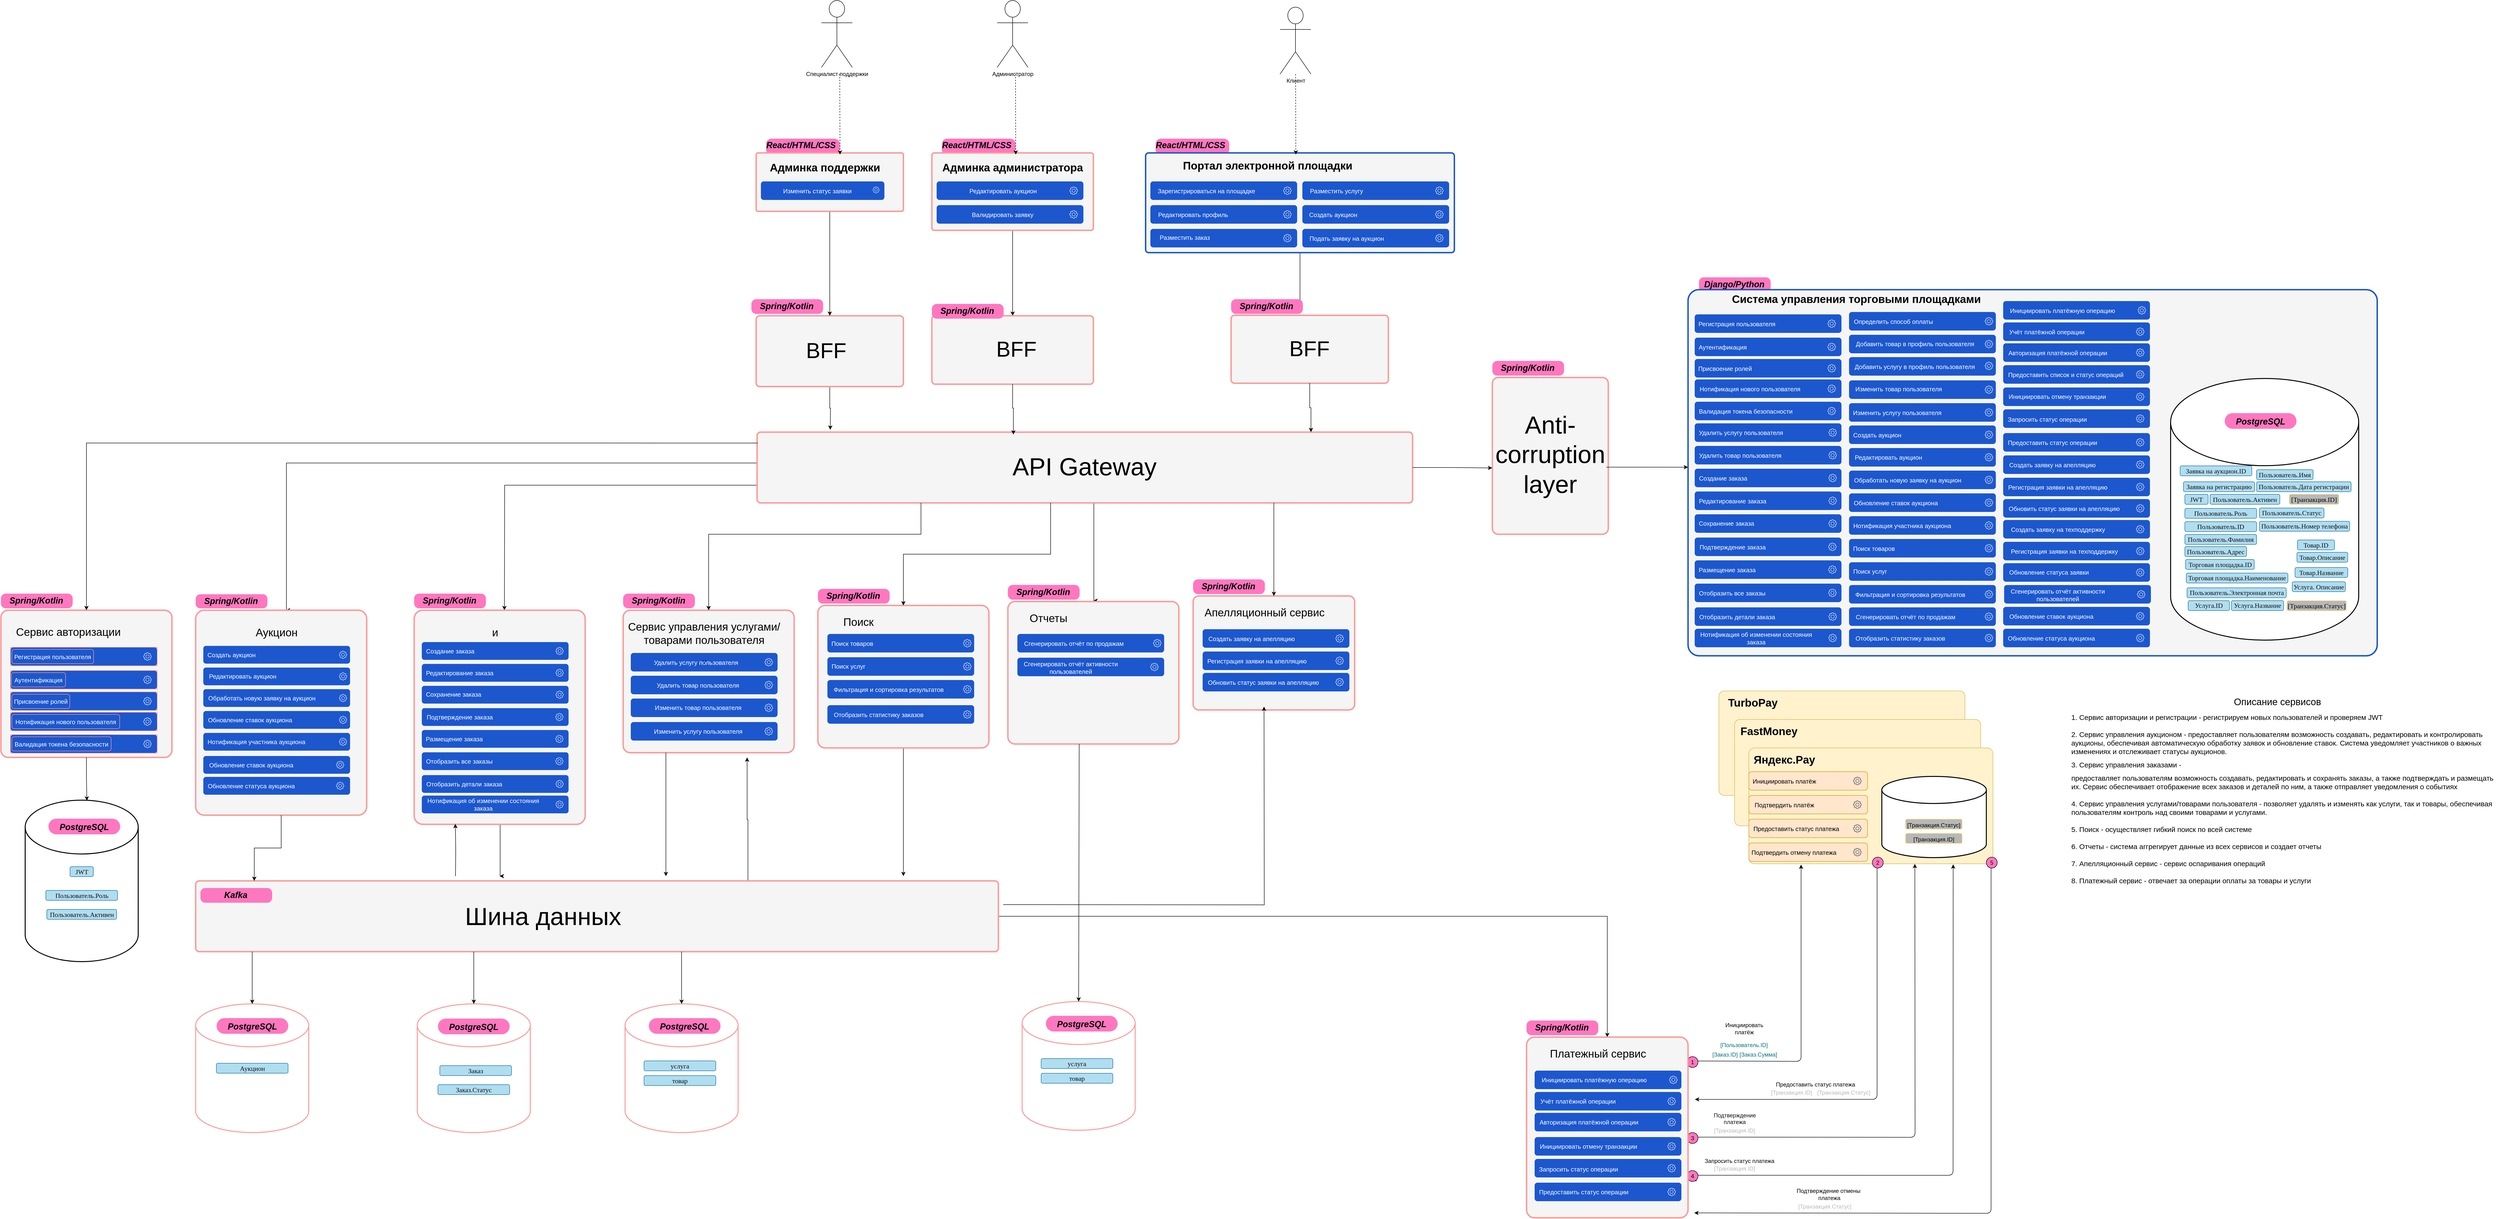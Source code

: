 <mxfile version="22.1.22" type="embed">
  <diagram name="DF" id="BleSmaJVXqo2yb7Co1eL">
    <mxGraphModel dx="9248" dy="4000" grid="0" gridSize="10" guides="0" tooltips="0" connect="1" arrows="1" fold="1" page="0" pageScale="1" pageWidth="827" pageHeight="1169" math="0" shadow="0">
      <root>
        <mxCell id="0" />
        <mxCell id="1" parent="0" />
        <mxCell id="2" value="" style="group" vertex="1" connectable="0" parent="1">
          <mxGeometry x="1155" y="44" width="151" height="36" as="geometry" />
        </mxCell>
        <mxCell id="3" value="&lt;p style=&quot;margin: 0px 0px 0px 13px; text-indent: -13px; font-variant-numeric: normal; font-variant-east-asian: normal; font-variant-alternates: normal; font-kerning: auto; font-optical-sizing: auto; font-feature-settings: normal; font-variation-settings: normal; font-variant-position: normal; font-stretch: normal; font-size: 14px; line-height: normal; color: rgb(14, 14, 14); text-align: start;&quot; class=&quot;p1&quot;&gt;&lt;br&gt;&lt;/p&gt;" style="rounded=1;whiteSpace=wrap;html=1;fillColor=#FF77BF;strokeColor=none;arcSize=33;" vertex="1" parent="2">
          <mxGeometry y="5" width="151" height="31" as="geometry" />
        </mxCell>
        <mxCell id="4" value="&lt;font style=&quot;font-size: 18px;&quot;&gt;&lt;i&gt;Django/Python&lt;/i&gt;&lt;/font&gt;" style="text;html=1;align=center;verticalAlign=middle;whiteSpace=wrap;rounded=1;shadow=0;fontSize=23;fontStyle=1" vertex="1" parent="2">
          <mxGeometry x="30" width="89" height="36" as="geometry" />
        </mxCell>
        <mxCell id="5" value="" style="group" vertex="1" connectable="0" parent="1">
          <mxGeometry x="1180" y="920" width="535" height="220" as="geometry" />
        </mxCell>
        <mxCell id="6" value="" style="rounded=1;whiteSpace=wrap;html=1;arcSize=5;fillColor=#fff2cc;strokeColor=#d6b656;" vertex="1" parent="5">
          <mxGeometry x="17" width="518" height="220" as="geometry" />
        </mxCell>
        <mxCell id="7" value="TurboPay" style="text;html=1;align=center;verticalAlign=middle;whiteSpace=wrap;rounded=1;shadow=0;fontSize=23;fontStyle=1" vertex="1" parent="5">
          <mxGeometry width="177" height="49" as="geometry" />
        </mxCell>
        <mxCell id="8" value="" style="group" vertex="1" connectable="0" parent="1">
          <mxGeometry x="1230" y="980" width="518" height="224" as="geometry" />
        </mxCell>
        <mxCell id="9" value="" style="rounded=1;whiteSpace=wrap;html=1;arcSize=5;fillColor=#fff2cc;strokeColor=#d6b656;" vertex="1" parent="8">
          <mxGeometry width="518" height="224" as="geometry" />
        </mxCell>
        <mxCell id="10" value="FastMoney" style="text;html=1;align=center;verticalAlign=middle;whiteSpace=wrap;rounded=1;shadow=0;fontSize=23;fontStyle=1" vertex="1" parent="8">
          <mxGeometry x="2" width="141" height="49" as="geometry" />
        </mxCell>
        <mxCell id="11" value="" style="group" vertex="1" connectable="0" parent="1">
          <mxGeometry x="1260" y="1040" width="514" height="244" as="geometry" />
        </mxCell>
        <mxCell id="12" value="" style="rounded=1;whiteSpace=wrap;html=1;arcSize=5;fillColor=#fff2cc;strokeColor=#d6b656;" vertex="1" parent="11">
          <mxGeometry width="514" height="244" as="geometry" />
        </mxCell>
        <mxCell id="13" value="Яндекс.Pay" style="text;html=1;align=center;verticalAlign=middle;whiteSpace=wrap;rounded=1;shadow=0;fontSize=23;fontStyle=1" vertex="1" parent="11">
          <mxGeometry width="150" height="49" as="geometry" />
        </mxCell>
        <mxCell id="14" value="" style="rounded=1;whiteSpace=wrap;html=1;arcSize=3;movable=1;resizable=1;rotatable=1;deletable=1;editable=1;locked=0;connectable=1;fillColor=#f5f5f5;strokeColor=#1C57CD;strokeWidth=3;fontColor=#333333;" vertex="1" parent="1">
          <mxGeometry x="1132" y="75" width="1451" height="771" as="geometry" />
        </mxCell>
        <mxCell id="15" value="Система управления торговыми площадками" style="text;html=1;align=center;verticalAlign=middle;whiteSpace=wrap;rounded=1;shadow=0;fontSize=23;fontStyle=1" vertex="1" parent="1">
          <mxGeometry x="1212" y="70" width="549" height="49" as="geometry" />
        </mxCell>
        <mxCell id="16" value="" style="strokeWidth=2;html=1;shape=mxgraph.flowchart.database;whiteSpace=wrap;rounded=1;movable=1;resizable=1;rotatable=1;deletable=1;editable=1;locked=0;connectable=1;" vertex="1" parent="1">
          <mxGeometry x="2148" y="262" width="396" height="551" as="geometry" />
        </mxCell>
        <mxCell id="17" value="&lt;p style=&quot;margin: 0px 0px 0px 13px; text-indent: -13px; font-variant-numeric: normal; font-variant-east-asian: normal; font-variant-alternates: normal; font-kerning: auto; font-optical-sizing: auto; font-feature-settings: normal; font-variation-settings: normal; font-variant-position: normal; font-stretch: normal; font-size: 14px; line-height: normal; color: rgb(14, 14, 14); text-align: start;&quot; class=&quot;p1&quot;&gt;&lt;font face=&quot;Times New Roman&quot;&gt;Заявка на аукцион.ID&lt;/font&gt;&lt;/p&gt;" style="rounded=1;whiteSpace=wrap;html=1;fillColor=#b1ddf0;strokeColor=#10739e;" vertex="1" parent="1">
          <mxGeometry x="2168" y="446" width="151" height="21" as="geometry" />
        </mxCell>
        <mxCell id="18" value="&lt;p style=&quot;margin: 0px 0px 0px 13px; text-indent: -13px; font-variant-numeric: normal; font-variant-east-asian: normal; font-variant-alternates: normal; font-kerning: auto; font-optical-sizing: auto; font-feature-settings: normal; font-variation-settings: normal; font-variant-position: normal; font-stretch: normal; line-height: normal; color: rgb(14, 14, 14); text-align: start;&quot; class=&quot;p1&quot;&gt;&lt;font style=&quot;font-size: 14px;&quot; face=&quot;Times New Roman&quot;&gt;Заявка на регистрацию&lt;/font&gt;&lt;/p&gt;" style="rounded=1;whiteSpace=wrap;html=1;fillColor=#b1ddf0;strokeColor=#10739e;" vertex="1" parent="1">
          <mxGeometry x="2175" y="479.5" width="150" height="21" as="geometry" />
        </mxCell>
        <mxCell id="19" value="&lt;p style=&quot;margin: 0px 0px 0px 13px; text-indent: -13px; font-variant-numeric: normal; font-variant-east-asian: normal; font-variant-alternates: normal; font-kerning: auto; font-optical-sizing: auto; font-feature-settings: normal; font-variation-settings: normal; font-variant-position: normal; font-stretch: normal; line-height: normal; color: rgb(14, 14, 14); text-align: start;&quot; class=&quot;p1&quot;&gt;&lt;font face=&quot;Times New Roman&quot;&gt;&lt;span style=&quot;font-size: 14px;&quot;&gt;JWT&lt;/span&gt;&lt;/font&gt;&lt;/p&gt;" style="rounded=1;whiteSpace=wrap;html=1;fillColor=#b1ddf0;strokeColor=#10739e;" vertex="1" parent="1">
          <mxGeometry x="2178" y="506" width="49" height="21" as="geometry" />
        </mxCell>
        <mxCell id="20" value="&lt;p style=&quot;margin: 0px 0px 0px 13px; text-indent: -13px; font-variant-numeric: normal; font-variant-east-asian: normal; font-variant-alternates: normal; font-kerning: auto; font-optical-sizing: auto; font-feature-settings: normal; font-variation-settings: normal; font-variant-position: normal; font-stretch: normal; font-size: 14px; line-height: normal; color: rgb(14, 14, 14); text-align: start;&quot; class=&quot;p1&quot;&gt;&lt;font face=&quot;Times New Roman&quot;&gt;Пользователь.Роль&lt;/font&gt;&lt;/p&gt;" style="rounded=1;whiteSpace=wrap;html=1;fillColor=#b1ddf0;strokeColor=#10739e;" vertex="1" parent="1">
          <mxGeometry x="2178" y="535.5" width="151" height="21" as="geometry" />
        </mxCell>
        <mxCell id="21" value="&lt;p style=&quot;margin: 0px 0px 0px 13px; text-indent: -13px; font-variant-numeric: normal; font-variant-east-asian: normal; font-variant-alternates: normal; font-kerning: auto; font-optical-sizing: auto; font-feature-settings: normal; font-variation-settings: normal; font-variant-position: normal; font-stretch: normal; font-size: 14px; line-height: normal; color: rgb(14, 14, 14); text-align: start;&quot; class=&quot;p1&quot;&gt;&lt;font face=&quot;Times New Roman&quot;&gt;Пользователь.ID&lt;/font&gt;&lt;/p&gt;" style="rounded=1;whiteSpace=wrap;html=1;fillColor=#b1ddf0;strokeColor=#10739e;" vertex="1" parent="1">
          <mxGeometry x="2178" y="563.5" width="151" height="21" as="geometry" />
        </mxCell>
        <mxCell id="22" value="&lt;p style=&quot;margin: 0px 0px 0px 13px; text-indent: -13px; font-variant-numeric: normal; font-variant-east-asian: normal; font-variant-alternates: normal; font-kerning: auto; font-optical-sizing: auto; font-feature-settings: normal; font-variation-settings: normal; font-variant-position: normal; font-stretch: normal; font-size: 14px; line-height: normal; color: rgb(14, 14, 14); text-align: start;&quot; class=&quot;p1&quot;&gt;&lt;font face=&quot;Times New Roman&quot;&gt;Пользователь.Имя&lt;/font&gt;&lt;/p&gt;" style="rounded=1;whiteSpace=wrap;html=1;fillColor=#b1ddf0;strokeColor=#10739e;" vertex="1" parent="1">
          <mxGeometry x="2329" y="454" width="119" height="21" as="geometry" />
        </mxCell>
        <mxCell id="23" value="&lt;p style=&quot;margin: 0px 0px 0px 13px; text-indent: -13px; font-variant-numeric: normal; font-variant-east-asian: normal; font-variant-alternates: normal; font-kerning: auto; font-optical-sizing: auto; font-feature-settings: normal; font-variation-settings: normal; font-variant-position: normal; font-stretch: normal; font-size: 14px; line-height: normal; color: rgb(14, 14, 14); text-align: start;&quot; class=&quot;p1&quot;&gt;&lt;font face=&quot;Times New Roman&quot;&gt;Пользователь.Фамилия&lt;/font&gt;&lt;/p&gt;" style="rounded=1;whiteSpace=wrap;html=1;fillColor=#b1ddf0;strokeColor=#10739e;" vertex="1" parent="1">
          <mxGeometry x="2178" y="590.5" width="151" height="21" as="geometry" />
        </mxCell>
        <mxCell id="24" value="&lt;p style=&quot;margin: 0px 0px 0px 13px; text-indent: -13px; font-variant-numeric: normal; font-variant-east-asian: normal; font-variant-alternates: normal; font-kerning: auto; font-optical-sizing: auto; font-feature-settings: normal; font-variation-settings: normal; font-variant-position: normal; font-stretch: normal; font-size: 14px; line-height: normal; color: rgb(14, 14, 14); text-align: start;&quot; class=&quot;p1&quot;&gt;&lt;font face=&quot;Times New Roman&quot;&gt;Пользователь.Адрес&lt;/font&gt;&lt;/p&gt;" style="rounded=1;whiteSpace=wrap;html=1;fillColor=#b1ddf0;strokeColor=#10739e;" vertex="1" parent="1">
          <mxGeometry x="2178" y="616" width="130" height="21" as="geometry" />
        </mxCell>
        <mxCell id="25" value="&lt;p style=&quot;margin: 0px 0px 0px 13px; text-indent: -13px; font-variant-numeric: normal; font-variant-east-asian: normal; font-variant-alternates: normal; font-kerning: auto; font-optical-sizing: auto; font-feature-settings: normal; font-variation-settings: normal; font-variant-position: normal; font-stretch: normal; font-size: 14px; line-height: normal; color: rgb(14, 14, 14); text-align: start;&quot; class=&quot;p1&quot;&gt;&lt;font face=&quot;Times New Roman&quot;&gt;Пользователь.Дата регистрации&lt;/font&gt;&lt;/p&gt;" style="rounded=1;whiteSpace=wrap;html=1;fillColor=#b1ddf0;strokeColor=#10739e;" vertex="1" parent="1">
          <mxGeometry x="2329" y="479.5" width="199" height="21" as="geometry" />
        </mxCell>
        <mxCell id="26" value="&lt;p style=&quot;margin: 0px 0px 0px 13px; text-indent: -13px; font-variant-numeric: normal; font-variant-east-asian: normal; font-variant-alternates: normal; font-kerning: auto; font-optical-sizing: auto; font-feature-settings: normal; font-variation-settings: normal; font-variant-position: normal; font-stretch: normal; font-size: 14px; line-height: normal; color: rgb(14, 14, 14); text-align: start;&quot; class=&quot;p1&quot;&gt;&lt;font face=&quot;Times New Roman&quot;&gt;Пользователь.Статус&lt;/font&gt;&lt;/p&gt;" style="rounded=1;whiteSpace=wrap;html=1;fillColor=#b1ddf0;strokeColor=#10739e;" vertex="1" parent="1">
          <mxGeometry x="2335" y="534.75" width="136" height="21" as="geometry" />
        </mxCell>
        <mxCell id="27" value="&lt;p style=&quot;margin: 0px 0px 0px 13px; text-indent: -13px; font-variant-numeric: normal; font-variant-east-asian: normal; font-variant-alternates: normal; font-kerning: auto; font-optical-sizing: auto; font-feature-settings: normal; font-variation-settings: normal; font-variant-position: normal; font-stretch: normal; font-size: 14px; line-height: normal; color: rgb(14, 14, 14); text-align: start;&quot; class=&quot;p1&quot;&gt;&lt;font face=&quot;Times New Roman&quot;&gt;Пользователь.Электронная почта&lt;/font&gt;&lt;/p&gt;" style="rounded=1;whiteSpace=wrap;html=1;fillColor=#b1ddf0;strokeColor=#10739e;" vertex="1" parent="1">
          <mxGeometry x="2182.5" y="702.75" width="209" height="21" as="geometry" />
        </mxCell>
        <mxCell id="28" value="&lt;p style=&quot;margin: 0px 0px 0px 13px; text-indent: -13px; font-variant-numeric: normal; font-variant-east-asian: normal; font-variant-alternates: normal; font-kerning: auto; font-optical-sizing: auto; font-feature-settings: normal; font-variation-settings: normal; font-variant-position: normal; font-stretch: normal; font-size: 14px; line-height: normal; color: rgb(14, 14, 14); text-align: start;&quot; class=&quot;p1&quot;&gt;&lt;font face=&quot;Times New Roman&quot;&gt;Пользователь.Номер телефона&lt;/font&gt;&lt;/p&gt;" style="rounded=1;whiteSpace=wrap;html=1;fillColor=#b1ddf0;strokeColor=#10739e;" vertex="1" parent="1">
          <mxGeometry x="2335" y="562.75" width="190" height="21" as="geometry" />
        </mxCell>
        <mxCell id="29" value="&lt;p style=&quot;margin: 0px 0px 0px 13px; text-indent: -13px; font-variant-numeric: normal; font-variant-east-asian: normal; font-variant-alternates: normal; font-kerning: auto; font-optical-sizing: auto; font-feature-settings: normal; font-variation-settings: normal; font-variant-position: normal; font-stretch: normal; font-size: 14px; line-height: normal; color: rgb(14, 14, 14); text-align: start;&quot; class=&quot;p1&quot;&gt;&lt;font face=&quot;Times New Roman&quot;&gt;Торговая площадка.ID&lt;/font&gt;&lt;/p&gt;" style="rounded=1;whiteSpace=wrap;html=1;fillColor=#b1ddf0;strokeColor=#10739e;" vertex="1" parent="1">
          <mxGeometry x="2179.5" y="643" width="144.5" height="21" as="geometry" />
        </mxCell>
        <mxCell id="30" value="&lt;p style=&quot;margin: 0px 0px 0px 13px; text-indent: -13px; font-variant-numeric: normal; font-variant-east-asian: normal; font-variant-alternates: normal; font-kerning: auto; font-optical-sizing: auto; font-feature-settings: normal; font-variation-settings: normal; font-variant-position: normal; font-stretch: normal; font-size: 14px; line-height: normal; color: rgb(14, 14, 14); text-align: start;&quot; class=&quot;p1&quot;&gt;&lt;font face=&quot;Times New Roman&quot;&gt;Торговая площадка.Наименование&lt;/font&gt;&lt;/p&gt;" style="rounded=1;whiteSpace=wrap;html=1;fillColor=#b1ddf0;strokeColor=#10739e;" vertex="1" parent="1">
          <mxGeometry x="2181" y="671.75" width="214" height="21" as="geometry" />
        </mxCell>
        <mxCell id="31" value="&lt;p style=&quot;margin: 0px 0px 0px 13px; text-indent: -13px; font-variant-numeric: normal; font-variant-east-asian: normal; font-variant-alternates: normal; font-kerning: auto; font-optical-sizing: auto; font-feature-settings: normal; font-variation-settings: normal; font-variant-position: normal; font-stretch: normal; font-size: 14px; line-height: normal; color: rgb(14, 14, 14); text-align: start;&quot; class=&quot;p1&quot;&gt;&lt;font face=&quot;Times New Roman&quot;&gt;Пользователь.Активен&lt;/font&gt;&lt;/p&gt;" style="rounded=1;whiteSpace=wrap;html=1;fillColor=#b1ddf0;strokeColor=#10739e;" vertex="1" parent="1">
          <mxGeometry x="2231" y="506" width="147" height="21" as="geometry" />
        </mxCell>
        <mxCell id="32" value="&lt;p style=&quot;margin: 0px 0px 0px 13px; text-indent: -13px; font-variant-numeric: normal; font-variant-east-asian: normal; font-variant-alternates: normal; font-kerning: auto; font-optical-sizing: auto; font-feature-settings: normal; font-variation-settings: normal; font-variant-position: normal; font-stretch: normal; font-size: 14px; line-height: normal; color: rgb(14, 14, 14); text-align: start;&quot; class=&quot;p1&quot;&gt;&lt;font face=&quot;Times New Roman&quot;&gt;Услуга.ID&lt;/font&gt;&lt;/p&gt;" style="rounded=1;whiteSpace=wrap;html=1;fillColor=#b1ddf0;strokeColor=#10739e;" vertex="1" parent="1">
          <mxGeometry x="2185" y="729.75" width="87" height="21" as="geometry" />
        </mxCell>
        <mxCell id="33" value="&lt;p style=&quot;margin: 0px 0px 0px 13px; text-indent: -13px; font-variant-numeric: normal; font-variant-east-asian: normal; font-variant-alternates: normal; font-kerning: auto; font-optical-sizing: auto; font-feature-settings: normal; font-variation-settings: normal; font-variant-position: normal; font-stretch: normal; font-size: 14px; line-height: normal; color: rgb(14, 14, 14); text-align: start;&quot; class=&quot;p1&quot;&gt;&lt;font face=&quot;Times New Roman&quot;&gt;Услуга.Название&lt;/font&gt;&lt;/p&gt;" style="rounded=1;whiteSpace=wrap;html=1;fillColor=#b1ddf0;strokeColor=#10739e;" vertex="1" parent="1">
          <mxGeometry x="2276" y="729.75" width="110" height="21" as="geometry" />
        </mxCell>
        <mxCell id="34" value="&lt;p style=&quot;margin: 0px 0px 0px 13px; text-indent: -13px; font-variant-numeric: normal; font-variant-east-asian: normal; font-variant-alternates: normal; font-kerning: auto; font-optical-sizing: auto; font-feature-settings: normal; font-variation-settings: normal; font-variant-position: normal; font-stretch: normal; font-size: 14px; line-height: normal; color: rgb(14, 14, 14); text-align: start;&quot; class=&quot;p1&quot;&gt;&lt;font face=&quot;Times New Roman&quot;&gt;Услуга. Описание&lt;/font&gt;&lt;/p&gt;" style="rounded=1;whiteSpace=wrap;html=1;fillColor=#b1ddf0;strokeColor=#10739e;" vertex="1" parent="1">
          <mxGeometry x="2404" y="690" width="112" height="21" as="geometry" />
        </mxCell>
        <mxCell id="35" value="&lt;p style=&quot;margin: 0px 0px 0px 13px; text-indent: -13px; font-variant-numeric: normal; font-variant-east-asian: normal; font-variant-alternates: normal; font-kerning: auto; font-optical-sizing: auto; font-feature-settings: normal; font-variation-settings: normal; font-variant-position: normal; font-stretch: normal; font-size: 14px; line-height: normal; color: rgb(14, 14, 14); text-align: start;&quot; class=&quot;p1&quot;&gt;&lt;font face=&quot;Times New Roman&quot;&gt;Товар.ID&lt;/font&gt;&lt;/p&gt;" style="rounded=1;whiteSpace=wrap;html=1;fillColor=#b1ddf0;strokeColor=#10739e;" vertex="1" parent="1">
          <mxGeometry x="2415" y="602" width="78" height="21" as="geometry" />
        </mxCell>
        <mxCell id="36" value="&lt;p style=&quot;margin: 0px 0px 0px 13px; text-indent: -13px; font-variant-numeric: normal; font-variant-east-asian: normal; font-variant-alternates: normal; font-kerning: auto; font-optical-sizing: auto; font-feature-settings: normal; font-variation-settings: normal; font-variant-position: normal; font-stretch: normal; font-size: 14px; line-height: normal; color: rgb(14, 14, 14); text-align: start;&quot; class=&quot;p1&quot;&gt;&lt;font face=&quot;Times New Roman&quot;&gt;Товар.Название&lt;/font&gt;&lt;/p&gt;" style="rounded=1;whiteSpace=wrap;html=1;fillColor=#b1ddf0;strokeColor=#10739e;" vertex="1" parent="1">
          <mxGeometry x="2410" y="660" width="111" height="21" as="geometry" />
        </mxCell>
        <mxCell id="37" value="&lt;p style=&quot;margin: 0px 0px 0px 13px; text-indent: -13px; font-variant-numeric: normal; font-variant-east-asian: normal; font-variant-alternates: normal; font-kerning: auto; font-optical-sizing: auto; font-feature-settings: normal; font-variation-settings: normal; font-variant-position: normal; font-stretch: normal; font-size: 14px; line-height: normal; color: rgb(14, 14, 14); text-align: start;&quot; class=&quot;p1&quot;&gt;&lt;font face=&quot;Times New Roman&quot;&gt;Товар.Описание&lt;/font&gt;&lt;/p&gt;" style="rounded=1;whiteSpace=wrap;html=1;fillColor=#b1ddf0;strokeColor=#10739e;" vertex="1" parent="1">
          <mxGeometry x="2414" y="628" width="107" height="21" as="geometry" />
        </mxCell>
        <mxCell id="38" value="" style="endArrow=classic;html=1;rounded=1;curved=0;entryX=1.001;entryY=0.222;entryDx=0;entryDy=0;entryPerimeter=0;" edge="1" parent="1">
          <mxGeometry width="50" height="50" relative="1" as="geometry">
            <mxPoint x="1530" y="1290" as="sourcePoint" />
            <mxPoint x="1146.451" y="1780.162" as="targetPoint" />
            <Array as="points">
              <mxPoint x="1530" y="1780" />
            </Array>
          </mxGeometry>
        </mxCell>
        <mxCell id="39" value="&lt;p style=&quot;margin: 0px 0px 0px 21px; text-indent: -21px; font-variant-numeric: normal; font-variant-east-asian: normal; font-variant-alternates: normal; font-kerning: auto; font-optical-sizing: auto; font-feature-settings: normal; font-variation-settings: normal; font-variant-position: normal; font-stretch: normal; line-height: normal; color: rgb(14, 14, 14); text-align: start; text-wrap: wrap;&quot; class=&quot;p1&quot;&gt;&lt;font style=&quot;font-size: 12px;&quot; face=&quot;Helvetica&quot;&gt;Подтверждение платежа&lt;/font&gt;&lt;/p&gt;" style="edgeLabel;html=1;align=center;verticalAlign=middle;resizable=0;points=[];rounded=1;" vertex="1" connectable="0" parent="38">
          <mxGeometry x="0.194" y="1" relative="1" as="geometry">
            <mxPoint x="-269" y="39" as="offset" />
          </mxGeometry>
        </mxCell>
        <mxCell id="40" value="" style="endArrow=classic;html=1;rounded=1;exitX=1.001;exitY=0.325;exitDx=0;exitDy=0;exitPerimeter=0;curved=0;entryX=0.68;entryY=1.001;entryDx=0;entryDy=0;entryPerimeter=0;" edge="1" parent="1" target="12">
          <mxGeometry width="50" height="50" relative="1" as="geometry">
            <mxPoint x="1146.451" y="1859.575" as="sourcePoint" />
            <mxPoint x="1610" y="1480" as="targetPoint" />
            <Array as="points">
              <mxPoint x="1610" y="1860" />
            </Array>
          </mxGeometry>
        </mxCell>
        <mxCell id="41" value="&lt;font style=&quot;font-size: 12px;&quot;&gt;Предоставить статус платежа&lt;/font&gt;" style="edgeLabel;html=1;align=center;verticalAlign=middle;resizable=0;points=[];rounded=1;" vertex="1" connectable="0" parent="40">
          <mxGeometry x="0.194" y="1" relative="1" as="geometry">
            <mxPoint x="-209" y="46" as="offset" />
          </mxGeometry>
        </mxCell>
        <mxCell id="42" value="" style="endArrow=classic;html=1;rounded=1;curved=0;entryX=1;entryY=0.532;entryDx=0;entryDy=0;entryPerimeter=0;" edge="1" parent="1">
          <mxGeometry width="50" height="50" relative="1" as="geometry">
            <mxPoint x="1770" y="1290" as="sourcePoint" />
            <mxPoint x="1145" y="2019.172" as="targetPoint" />
            <Array as="points">
              <mxPoint x="1770" y="2020" />
            </Array>
          </mxGeometry>
        </mxCell>
        <mxCell id="43" value="&lt;font style=&quot;font-size: 12px;&quot;&gt;Подтверждение отмены&amp;nbsp;&lt;/font&gt;&lt;div&gt;&lt;font style=&quot;font-size: 12px;&quot;&gt;платежа&lt;/font&gt;&lt;/div&gt;" style="edgeLabel;html=1;align=center;verticalAlign=middle;resizable=0;points=[];rounded=1;" vertex="1" connectable="0" parent="42">
          <mxGeometry x="0.194" y="1" relative="1" as="geometry">
            <mxPoint x="-262" y="-41" as="offset" />
          </mxGeometry>
        </mxCell>
        <mxCell id="44" value="" style="endArrow=classic;html=1;rounded=1;exitX=1;exitY=0.117;exitDx=0;exitDy=0;exitPerimeter=0;curved=0;entryX=0.214;entryY=1.007;entryDx=0;entryDy=0;entryPerimeter=0;" edge="1" parent="1" target="12">
          <mxGeometry width="50" height="50" relative="1" as="geometry">
            <mxPoint x="1145" y="1699.207" as="sourcePoint" />
            <mxPoint x="1365" y="1321" as="targetPoint" />
            <Array as="points">
              <mxPoint x="1370" y="1700" />
            </Array>
          </mxGeometry>
        </mxCell>
        <mxCell id="45" value="&lt;span style=&quot;text-wrap: wrap;&quot;&gt;&lt;font style=&quot;font-size: 12px;&quot;&gt;Инициировать платёж&lt;/font&gt;&lt;/span&gt;" style="edgeLabel;html=1;align=center;verticalAlign=middle;resizable=0;points=[];rounded=1;" vertex="1" connectable="0" parent="44">
          <mxGeometry x="0.194" y="1" relative="1" as="geometry">
            <mxPoint x="-119" y="87" as="offset" />
          </mxGeometry>
        </mxCell>
        <mxCell id="46" value="&lt;font style=&quot;font-size: 12px;&quot;&gt;[Транзакция.ID]&lt;/font&gt;" style="text;html=1;align=center;verticalAlign=middle;whiteSpace=wrap;rounded=1;fontSize=13;labelBackgroundColor=none;fontColor=#B8B8B8;" vertex="1" parent="1">
          <mxGeometry x="1300" y="1750" width="100" height="30" as="geometry" />
        </mxCell>
        <mxCell id="47" value="&lt;font style=&quot;font-size: 12px;&quot;&gt;[Транзакция.Статус]&lt;/font&gt;" style="text;html=1;align=center;verticalAlign=middle;whiteSpace=wrap;rounded=1;fontSize=13;labelBackgroundColor=none;fontColor=#B8B8B8;" vertex="1" parent="1">
          <mxGeometry x="1380" y="1750" width="160" height="30" as="geometry" />
        </mxCell>
        <mxCell id="48" value="&lt;font style=&quot;font-size: 12px;&quot;&gt;[Пользователь.ID]&lt;/font&gt;" style="text;html=1;align=center;verticalAlign=middle;whiteSpace=wrap;rounded=1;fontSize=13;labelBackgroundColor=none;fontColor=#007575;" vertex="1" parent="1">
          <mxGeometry x="1170" y="1650" width="160" height="30" as="geometry" />
        </mxCell>
        <mxCell id="49" value="&lt;font style=&quot;font-size: 12px;&quot;&gt;[Заказ.ID]&lt;/font&gt;" style="text;html=1;align=center;verticalAlign=middle;whiteSpace=wrap;rounded=1;fontSize=13;labelBackgroundColor=none;fontColor=#007575;" vertex="1" parent="1">
          <mxGeometry x="1130" y="1670" width="160" height="30" as="geometry" />
        </mxCell>
        <mxCell id="50" value="&lt;font style=&quot;font-size: 12px;&quot;&gt;[Заказ.Сумма]&lt;/font&gt;" style="text;html=1;align=center;verticalAlign=middle;whiteSpace=wrap;rounded=1;fontSize=13;labelBackgroundColor=none;fontColor=#007575;" vertex="1" parent="1">
          <mxGeometry x="1200" y="1670" width="160" height="30" as="geometry" />
        </mxCell>
        <mxCell id="51" value="&lt;font style=&quot;font-size: 12px;&quot;&gt;[Транзакция.ID]&lt;/font&gt;" style="text;html=1;align=center;verticalAlign=middle;whiteSpace=wrap;rounded=1;fontSize=13;labelBackgroundColor=none;fontColor=#B8B8B8;" vertex="1" parent="1">
          <mxGeometry x="1180" y="1830" width="100" height="30" as="geometry" />
        </mxCell>
        <mxCell id="52" value="" style="endArrow=classic;html=1;rounded=1;exitX=1;exitY=0.429;exitDx=0;exitDy=0;exitPerimeter=0;curved=0;entryX=0.837;entryY=1.005;entryDx=0;entryDy=0;entryPerimeter=0;" edge="1" parent="1" source="60" target="12">
          <mxGeometry width="50" height="50" relative="1" as="geometry">
            <mxPoint x="1150" y="1944" as="sourcePoint" />
            <mxPoint x="1614" y="1560" as="targetPoint" />
            <Array as="points">
              <mxPoint x="1690" y="1940" />
            </Array>
          </mxGeometry>
        </mxCell>
        <mxCell id="53" value="&lt;font style=&quot;font-size: 12px;&quot;&gt;Запросить статус платежа&lt;/font&gt;" style="edgeLabel;html=1;align=center;verticalAlign=middle;resizable=0;points=[];rounded=1;" vertex="1" connectable="0" parent="52">
          <mxGeometry x="-0.441" y="-1" relative="1" as="geometry">
            <mxPoint x="-246" y="-31" as="offset" />
          </mxGeometry>
        </mxCell>
        <mxCell id="54" value="&lt;font style=&quot;font-size: 12px;&quot;&gt;[Транзакция.ID]&lt;/font&gt;" style="text;html=1;align=center;verticalAlign=middle;whiteSpace=wrap;rounded=1;fontSize=13;labelBackgroundColor=none;fontColor=#B8B8B8;" vertex="1" parent="1">
          <mxGeometry x="1180" y="1910" width="100" height="30" as="geometry" />
        </mxCell>
        <mxCell id="55" value="&lt;font style=&quot;font-size: 12px;&quot;&gt;[Транзакция.Статус]&lt;/font&gt;" style="text;html=1;align=center;verticalAlign=middle;whiteSpace=wrap;rounded=1;fontSize=13;labelBackgroundColor=none;fontColor=#B8B8B8;" vertex="1" parent="1">
          <mxGeometry x="1340" y="1990" width="160" height="30" as="geometry" />
        </mxCell>
        <mxCell id="56" value="1" style="ellipse;whiteSpace=wrap;html=1;aspect=fixed;rounded=1;fillColor=#FF77BF;" vertex="1" parent="1">
          <mxGeometry x="1130" y="1690" width="23" height="23" as="geometry" />
        </mxCell>
        <mxCell id="57" value="2" style="ellipse;whiteSpace=wrap;html=1;aspect=fixed;rounded=1;fillColor=#FF77BF;" vertex="1" parent="1">
          <mxGeometry x="1520" y="1270" width="23" height="23" as="geometry" />
        </mxCell>
        <mxCell id="58" value="3" style="ellipse;whiteSpace=wrap;html=1;aspect=fixed;rounded=1;fillColor=#ff77bf;" vertex="1" parent="1">
          <mxGeometry x="1130" y="1850" width="23" height="23" as="geometry" />
        </mxCell>
        <mxCell id="59" value="" style="endArrow=classic;html=1;rounded=1;exitX=1;exitY=0.429;exitDx=0;exitDy=0;exitPerimeter=0;curved=0;entryX=0.837;entryY=1.005;entryDx=0;entryDy=0;entryPerimeter=0;" edge="1" parent="1" target="60">
          <mxGeometry width="50" height="50" relative="1" as="geometry">
            <mxPoint x="1145" y="1939.759" as="sourcePoint" />
            <mxPoint x="1690" y="1475" as="targetPoint" />
            <Array as="points" />
          </mxGeometry>
        </mxCell>
        <mxCell id="60" value="4" style="ellipse;whiteSpace=wrap;html=1;aspect=fixed;rounded=1;fillColor=#FF77BF;" vertex="1" parent="1">
          <mxGeometry x="1130" y="1930" width="23" height="23" as="geometry" />
        </mxCell>
        <mxCell id="61" value="5" style="ellipse;whiteSpace=wrap;html=1;aspect=fixed;rounded=1;fillColor=#FF77BF;" vertex="1" parent="1">
          <mxGeometry x="1760" y="1270" width="23" height="23" as="geometry" />
        </mxCell>
        <mxCell id="62" value="" style="strokeWidth=2;html=1;shape=mxgraph.flowchart.database;whiteSpace=wrap;rounded=1;movable=1;resizable=1;rotatable=1;deletable=1;editable=1;locked=0;connectable=1;" vertex="1" parent="1">
          <mxGeometry x="1540" y="1100" width="220" height="171" as="geometry" />
        </mxCell>
        <mxCell id="63" value="&lt;p style=&quot;margin: 0px 0px 0px 13px; text-indent: -13px; font-variant-numeric: normal; font-variant-east-asian: normal; font-variant-alternates: normal; font-kerning: auto; font-optical-sizing: auto; font-feature-settings: normal; font-variation-settings: normal; font-variant-position: normal; font-stretch: normal; line-height: normal; text-align: start;&quot; class=&quot;p1&quot;&gt;&lt;span style=&quot;text-align: center; text-indent: 0px;&quot;&gt;&lt;font style=&quot;font-size: 14px;&quot; face=&quot;Times New Roman&quot;&gt;[Транзакция.ID]&lt;/font&gt;&lt;/span&gt;&lt;br&gt;&lt;/p&gt;" style="rounded=1;whiteSpace=wrap;html=1;fillColor=#B8B8B8;strokeColor=#FFD966;" vertex="1" parent="1">
          <mxGeometry x="2398" y="506" width="104" height="21" as="geometry" />
        </mxCell>
        <mxCell id="64" value="&lt;p style=&quot;margin: 0px 0px 0px 13px; text-indent: -13px; font-variant-numeric: normal; font-variant-east-asian: normal; font-variant-alternates: normal; font-kerning: auto; font-optical-sizing: auto; font-feature-settings: normal; font-variation-settings: normal; font-variant-position: normal; font-stretch: normal; line-height: normal; text-align: start;&quot; class=&quot;p1&quot;&gt;&lt;span style=&quot;text-align: center; text-indent: 0px;&quot;&gt;&lt;font style=&quot;font-size: 14px;&quot; face=&quot;Times New Roman&quot;&gt;[Транзакция.Статус]&lt;/font&gt;&lt;/span&gt;&lt;br&gt;&lt;/p&gt;" style="rounded=1;whiteSpace=wrap;html=1;fillColor=#B8B8B8;strokeColor=#FFD966;" vertex="1" parent="1">
          <mxGeometry x="2393" y="730" width="125" height="21" as="geometry" />
        </mxCell>
        <mxCell id="65" value="&lt;p style=&quot;margin: 0px 0px 0px 13px; text-indent: -13px; font-variant-numeric: normal; font-variant-east-asian: normal; font-variant-alternates: normal; font-kerning: auto; font-optical-sizing: auto; font-feature-settings: normal; font-variation-settings: normal; font-variant-position: normal; font-stretch: normal; font-size: 14px; line-height: normal; text-align: start;&quot; class=&quot;p1&quot;&gt;&lt;span style=&quot;font-size: 12px; text-align: center; text-indent: 0px;&quot;&gt;[Транзакция.Статус]&lt;/span&gt;&lt;br&gt;&lt;/p&gt;" style="rounded=1;whiteSpace=wrap;html=1;fillColor=#B8B8B8;strokeColor=#FFD966;" vertex="1" parent="1">
          <mxGeometry x="1590" y="1190" width="119" height="21" as="geometry" />
        </mxCell>
        <mxCell id="66" value="&lt;p style=&quot;margin: 0px 0px 0px 13px; text-indent: -13px; font-variant-numeric: normal; font-variant-east-asian: normal; font-variant-alternates: normal; font-kerning: auto; font-optical-sizing: auto; font-feature-settings: normal; font-variation-settings: normal; font-variant-position: normal; font-stretch: normal; font-size: 14px; line-height: normal; text-align: start;&quot; class=&quot;p1&quot;&gt;&lt;span style=&quot;font-size: 12px; text-align: center; text-indent: 0px;&quot;&gt;[Транзакция.ID]&lt;/span&gt;&lt;br&gt;&lt;/p&gt;" style="rounded=1;whiteSpace=wrap;html=1;fillColor=#B8B8B8;strokeColor=#FFD966;" vertex="1" parent="1">
          <mxGeometry x="1590" y="1220" width="119" height="21" as="geometry" />
        </mxCell>
        <mxCell id="67" value="" style="group" vertex="1" connectable="0" parent="1">
          <mxGeometry x="1146" y="127" width="309" height="39" as="geometry" />
        </mxCell>
        <mxCell id="68" value="" style="group" vertex="1" connectable="0" parent="67">
          <mxGeometry width="309" height="39" as="geometry" />
        </mxCell>
        <mxCell id="69" value="" style="rounded=1;whiteSpace=wrap;html=1;gradientColor=none;fillColor=#1C57CD;strokeColor=none;movable=1;resizable=1;rotatable=1;deletable=1;editable=1;locked=0;connectable=1;" vertex="1" parent="68">
          <mxGeometry width="309" height="39" as="geometry" />
        </mxCell>
        <mxCell id="70" value="" style="sketch=0;outlineConnect=0;dashed=0;verticalLabelPosition=bottom;verticalAlign=top;align=center;html=1;fontSize=12;fontStyle=0;aspect=fixed;pointerEvents=1;shape=mxgraph.aws4.gear;rounded=1;strokeColor=none;fillColor=default;" vertex="1" parent="68">
          <mxGeometry x="280" y="11" width="17" height="17" as="geometry" />
        </mxCell>
        <mxCell id="71" value="Регистрация пользователя" style="text;html=1;align=center;verticalAlign=middle;whiteSpace=wrap;rounded=1;fontSize=13;fontColor=#FFFFFF;strokeColor=none;movable=1;resizable=1;rotatable=1;deletable=1;editable=1;locked=0;connectable=1;" vertex="1" parent="68">
          <mxGeometry x="3" y="4.5" width="172" height="30" as="geometry" />
        </mxCell>
        <mxCell id="72" value="" style="group" vertex="1" connectable="0" parent="1">
          <mxGeometry x="1146" y="176" width="309" height="39" as="geometry" />
        </mxCell>
        <mxCell id="73" value="" style="rounded=1;whiteSpace=wrap;html=1;fillColor=#1C57CD;strokeColor=none;" vertex="1" parent="72">
          <mxGeometry width="309" height="39" as="geometry" />
        </mxCell>
        <mxCell id="74" value="" style="sketch=0;outlineConnect=0;fontColor=#232F3E;gradientColor=none;fillColor=default;strokeColor=none;dashed=0;verticalLabelPosition=bottom;verticalAlign=top;align=center;html=1;fontSize=12;fontStyle=0;aspect=fixed;pointerEvents=1;shape=mxgraph.aws4.gear;rounded=1;" vertex="1" parent="72">
          <mxGeometry x="280" y="11" width="17" height="17" as="geometry" />
        </mxCell>
        <mxCell id="75" value="Аутентификация" style="text;html=1;align=center;verticalAlign=middle;whiteSpace=wrap;rounded=1;fontSize=13;fontColor=#FFFFFF;strokeColor=none;" vertex="1" parent="72">
          <mxGeometry x="2" y="4.5" width="114" height="30" as="geometry" />
        </mxCell>
        <mxCell id="76" value="" style="group" vertex="1" connectable="0" parent="1">
          <mxGeometry x="1146" y="221" width="309" height="39" as="geometry" />
        </mxCell>
        <mxCell id="77" value="" style="rounded=1;whiteSpace=wrap;html=1;fillColor=#1C57CD;strokeColor=none;" vertex="1" parent="76">
          <mxGeometry width="309" height="39" as="geometry" />
        </mxCell>
        <mxCell id="78" value="" style="sketch=0;outlineConnect=0;fontColor=#232F3E;gradientColor=none;fillColor=default;strokeColor=none;dashed=0;verticalLabelPosition=bottom;verticalAlign=top;align=center;html=1;fontSize=12;fontStyle=0;aspect=fixed;pointerEvents=1;shape=mxgraph.aws4.gear;rounded=1;" vertex="1" parent="76">
          <mxGeometry x="280" y="11" width="17" height="17" as="geometry" />
        </mxCell>
        <mxCell id="79" value="Присвоение ролей" style="text;html=1;align=center;verticalAlign=middle;whiteSpace=wrap;rounded=1;fontSize=13;fontColor=#FFFFFF;strokeColor=none;" vertex="1" parent="76">
          <mxGeometry x="3" y="5" width="122" height="30" as="geometry" />
        </mxCell>
        <mxCell id="80" value="" style="group" vertex="1" connectable="0" parent="1">
          <mxGeometry x="1146" y="264" width="309" height="39" as="geometry" />
        </mxCell>
        <mxCell id="81" value="" style="rounded=1;whiteSpace=wrap;html=1;fillColor=#1C57CD;strokeColor=none;" vertex="1" parent="80">
          <mxGeometry width="309" height="39" as="geometry" />
        </mxCell>
        <mxCell id="82" value="" style="sketch=0;outlineConnect=0;fontColor=#232F3E;gradientColor=none;fillColor=default;strokeColor=none;dashed=0;verticalLabelPosition=bottom;verticalAlign=top;align=center;html=1;fontSize=12;fontStyle=0;aspect=fixed;pointerEvents=1;shape=mxgraph.aws4.gear;rounded=1;" vertex="1" parent="80">
          <mxGeometry x="280" y="11" width="17" height="17" as="geometry" />
        </mxCell>
        <mxCell id="83" value="Нотификация нового пользователя" style="text;html=1;align=center;verticalAlign=middle;whiteSpace=wrap;rounded=1;fontSize=13;fontColor=#FFFFFF;strokeColor=none;" vertex="1" parent="80">
          <mxGeometry x="3" y="4.5" width="227" height="30" as="geometry" />
        </mxCell>
        <mxCell id="84" value="" style="group" vertex="1" connectable="0" parent="1">
          <mxGeometry x="1146" y="311" width="309" height="39" as="geometry" />
        </mxCell>
        <mxCell id="85" value="" style="rounded=1;whiteSpace=wrap;html=1;fillColor=#1C57CD;strokeColor=none;" vertex="1" parent="84">
          <mxGeometry width="309" height="39" as="geometry" />
        </mxCell>
        <mxCell id="86" value="" style="sketch=0;outlineConnect=0;fontColor=#232F3E;gradientColor=none;fillColor=default;strokeColor=none;dashed=0;verticalLabelPosition=bottom;verticalAlign=top;align=center;html=1;fontSize=12;fontStyle=0;aspect=fixed;pointerEvents=1;shape=mxgraph.aws4.gear;rounded=1;" vertex="1" parent="84">
          <mxGeometry x="280" y="11" width="17" height="17" as="geometry" />
        </mxCell>
        <mxCell id="87" value="Валидация токена безопасности" style="text;html=1;align=center;verticalAlign=middle;whiteSpace=wrap;rounded=1;fontSize=13;fontColor=#FFFFFF;strokeColor=none;" vertex="1" parent="84">
          <mxGeometry x="3" y="4.5" width="209" height="30" as="geometry" />
        </mxCell>
        <mxCell id="88" value="" style="group" vertex="1" connectable="0" parent="1">
          <mxGeometry x="1146" y="356.5" width="309" height="39" as="geometry" />
        </mxCell>
        <mxCell id="89" value="" style="rounded=1;whiteSpace=wrap;html=1;fillColor=#1C57CD;strokeColor=none;" vertex="1" parent="88">
          <mxGeometry width="309" height="39" as="geometry" />
        </mxCell>
        <mxCell id="90" value="" style="sketch=0;outlineConnect=0;fontColor=#232F3E;gradientColor=none;fillColor=default;strokeColor=none;dashed=0;verticalLabelPosition=bottom;verticalAlign=top;align=center;html=1;fontSize=12;fontStyle=0;aspect=fixed;pointerEvents=1;shape=mxgraph.aws4.gear;rounded=1;" vertex="1" parent="88">
          <mxGeometry x="282" y="11" width="17" height="17" as="geometry" />
        </mxCell>
        <mxCell id="91" value="Удалить услугу пользователя" style="text;html=1;align=center;verticalAlign=middle;whiteSpace=wrap;rounded=1;fontSize=13;fontColor=#FFFFFF;strokeColor=none;" vertex="1" parent="88">
          <mxGeometry x="3" y="4.5" width="189" height="30" as="geometry" />
        </mxCell>
        <mxCell id="92" value="" style="group" vertex="1" connectable="0" parent="1">
          <mxGeometry x="1146" y="404" width="309" height="39" as="geometry" />
        </mxCell>
        <mxCell id="93" value="" style="rounded=1;whiteSpace=wrap;html=1;fillColor=#1C57CD;strokeColor=none;" vertex="1" parent="92">
          <mxGeometry width="309" height="39" as="geometry" />
        </mxCell>
        <mxCell id="94" value="" style="sketch=0;outlineConnect=0;fontColor=#232F3E;gradientColor=none;fillColor=default;strokeColor=none;dashed=0;verticalLabelPosition=bottom;verticalAlign=top;align=center;html=1;fontSize=12;fontStyle=0;aspect=fixed;pointerEvents=1;shape=mxgraph.aws4.gear;rounded=1;" vertex="1" parent="92">
          <mxGeometry x="282" y="11" width="17" height="17" as="geometry" />
        </mxCell>
        <mxCell id="95" value="Удалить товар пользователя" style="text;html=1;align=center;verticalAlign=middle;whiteSpace=wrap;rounded=1;fontSize=13;fontColor=#FFFFFF;strokeColor=none;" vertex="1" parent="92">
          <mxGeometry x="2" y="4.5" width="188" height="30" as="geometry" />
        </mxCell>
        <mxCell id="96" value="" style="group" vertex="1" connectable="0" parent="1">
          <mxGeometry x="1146" y="452" width="309" height="39" as="geometry" />
        </mxCell>
        <mxCell id="97" value="" style="rounded=1;whiteSpace=wrap;html=1;fillColor=#1C57CD;strokeColor=none;" vertex="1" parent="96">
          <mxGeometry width="309" height="39" as="geometry" />
        </mxCell>
        <mxCell id="98" value="" style="sketch=0;outlineConnect=0;fontColor=#232F3E;gradientColor=none;fillColor=default;strokeColor=none;dashed=0;verticalLabelPosition=bottom;verticalAlign=top;align=center;html=1;fontSize=12;fontStyle=0;aspect=fixed;pointerEvents=1;shape=mxgraph.aws4.gear;rounded=1;" vertex="1" parent="96">
          <mxGeometry x="282" y="11" width="17" height="17" as="geometry" />
        </mxCell>
        <mxCell id="99" value="Создание заказа" style="text;html=1;align=center;verticalAlign=middle;whiteSpace=wrap;rounded=1;fontSize=13;fontColor=#FFFFFF;strokeColor=none;" vertex="1" parent="96">
          <mxGeometry x="5" y="4.5" width="110" height="30" as="geometry" />
        </mxCell>
        <mxCell id="100" value="" style="group" vertex="1" connectable="0" parent="1">
          <mxGeometry x="1146" y="500" width="309" height="39" as="geometry" />
        </mxCell>
        <mxCell id="101" value="" style="rounded=1;whiteSpace=wrap;html=1;fillColor=#1C57CD;strokeColor=none;" vertex="1" parent="100">
          <mxGeometry width="309" height="39" as="geometry" />
        </mxCell>
        <mxCell id="102" value="" style="sketch=0;outlineConnect=0;fontColor=#232F3E;gradientColor=none;fillColor=default;strokeColor=none;dashed=0;verticalLabelPosition=bottom;verticalAlign=top;align=center;html=1;fontSize=12;fontStyle=0;aspect=fixed;pointerEvents=1;shape=mxgraph.aws4.gear;rounded=1;" vertex="1" parent="100">
          <mxGeometry x="282" y="11" width="17" height="17" as="geometry" />
        </mxCell>
        <mxCell id="103" value="Редактирование заказа" style="text;html=1;align=center;verticalAlign=middle;whiteSpace=wrap;rounded=1;fontSize=13;fontColor=#FFFFFF;strokeColor=none;" vertex="1" parent="100">
          <mxGeometry x="3" y="4.5" width="154" height="30" as="geometry" />
        </mxCell>
        <mxCell id="104" value="" style="group" vertex="1" connectable="0" parent="1">
          <mxGeometry x="1146" y="548" width="309" height="39" as="geometry" />
        </mxCell>
        <mxCell id="105" value="" style="rounded=1;whiteSpace=wrap;html=1;fillColor=#1C57CD;strokeColor=none;" vertex="1" parent="104">
          <mxGeometry width="309" height="39" as="geometry" />
        </mxCell>
        <mxCell id="106" value="" style="sketch=0;outlineConnect=0;fontColor=#232F3E;gradientColor=none;fillColor=default;strokeColor=none;dashed=0;verticalLabelPosition=bottom;verticalAlign=top;align=center;html=1;fontSize=12;fontStyle=0;aspect=fixed;pointerEvents=1;shape=mxgraph.aws4.gear;rounded=1;" vertex="1" parent="104">
          <mxGeometry x="282" y="11" width="17" height="17" as="geometry" />
        </mxCell>
        <mxCell id="107" value="Сохранение заказа" style="text;html=1;align=center;verticalAlign=middle;whiteSpace=wrap;rounded=1;fontSize=13;fontColor=#FFFFFF;strokeColor=none;" vertex="1" parent="104">
          <mxGeometry x="4" y="4" width="126" height="30" as="geometry" />
        </mxCell>
        <mxCell id="108" value="" style="group" vertex="1" connectable="0" parent="1">
          <mxGeometry x="1146" y="597" width="309" height="39" as="geometry" />
        </mxCell>
        <mxCell id="109" value="" style="rounded=1;whiteSpace=wrap;html=1;fillColor=#1C57CD;strokeColor=none;" vertex="1" parent="108">
          <mxGeometry width="309" height="39" as="geometry" />
        </mxCell>
        <mxCell id="110" value="" style="sketch=0;outlineConnect=0;fontColor=#232F3E;gradientColor=none;fillColor=default;strokeColor=none;dashed=0;verticalLabelPosition=bottom;verticalAlign=top;align=center;html=1;fontSize=12;fontStyle=0;aspect=fixed;pointerEvents=1;shape=mxgraph.aws4.gear;rounded=1;" vertex="1" parent="108">
          <mxGeometry x="281.5" y="11" width="17" height="17" as="geometry" />
        </mxCell>
        <mxCell id="111" value="Подтверждение заказа" style="text;html=1;align=center;verticalAlign=middle;whiteSpace=wrap;rounded=1;fontSize=13;fontColor=#FFFFFF;strokeColor=none;" vertex="1" parent="108">
          <mxGeometry x="4" y="4.5" width="152" height="30" as="geometry" />
        </mxCell>
        <mxCell id="112" value="" style="group" vertex="1" connectable="0" parent="1">
          <mxGeometry x="1146" y="645" width="309" height="39" as="geometry" />
        </mxCell>
        <mxCell id="113" value="" style="rounded=1;whiteSpace=wrap;html=1;fillColor=#1C57CD;strokeColor=none;" vertex="1" parent="112">
          <mxGeometry width="309" height="39" as="geometry" />
        </mxCell>
        <mxCell id="114" value="" style="sketch=0;outlineConnect=0;fontColor=#232F3E;gradientColor=none;fillColor=default;strokeColor=none;dashed=0;verticalLabelPosition=bottom;verticalAlign=top;align=center;html=1;fontSize=12;fontStyle=0;aspect=fixed;pointerEvents=1;shape=mxgraph.aws4.gear;rounded=1;" vertex="1" parent="112">
          <mxGeometry x="281.5" y="11" width="17" height="17" as="geometry" />
        </mxCell>
        <mxCell id="115" value="Размещение заказа" style="text;html=1;align=center;verticalAlign=middle;whiteSpace=wrap;rounded=1;fontSize=13;fontColor=#FFFFFF;strokeColor=none;" vertex="1" parent="112">
          <mxGeometry x="3" y="4.5" width="130.5" height="30" as="geometry" />
        </mxCell>
        <mxCell id="116" value="" style="group" vertex="1" connectable="0" parent="1">
          <mxGeometry x="1146" y="694" width="309" height="39" as="geometry" />
        </mxCell>
        <mxCell id="117" value="" style="rounded=1;whiteSpace=wrap;html=1;fillColor=#1C57CD;strokeColor=none;" vertex="1" parent="116">
          <mxGeometry width="309" height="39" as="geometry" />
        </mxCell>
        <mxCell id="118" value="" style="sketch=0;outlineConnect=0;fontColor=#232F3E;gradientColor=none;fillColor=default;strokeColor=none;dashed=0;verticalLabelPosition=bottom;verticalAlign=top;align=center;html=1;fontSize=12;fontStyle=0;aspect=fixed;pointerEvents=1;shape=mxgraph.aws4.gear;rounded=1;" vertex="1" parent="116">
          <mxGeometry x="281.5" y="11" width="17" height="17" as="geometry" />
        </mxCell>
        <mxCell id="119" value="Отобразить все заказы" style="text;html=1;align=center;verticalAlign=middle;whiteSpace=wrap;rounded=1;fontSize=13;fontColor=#FFFFFF;strokeColor=none;" vertex="1" parent="116">
          <mxGeometry x="3" y="4.5" width="152" height="30" as="geometry" />
        </mxCell>
        <mxCell id="120" value="" style="group" vertex="1" connectable="0" parent="1">
          <mxGeometry x="1146" y="744" width="309" height="39" as="geometry" />
        </mxCell>
        <mxCell id="121" value="" style="rounded=1;whiteSpace=wrap;html=1;fillColor=#1C57CD;strokeColor=none;" vertex="1" parent="120">
          <mxGeometry width="309" height="39" as="geometry" />
        </mxCell>
        <mxCell id="122" value="" style="sketch=0;outlineConnect=0;fontColor=#232F3E;gradientColor=none;fillColor=default;strokeColor=none;dashed=0;verticalLabelPosition=bottom;verticalAlign=top;align=center;html=1;fontSize=12;fontStyle=0;aspect=fixed;pointerEvents=1;shape=mxgraph.aws4.gear;rounded=1;" vertex="1" parent="120">
          <mxGeometry x="282" y="11" width="17" height="17" as="geometry" />
        </mxCell>
        <mxCell id="123" value="Отобразить детали заказа" style="text;html=1;align=center;verticalAlign=middle;whiteSpace=wrap;rounded=1;fontSize=13;fontColor=#FFFFFF;strokeColor=none;" vertex="1" parent="120">
          <mxGeometry x="5" y="5" width="169" height="30" as="geometry" />
        </mxCell>
        <mxCell id="124" value="" style="group" vertex="1" connectable="0" parent="1">
          <mxGeometry x="1146" y="789" width="309" height="39" as="geometry" />
        </mxCell>
        <mxCell id="125" value="" style="rounded=1;whiteSpace=wrap;html=1;fillColor=#1C57CD;strokeColor=none;" vertex="1" parent="124">
          <mxGeometry width="309" height="39" as="geometry" />
        </mxCell>
        <mxCell id="126" value="" style="sketch=0;outlineConnect=0;fontColor=#232F3E;gradientColor=none;fillColor=default;strokeColor=none;dashed=0;verticalLabelPosition=bottom;verticalAlign=top;align=center;html=1;fontSize=12;fontStyle=0;aspect=fixed;pointerEvents=1;shape=mxgraph.aws4.gear;rounded=1;" vertex="1" parent="124">
          <mxGeometry x="282" y="11" width="17" height="17" as="geometry" />
        </mxCell>
        <mxCell id="127" value="Нотификация об изменении состояния заказа" style="text;html=1;align=center;verticalAlign=middle;whiteSpace=wrap;rounded=1;fontSize=13;fontColor=#FFFFFF;strokeColor=none;" vertex="1" parent="124">
          <mxGeometry x="6" y="4.5" width="247" height="30" as="geometry" />
        </mxCell>
        <mxCell id="128" value="" style="group" vertex="1" connectable="0" parent="1">
          <mxGeometry x="1471" y="122" width="309" height="39" as="geometry" />
        </mxCell>
        <mxCell id="129" value="" style="rounded=1;whiteSpace=wrap;html=1;fillColor=#1C57CD;strokeColor=none;" vertex="1" parent="128">
          <mxGeometry width="309" height="39" as="geometry" />
        </mxCell>
        <mxCell id="130" value="" style="sketch=0;outlineConnect=0;fontColor=#232F3E;gradientColor=none;fillColor=#FFFFFF;strokeColor=none;dashed=0;verticalLabelPosition=bottom;verticalAlign=top;align=center;html=1;fontSize=12;fontStyle=0;aspect=fixed;pointerEvents=1;shape=mxgraph.aws4.gear;rounded=1;" vertex="1" parent="128">
          <mxGeometry x="286" y="11" width="17" height="17" as="geometry" />
        </mxCell>
        <mxCell id="131" value="Определить способ оплаты" style="text;html=1;align=center;verticalAlign=middle;whiteSpace=wrap;rounded=1;fontSize=13;fontColor=#FFFFFF;strokeColor=none;" vertex="1" parent="128">
          <mxGeometry x="7" y="4.5" width="173" height="30" as="geometry" />
        </mxCell>
        <mxCell id="132" value="" style="group" vertex="1" connectable="0" parent="1">
          <mxGeometry x="1471" y="170" width="309" height="39" as="geometry" />
        </mxCell>
        <mxCell id="133" value="" style="rounded=1;whiteSpace=wrap;html=1;fillColor=#1C57CD;strokeColor=none;" vertex="1" parent="132">
          <mxGeometry width="309" height="39" as="geometry" />
        </mxCell>
        <mxCell id="134" value="" style="sketch=0;outlineConnect=0;fontColor=#232F3E;gradientColor=none;fillColor=#FFFFFF;strokeColor=none;dashed=0;verticalLabelPosition=bottom;verticalAlign=top;align=center;html=1;fontSize=12;fontStyle=0;aspect=fixed;pointerEvents=1;shape=mxgraph.aws4.gear;rounded=1;" vertex="1" parent="132">
          <mxGeometry x="286" y="11" width="17" height="17" as="geometry" />
        </mxCell>
        <mxCell id="135" value="Добавить товар в профиль пользователя" style="text;html=1;align=center;verticalAlign=middle;whiteSpace=wrap;rounded=1;fontSize=13;fontColor=#FFFFFF;strokeColor=none;" vertex="1" parent="132">
          <mxGeometry x="8" y="4" width="262" height="30" as="geometry" />
        </mxCell>
        <mxCell id="136" value="" style="group" vertex="1" connectable="0" parent="1">
          <mxGeometry x="1471" y="217" width="309" height="39" as="geometry" />
        </mxCell>
        <mxCell id="137" value="" style="rounded=1;whiteSpace=wrap;html=1;fillColor=#1C57CD;strokeColor=none;" vertex="1" parent="136">
          <mxGeometry width="309" height="39" as="geometry" />
        </mxCell>
        <mxCell id="138" value="" style="sketch=0;outlineConnect=0;fontColor=#232F3E;gradientColor=none;fillColor=#FFFFFF;strokeColor=none;dashed=0;verticalLabelPosition=bottom;verticalAlign=top;align=center;html=1;fontSize=12;fontStyle=0;aspect=fixed;pointerEvents=1;shape=mxgraph.aws4.gear;rounded=1;" vertex="1" parent="136">
          <mxGeometry x="286" y="10" width="17" height="17" as="geometry" />
        </mxCell>
        <mxCell id="139" value="Добавить услугу в профиль пользователя" style="text;html=1;align=center;verticalAlign=middle;whiteSpace=wrap;rounded=1;fontSize=13;fontColor=#FFFFFF;strokeColor=none;" vertex="1" parent="136">
          <mxGeometry x="2" y="5" width="273" height="30" as="geometry" />
        </mxCell>
        <mxCell id="140" value="" style="group" vertex="1" connectable="0" parent="1">
          <mxGeometry x="1471" y="266" width="309" height="39" as="geometry" />
        </mxCell>
        <mxCell id="141" value="" style="rounded=1;whiteSpace=wrap;html=1;fillColor=#1C57CD;strokeColor=none;" vertex="1" parent="140">
          <mxGeometry width="309" height="39" as="geometry" />
        </mxCell>
        <mxCell id="142" value="" style="sketch=0;outlineConnect=0;fontColor=#232F3E;gradientColor=none;fillColor=#FFFFFF;strokeColor=none;dashed=0;verticalLabelPosition=bottom;verticalAlign=top;align=center;html=1;fontSize=12;fontStyle=0;aspect=fixed;pointerEvents=1;shape=mxgraph.aws4.gear;rounded=1;" vertex="1" parent="140">
          <mxGeometry x="286" y="11" width="17" height="17" as="geometry" />
        </mxCell>
        <mxCell id="143" value="Изменить товар пользователя" style="text;html=1;align=center;verticalAlign=middle;whiteSpace=wrap;rounded=1;fontSize=13;fontColor=#FFFFFF;strokeColor=none;" vertex="1" parent="140">
          <mxGeometry x="7" y="3" width="195" height="30" as="geometry" />
        </mxCell>
        <mxCell id="144" value="" style="group" vertex="1" connectable="0" parent="1">
          <mxGeometry x="1471" y="314" width="309" height="39" as="geometry" />
        </mxCell>
        <mxCell id="145" value="" style="rounded=1;whiteSpace=wrap;html=1;fillColor=#1C57CD;strokeColor=none;" vertex="1" parent="144">
          <mxGeometry width="309" height="39" as="geometry" />
        </mxCell>
        <mxCell id="146" value="" style="sketch=0;outlineConnect=0;fontColor=#232F3E;gradientColor=none;fillColor=#FFFFFF;strokeColor=none;dashed=0;verticalLabelPosition=bottom;verticalAlign=top;align=center;html=1;fontSize=12;fontStyle=0;aspect=fixed;pointerEvents=1;shape=mxgraph.aws4.gear;rounded=1;" vertex="1" parent="144">
          <mxGeometry x="286" y="11" width="17" height="17" as="geometry" />
        </mxCell>
        <mxCell id="147" value="Изменить услугу пользователя" style="text;html=1;align=center;verticalAlign=middle;whiteSpace=wrap;rounded=1;fontSize=13;fontColor=#FFFFFF;strokeColor=none;" vertex="1" parent="144">
          <mxGeometry x="4" y="4.5" width="195" height="30" as="geometry" />
        </mxCell>
        <mxCell id="148" value="" style="group" vertex="1" connectable="0" parent="1">
          <mxGeometry x="1471" y="361" width="309" height="39" as="geometry" />
        </mxCell>
        <mxCell id="149" value="" style="rounded=1;whiteSpace=wrap;html=1;fillColor=#1C57CD;strokeColor=none;" vertex="1" parent="148">
          <mxGeometry width="309" height="39" as="geometry" />
        </mxCell>
        <mxCell id="150" value="" style="sketch=0;outlineConnect=0;fontColor=#232F3E;gradientColor=none;fillColor=#FFFFFF;strokeColor=none;dashed=0;verticalLabelPosition=bottom;verticalAlign=top;align=center;html=1;fontSize=12;fontStyle=0;aspect=fixed;pointerEvents=1;shape=mxgraph.aws4.gear;rounded=1;" vertex="1" parent="148">
          <mxGeometry x="286" y="11" width="17" height="17" as="geometry" />
        </mxCell>
        <mxCell id="151" value="Создать аукцион" style="text;html=1;align=center;verticalAlign=middle;whiteSpace=wrap;rounded=1;fontSize=13;fontColor=#FFFFFF;strokeColor=none;" vertex="1" parent="148">
          <mxGeometry x="3" y="4.5" width="113" height="30" as="geometry" />
        </mxCell>
        <mxCell id="152" value="" style="group" vertex="1" connectable="0" parent="1">
          <mxGeometry x="1471" y="408.5" width="309" height="39" as="geometry" />
        </mxCell>
        <mxCell id="153" value="" style="rounded=1;whiteSpace=wrap;html=1;fillColor=#1C57CD;strokeColor=none;" vertex="1" parent="152">
          <mxGeometry width="309" height="39" as="geometry" />
        </mxCell>
        <mxCell id="154" value="" style="sketch=0;outlineConnect=0;fontColor=#232F3E;gradientColor=none;fillColor=#FFFFFF;strokeColor=none;dashed=0;verticalLabelPosition=bottom;verticalAlign=top;align=center;html=1;fontSize=12;fontStyle=0;aspect=fixed;pointerEvents=1;shape=mxgraph.aws4.gear;rounded=1;" vertex="1" parent="152">
          <mxGeometry x="286" y="11" width="17" height="17" as="geometry" />
        </mxCell>
        <mxCell id="155" value="Редактировать аукцион" style="text;html=1;align=center;verticalAlign=middle;whiteSpace=wrap;rounded=1;fontSize=13;fontColor=#FFFFFF;strokeColor=none;" vertex="1" parent="152">
          <mxGeometry x="3" y="4.5" width="160" height="30" as="geometry" />
        </mxCell>
        <mxCell id="156" value="" style="group" vertex="1" connectable="0" parent="1">
          <mxGeometry x="1471" y="456" width="309" height="39" as="geometry" />
        </mxCell>
        <mxCell id="157" value="" style="rounded=1;whiteSpace=wrap;html=1;fillColor=#1C57CD;strokeColor=none;" vertex="1" parent="156">
          <mxGeometry width="309" height="39" as="geometry" />
        </mxCell>
        <mxCell id="158" value="" style="sketch=0;outlineConnect=0;fontColor=#232F3E;gradientColor=none;fillColor=#FFFFFF;strokeColor=none;dashed=0;verticalLabelPosition=bottom;verticalAlign=top;align=center;html=1;fontSize=12;fontStyle=0;aspect=fixed;pointerEvents=1;shape=mxgraph.aws4.gear;rounded=1;" vertex="1" parent="156">
          <mxGeometry x="286" y="11" width="17" height="17" as="geometry" />
        </mxCell>
        <mxCell id="159" value="Обработать новую заявку на аукцион" style="text;html=1;align=center;verticalAlign=middle;whiteSpace=wrap;rounded=1;fontSize=13;fontColor=#FFFFFF;strokeColor=none;" vertex="1" parent="156">
          <mxGeometry x="3" y="4.5" width="241" height="30" as="geometry" />
        </mxCell>
        <mxCell id="160" value="" style="group" vertex="1" connectable="0" parent="1">
          <mxGeometry x="1471" y="504" width="309" height="39" as="geometry" />
        </mxCell>
        <mxCell id="161" value="" style="rounded=1;whiteSpace=wrap;html=1;fillColor=#1C57CD;strokeColor=none;" vertex="1" parent="160">
          <mxGeometry width="309" height="39" as="geometry" />
        </mxCell>
        <mxCell id="162" value="" style="sketch=0;outlineConnect=0;fontColor=#232F3E;gradientColor=none;fillColor=#FFFFFF;strokeColor=none;dashed=0;verticalLabelPosition=bottom;verticalAlign=top;align=center;html=1;fontSize=12;fontStyle=0;aspect=fixed;pointerEvents=1;shape=mxgraph.aws4.gear;rounded=1;" vertex="1" parent="160">
          <mxGeometry x="286" y="11" width="17" height="17" as="geometry" />
        </mxCell>
        <mxCell id="163" value="Обновление ставок аукциона" style="text;html=1;align=center;verticalAlign=middle;whiteSpace=wrap;rounded=1;fontSize=13;fontColor=#FFFFFF;strokeColor=none;" vertex="1" parent="160">
          <mxGeometry x="4" y="4.5" width="189" height="30" as="geometry" />
        </mxCell>
        <mxCell id="164" value="" style="group" vertex="1" connectable="0" parent="1">
          <mxGeometry x="1471" y="552" width="309" height="39" as="geometry" />
        </mxCell>
        <mxCell id="165" value="" style="rounded=1;whiteSpace=wrap;html=1;fillColor=#1C57CD;strokeColor=none;" vertex="1" parent="164">
          <mxGeometry width="309" height="39" as="geometry" />
        </mxCell>
        <mxCell id="166" value="" style="sketch=0;outlineConnect=0;fontColor=#232F3E;gradientColor=none;fillColor=#FFFFFF;strokeColor=none;dashed=0;verticalLabelPosition=bottom;verticalAlign=top;align=center;html=1;fontSize=12;fontStyle=0;aspect=fixed;pointerEvents=1;shape=mxgraph.aws4.gear;rounded=1;" vertex="1" parent="164">
          <mxGeometry x="286" y="11" width="17" height="17" as="geometry" />
        </mxCell>
        <mxCell id="167" value="Нотификация участника аукциона" style="text;html=1;align=center;verticalAlign=middle;whiteSpace=wrap;rounded=1;fontSize=13;fontColor=#FFFFFF;strokeColor=none;" vertex="1" parent="164">
          <mxGeometry x="3" y="4.5" width="218" height="30" as="geometry" />
        </mxCell>
        <mxCell id="168" value="" style="group" vertex="1" connectable="0" parent="1">
          <mxGeometry x="1471" y="600" width="309" height="39" as="geometry" />
        </mxCell>
        <mxCell id="169" value="" style="rounded=1;whiteSpace=wrap;html=1;fillColor=#1C57CD;strokeColor=none;" vertex="1" parent="168">
          <mxGeometry width="309" height="39" as="geometry" />
        </mxCell>
        <mxCell id="170" value="" style="sketch=0;outlineConnect=0;fontColor=#232F3E;gradientColor=none;fillColor=#FFFFFF;strokeColor=none;dashed=0;verticalLabelPosition=bottom;verticalAlign=top;align=center;html=1;fontSize=12;fontStyle=0;aspect=fixed;pointerEvents=1;shape=mxgraph.aws4.gear;rounded=1;" vertex="1" parent="168">
          <mxGeometry x="286" y="11" width="17" height="17" as="geometry" />
        </mxCell>
        <mxCell id="171" value="Поиск товаров" style="text;html=1;align=center;verticalAlign=middle;whiteSpace=wrap;rounded=1;fontSize=13;fontColor=#FFFFFF;strokeColor=none;" vertex="1" parent="168">
          <mxGeometry x="3" y="4.5" width="99" height="30" as="geometry" />
        </mxCell>
        <mxCell id="172" value="" style="group" vertex="1" connectable="0" parent="1">
          <mxGeometry x="1471" y="649" width="309" height="39" as="geometry" />
        </mxCell>
        <mxCell id="173" value="" style="rounded=1;whiteSpace=wrap;html=1;fillColor=#1C57CD;strokeColor=none;" vertex="1" parent="172">
          <mxGeometry width="309" height="39" as="geometry" />
        </mxCell>
        <mxCell id="174" value="" style="sketch=0;outlineConnect=0;fontColor=#232F3E;gradientColor=none;fillColor=#FFFFFF;strokeColor=none;dashed=0;verticalLabelPosition=bottom;verticalAlign=top;align=center;html=1;fontSize=12;fontStyle=0;aspect=fixed;pointerEvents=1;shape=mxgraph.aws4.gear;rounded=1;" vertex="1" parent="172">
          <mxGeometry x="286" y="11" width="17" height="17" as="geometry" />
        </mxCell>
        <mxCell id="175" value="Поиск услуг" style="text;html=1;align=center;verticalAlign=middle;whiteSpace=wrap;rounded=1;fontSize=13;fontColor=#FFFFFF;strokeColor=none;" vertex="1" parent="172">
          <mxGeometry x="4" y="4" width="81" height="30" as="geometry" />
        </mxCell>
        <mxCell id="176" value="" style="group" vertex="1" connectable="0" parent="1">
          <mxGeometry x="1471" y="697" width="309" height="39" as="geometry" />
        </mxCell>
        <mxCell id="177" value="" style="rounded=1;whiteSpace=wrap;html=1;fillColor=#1C57CD;strokeColor=none;" vertex="1" parent="176">
          <mxGeometry width="309" height="39" as="geometry" />
        </mxCell>
        <mxCell id="178" value="" style="sketch=0;outlineConnect=0;fontColor=#232F3E;gradientColor=none;fillColor=#FFFFFF;strokeColor=none;dashed=0;verticalLabelPosition=bottom;verticalAlign=top;align=center;html=1;fontSize=12;fontStyle=0;aspect=fixed;pointerEvents=1;shape=mxgraph.aws4.gear;rounded=1;" vertex="1" parent="176">
          <mxGeometry x="286" y="11" width="17" height="17" as="geometry" />
        </mxCell>
        <mxCell id="179" value="Фильтрация и сортировка результатов" style="text;html=1;align=center;verticalAlign=middle;whiteSpace=wrap;rounded=1;fontSize=13;fontColor=#FFFFFF;strokeColor=none;" vertex="1" parent="176">
          <mxGeometry x="5" y="4.5" width="248" height="30" as="geometry" />
        </mxCell>
        <mxCell id="180" value="" style="group" vertex="1" connectable="0" parent="1">
          <mxGeometry x="1471" y="744" width="309" height="39" as="geometry" />
        </mxCell>
        <mxCell id="181" value="" style="rounded=1;whiteSpace=wrap;html=1;fillColor=#1C57CD;strokeColor=none;" vertex="1" parent="180">
          <mxGeometry width="309" height="39" as="geometry" />
        </mxCell>
        <mxCell id="182" value="" style="sketch=0;outlineConnect=0;fontColor=#232F3E;gradientColor=none;fillColor=#FFFFFF;strokeColor=none;dashed=0;verticalLabelPosition=bottom;verticalAlign=top;align=center;html=1;fontSize=12;fontStyle=0;aspect=fixed;pointerEvents=1;shape=mxgraph.aws4.gear;rounded=1;" vertex="1" parent="180">
          <mxGeometry x="286" y="11" width="17" height="17" as="geometry" />
        </mxCell>
        <mxCell id="183" value="Сгенерировать отчёт по продажам" style="text;html=1;align=center;verticalAlign=middle;whiteSpace=wrap;rounded=1;fontSize=13;fontColor=#FFFFFF;strokeColor=none;" vertex="1" parent="180">
          <mxGeometry x="6" y="4.5" width="226" height="30" as="geometry" />
        </mxCell>
        <mxCell id="184" value="" style="group" vertex="1" connectable="0" parent="1">
          <mxGeometry x="1471" y="789" width="309" height="39" as="geometry" />
        </mxCell>
        <mxCell id="185" value="" style="rounded=1;whiteSpace=wrap;html=1;fillColor=#1C57CD;strokeColor=none;" vertex="1" parent="184">
          <mxGeometry width="309" height="39" as="geometry" />
        </mxCell>
        <mxCell id="186" value="" style="sketch=0;outlineConnect=0;fontColor=#232F3E;gradientColor=none;fillColor=#FFFFFF;strokeColor=none;dashed=0;verticalLabelPosition=bottom;verticalAlign=top;align=center;html=1;fontSize=12;fontStyle=0;aspect=fixed;pointerEvents=1;shape=mxgraph.aws4.gear;rounded=1;" vertex="1" parent="184">
          <mxGeometry x="286" y="11" width="17" height="17" as="geometry" />
        </mxCell>
        <mxCell id="187" value="Отобразить статистику заказов" style="text;html=1;align=center;verticalAlign=middle;whiteSpace=wrap;rounded=1;fontSize=13;fontColor=#FFFFFF;strokeColor=none;" vertex="1" parent="184">
          <mxGeometry x="6.5" y="4.5" width="202" height="30" as="geometry" />
        </mxCell>
        <mxCell id="188" value="" style="group" vertex="1" connectable="0" parent="1">
          <mxGeometry x="1795.5" y="789" width="309" height="39" as="geometry" />
        </mxCell>
        <mxCell id="189" value="" style="rounded=1;whiteSpace=wrap;html=1;fillColor=#1C57CD;strokeColor=none;" vertex="1" parent="188">
          <mxGeometry width="309" height="39" as="geometry" />
        </mxCell>
        <mxCell id="190" value="" style="sketch=0;outlineConnect=0;fontColor=#232F3E;gradientColor=none;fillColor=#FFFFFF;strokeColor=none;dashed=0;verticalLabelPosition=bottom;verticalAlign=top;align=center;html=1;fontSize=12;fontStyle=0;aspect=fixed;pointerEvents=1;shape=mxgraph.aws4.gear;rounded=1;" vertex="1" parent="188">
          <mxGeometry x="280" y="11" width="17" height="17" as="geometry" />
        </mxCell>
        <mxCell id="191" value="Обновление статуса аукциона" style="text;html=1;align=center;verticalAlign=middle;whiteSpace=wrap;rounded=1;fontSize=13;fontColor=#FFFFFF;strokeColor=none;" vertex="1" parent="188">
          <mxGeometry y="4.5" width="202" height="30" as="geometry" />
        </mxCell>
        <mxCell id="192" value="" style="group" vertex="1" connectable="0" parent="1">
          <mxGeometry x="1795.5" y="743" width="309" height="39" as="geometry" />
        </mxCell>
        <mxCell id="193" value="" style="rounded=1;whiteSpace=wrap;html=1;fillColor=#1C57CD;strokeColor=none;" vertex="1" parent="192">
          <mxGeometry width="309" height="39" as="geometry" />
        </mxCell>
        <mxCell id="194" value="" style="sketch=0;outlineConnect=0;fontColor=#232F3E;gradientColor=none;fillColor=#FFFFFF;strokeColor=none;dashed=0;verticalLabelPosition=bottom;verticalAlign=top;align=center;html=1;fontSize=12;fontStyle=0;aspect=fixed;pointerEvents=1;shape=mxgraph.aws4.gear;rounded=1;" vertex="1" parent="192">
          <mxGeometry x="280" y="11" width="17" height="17" as="geometry" />
        </mxCell>
        <mxCell id="195" value="Обновление ставок аукциона" style="text;html=1;align=center;verticalAlign=middle;whiteSpace=wrap;rounded=1;fontSize=13;fontColor=#FFFFFF;strokeColor=none;" vertex="1" parent="192">
          <mxGeometry y="4.5" width="202" height="30" as="geometry" />
        </mxCell>
        <mxCell id="196" value="" style="group" vertex="1" connectable="0" parent="1">
          <mxGeometry x="1797.5" y="697" width="309" height="39" as="geometry" />
        </mxCell>
        <mxCell id="197" value="" style="rounded=1;whiteSpace=wrap;html=1;fillColor=#1C57CD;strokeColor=none;" vertex="1" parent="196">
          <mxGeometry width="309" height="39" as="geometry" />
        </mxCell>
        <mxCell id="198" value="" style="sketch=0;outlineConnect=0;fontColor=#232F3E;gradientColor=none;fillColor=#FFFFFF;strokeColor=none;dashed=0;verticalLabelPosition=bottom;verticalAlign=top;align=center;html=1;fontSize=12;fontStyle=0;aspect=fixed;pointerEvents=1;shape=mxgraph.aws4.gear;rounded=1;" vertex="1" parent="196">
          <mxGeometry x="280" y="11" width="17" height="17" as="geometry" />
        </mxCell>
        <mxCell id="199" value="Сгенерировать отчёт активности пользователей" style="text;html=1;align=center;verticalAlign=middle;whiteSpace=wrap;rounded=1;fontSize=13;fontColor=#FFFFFF;strokeColor=none;" vertex="1" parent="196">
          <mxGeometry x="5" y="6" width="215" height="30" as="geometry" />
        </mxCell>
        <mxCell id="200" value="" style="group" vertex="1" connectable="0" parent="1">
          <mxGeometry x="1795.5" y="651" width="309" height="39" as="geometry" />
        </mxCell>
        <mxCell id="201" value="" style="rounded=1;whiteSpace=wrap;html=1;fillColor=#1C57CD;strokeColor=none;" vertex="1" parent="200">
          <mxGeometry width="309" height="39" as="geometry" />
        </mxCell>
        <mxCell id="202" value="" style="sketch=0;outlineConnect=0;fontColor=#232F3E;gradientColor=none;fillColor=#FFFFFF;strokeColor=none;dashed=0;verticalLabelPosition=bottom;verticalAlign=top;align=center;html=1;fontSize=12;fontStyle=0;aspect=fixed;pointerEvents=1;shape=mxgraph.aws4.gear;rounded=1;" vertex="1" parent="200">
          <mxGeometry x="280" y="11" width="17" height="17" as="geometry" />
        </mxCell>
        <mxCell id="203" value="Обновление статуса заявки" style="text;html=1;align=center;verticalAlign=middle;whiteSpace=wrap;rounded=1;fontSize=13;fontColor=#FFFFFF;strokeColor=none;" vertex="1" parent="200">
          <mxGeometry x="8" y="4" width="176" height="30" as="geometry" />
        </mxCell>
        <mxCell id="204" value="" style="group" vertex="1" connectable="0" parent="1">
          <mxGeometry x="1795.5" y="606" width="309" height="39" as="geometry" />
        </mxCell>
        <mxCell id="205" value="" style="rounded=1;whiteSpace=wrap;html=1;fillColor=#1C57CD;strokeColor=none;" vertex="1" parent="204">
          <mxGeometry width="309" height="39" as="geometry" />
        </mxCell>
        <mxCell id="206" value="" style="sketch=0;outlineConnect=0;fontColor=#232F3E;gradientColor=none;fillColor=#FFFFFF;strokeColor=none;dashed=0;verticalLabelPosition=bottom;verticalAlign=top;align=center;html=1;fontSize=12;fontStyle=0;aspect=fixed;pointerEvents=1;shape=mxgraph.aws4.gear;rounded=1;" vertex="1" parent="204">
          <mxGeometry x="280" y="11" width="17" height="17" as="geometry" />
        </mxCell>
        <mxCell id="207" value="Регистрация заявки на техподдержку" style="text;html=1;align=center;verticalAlign=middle;whiteSpace=wrap;rounded=1;fontSize=13;fontColor=#FFFFFF;strokeColor=none;" vertex="1" parent="204">
          <mxGeometry x="4" y="4.5" width="249" height="30" as="geometry" />
        </mxCell>
        <mxCell id="208" value="" style="group" vertex="1" connectable="0" parent="1">
          <mxGeometry x="1795.5" y="560" width="309" height="39" as="geometry" />
        </mxCell>
        <mxCell id="209" value="" style="rounded=1;whiteSpace=wrap;html=1;fillColor=#1C57CD;strokeColor=none;" vertex="1" parent="208">
          <mxGeometry width="309" height="39" as="geometry" />
        </mxCell>
        <mxCell id="210" value="" style="sketch=0;outlineConnect=0;fontColor=#232F3E;gradientColor=none;fillColor=#FFFFFF;strokeColor=none;dashed=0;verticalLabelPosition=bottom;verticalAlign=top;align=center;html=1;fontSize=12;fontStyle=0;aspect=fixed;pointerEvents=1;shape=mxgraph.aws4.gear;rounded=1;" vertex="1" parent="208">
          <mxGeometry x="280" y="11" width="17" height="17" as="geometry" />
        </mxCell>
        <mxCell id="211" value="Создать заявку на техподдержку" style="text;html=1;align=center;verticalAlign=middle;whiteSpace=wrap;rounded=1;fontSize=13;fontColor=#FFFFFF;strokeColor=none;" vertex="1" parent="208">
          <mxGeometry y="4.5" width="230" height="30" as="geometry" />
        </mxCell>
        <mxCell id="212" value="" style="group" vertex="1" connectable="0" parent="1">
          <mxGeometry x="1795.5" y="516" width="309" height="39" as="geometry" />
        </mxCell>
        <mxCell id="213" value="" style="rounded=1;whiteSpace=wrap;html=1;fillColor=#1C57CD;strokeColor=none;" vertex="1" parent="212">
          <mxGeometry width="309" height="39" as="geometry" />
        </mxCell>
        <mxCell id="214" value="" style="sketch=0;outlineConnect=0;fontColor=#232F3E;gradientColor=none;fillColor=#FFFFFF;strokeColor=none;dashed=0;verticalLabelPosition=bottom;verticalAlign=top;align=center;html=1;fontSize=12;fontStyle=0;aspect=fixed;pointerEvents=1;shape=mxgraph.aws4.gear;rounded=1;" vertex="1" parent="212">
          <mxGeometry x="280" y="11" width="17" height="17" as="geometry" />
        </mxCell>
        <mxCell id="215" value="Обновить статус заявки на апелляцию" style="text;html=1;align=center;verticalAlign=middle;whiteSpace=wrap;rounded=1;fontSize=13;fontColor=#FFFFFF;strokeColor=none;" vertex="1" parent="212">
          <mxGeometry x="3" y="4.5" width="250" height="30" as="geometry" />
        </mxCell>
        <mxCell id="216" value="" style="group" vertex="1" connectable="0" parent="1">
          <mxGeometry x="1795.5" y="471" width="309" height="39" as="geometry" />
        </mxCell>
        <mxCell id="217" value="" style="rounded=1;whiteSpace=wrap;html=1;fillColor=#1C57CD;strokeColor=none;" vertex="1" parent="216">
          <mxGeometry width="309" height="39" as="geometry" />
        </mxCell>
        <mxCell id="218" value="" style="sketch=0;outlineConnect=0;fontColor=#232F3E;gradientColor=none;fillColor=#FFFFFF;strokeColor=none;dashed=0;verticalLabelPosition=bottom;verticalAlign=top;align=center;html=1;fontSize=12;fontStyle=0;aspect=fixed;pointerEvents=1;shape=mxgraph.aws4.gear;rounded=1;" vertex="1" parent="216">
          <mxGeometry x="280" y="11" width="17" height="17" as="geometry" />
        </mxCell>
        <mxCell id="219" value="Регистрация заявки на апелляцию" style="text;html=1;align=center;verticalAlign=middle;whiteSpace=wrap;rounded=1;fontSize=13;fontColor=#FFFFFF;strokeColor=none;" vertex="1" parent="216">
          <mxGeometry x="1" y="4.5" width="227" height="30" as="geometry" />
        </mxCell>
        <mxCell id="220" value="" style="group" vertex="1" connectable="0" parent="1">
          <mxGeometry x="1795.5" y="424" width="309" height="39" as="geometry" />
        </mxCell>
        <mxCell id="221" value="" style="rounded=1;whiteSpace=wrap;html=1;fillColor=#1C57CD;strokeColor=none;" vertex="1" parent="220">
          <mxGeometry width="309" height="39" as="geometry" />
        </mxCell>
        <mxCell id="222" value="" style="sketch=0;outlineConnect=0;fontColor=#232F3E;gradientColor=none;fillColor=#FFFFFF;strokeColor=none;dashed=0;verticalLabelPosition=bottom;verticalAlign=top;align=center;html=1;fontSize=12;fontStyle=0;aspect=fixed;pointerEvents=1;shape=mxgraph.aws4.gear;rounded=1;" vertex="1" parent="220">
          <mxGeometry x="280" y="11" width="17" height="17" as="geometry" />
        </mxCell>
        <mxCell id="223" value="Создать заявку на апелляцию&amp;nbsp;" style="text;html=1;align=center;verticalAlign=middle;whiteSpace=wrap;rounded=1;fontSize=13;fontColor=#FFFFFF;strokeColor=none;" vertex="1" parent="220">
          <mxGeometry x="4" y="4.5" width="202" height="30" as="geometry" />
        </mxCell>
        <mxCell id="224" value="" style="group" vertex="1" connectable="0" parent="1">
          <mxGeometry x="1795.5" y="377" width="309" height="39" as="geometry" />
        </mxCell>
        <mxCell id="225" value="" style="rounded=1;whiteSpace=wrap;html=1;fillColor=#1C57CD;strokeColor=none;" vertex="1" parent="224">
          <mxGeometry width="309" height="39" as="geometry" />
        </mxCell>
        <mxCell id="226" value="" style="sketch=0;outlineConnect=0;fontColor=#232F3E;gradientColor=none;fillColor=#FFFFFF;strokeColor=none;dashed=0;verticalLabelPosition=bottom;verticalAlign=top;align=center;html=1;fontSize=12;fontStyle=0;aspect=fixed;pointerEvents=1;shape=mxgraph.aws4.gear;rounded=1;" vertex="1" parent="224">
          <mxGeometry x="280" y="11" width="17" height="17" as="geometry" />
        </mxCell>
        <mxCell id="227" value="Предоставить статус операции" style="text;html=1;align=center;verticalAlign=middle;whiteSpace=wrap;rounded=1;fontSize=13;fontColor=#FFFFFF;strokeColor=none;" vertex="1" parent="224">
          <mxGeometry y="4.5" width="207" height="30" as="geometry" />
        </mxCell>
        <mxCell id="228" value="" style="group" vertex="1" connectable="0" parent="1">
          <mxGeometry x="1795.5" y="327" width="309" height="39" as="geometry" />
        </mxCell>
        <mxCell id="229" value="" style="rounded=1;whiteSpace=wrap;html=1;fillColor=#1C57CD;strokeColor=none;" vertex="1" parent="228">
          <mxGeometry width="309" height="39" as="geometry" />
        </mxCell>
        <mxCell id="230" value="" style="sketch=0;outlineConnect=0;fontColor=#232F3E;gradientColor=none;fillColor=#FFFFFF;strokeColor=none;dashed=0;verticalLabelPosition=bottom;verticalAlign=top;align=center;html=1;fontSize=12;fontStyle=0;aspect=fixed;pointerEvents=1;shape=mxgraph.aws4.gear;rounded=1;" vertex="1" parent="228">
          <mxGeometry x="280" y="11" width="17" height="17" as="geometry" />
        </mxCell>
        <mxCell id="231" value="Запросить статус операции" style="text;html=1;align=center;verticalAlign=middle;whiteSpace=wrap;rounded=1;fontSize=13;fontColor=#FFFFFF;strokeColor=none;" vertex="1" parent="228">
          <mxGeometry x="3" y="6" width="179" height="30" as="geometry" />
        </mxCell>
        <mxCell id="232" value="" style="group" vertex="1" connectable="0" parent="1">
          <mxGeometry x="1795.5" y="281" width="309" height="39" as="geometry" />
        </mxCell>
        <mxCell id="233" value="" style="rounded=1;whiteSpace=wrap;html=1;fillColor=#1C57CD;strokeColor=none;" vertex="1" parent="232">
          <mxGeometry width="309" height="39" as="geometry" />
        </mxCell>
        <mxCell id="234" value="" style="sketch=0;outlineConnect=0;fontColor=#232F3E;gradientColor=none;fillColor=#FFFFFF;strokeColor=none;dashed=0;verticalLabelPosition=bottom;verticalAlign=top;align=center;html=1;fontSize=12;fontStyle=0;aspect=fixed;pointerEvents=1;shape=mxgraph.aws4.gear;rounded=1;" vertex="1" parent="232">
          <mxGeometry x="280" y="11" width="17" height="17" as="geometry" />
        </mxCell>
        <mxCell id="235" value="Инициировать отмену транзакции" style="text;html=1;align=center;verticalAlign=middle;whiteSpace=wrap;rounded=1;fontSize=13;fontColor=#FFFFFF;strokeColor=none;" vertex="1" parent="232">
          <mxGeometry x="2" y="4" width="223" height="30" as="geometry" />
        </mxCell>
        <mxCell id="236" value="" style="group" vertex="1" connectable="0" parent="1">
          <mxGeometry x="1795.5" y="234" width="309" height="39" as="geometry" />
        </mxCell>
        <mxCell id="237" value="" style="rounded=1;whiteSpace=wrap;html=1;fillColor=#1C57CD;strokeColor=none;" vertex="1" parent="236">
          <mxGeometry width="309" height="39" as="geometry" />
        </mxCell>
        <mxCell id="238" value="" style="sketch=0;outlineConnect=0;fontColor=#232F3E;gradientColor=none;fillColor=#FFFFFF;strokeColor=none;dashed=0;verticalLabelPosition=bottom;verticalAlign=top;align=center;html=1;fontSize=12;fontStyle=0;aspect=fixed;pointerEvents=1;shape=mxgraph.aws4.gear;rounded=1;" vertex="1" parent="236">
          <mxGeometry x="280" y="11" width="17" height="17" as="geometry" />
        </mxCell>
        <mxCell id="239" value="Предоставить список и статус операций" style="text;html=1;align=center;verticalAlign=middle;whiteSpace=wrap;rounded=1;fontSize=13;fontColor=#FFFFFF;strokeColor=none;" vertex="1" parent="236">
          <mxGeometry y="4.5" width="263" height="30" as="geometry" />
        </mxCell>
        <mxCell id="240" value="" style="group" vertex="1" connectable="0" parent="1">
          <mxGeometry x="1788.5" y="188" width="316" height="39" as="geometry" />
        </mxCell>
        <mxCell id="241" value="" style="rounded=1;whiteSpace=wrap;html=1;fillColor=#1C57CD;strokeColor=none;" vertex="1" parent="240">
          <mxGeometry x="7" width="309" height="39" as="geometry" />
        </mxCell>
        <mxCell id="242" value="" style="sketch=0;outlineConnect=0;fontColor=#232F3E;gradientColor=none;fillColor=#FFFFFF;strokeColor=none;dashed=0;verticalLabelPosition=bottom;verticalAlign=top;align=center;html=1;fontSize=12;fontStyle=0;aspect=fixed;pointerEvents=1;shape=mxgraph.aws4.gear;rounded=1;" vertex="1" parent="240">
          <mxGeometry x="287" y="11" width="17" height="17" as="geometry" />
        </mxCell>
        <mxCell id="243" value="Авторизация платёжной операции" style="text;html=1;align=center;verticalAlign=middle;whiteSpace=wrap;rounded=1;fontSize=13;fontColor=#FFFFFF;strokeColor=none;" vertex="1" parent="240">
          <mxGeometry y="4.5" width="243" height="30" as="geometry" />
        </mxCell>
        <mxCell id="244" value="" style="group" vertex="1" connectable="0" parent="1">
          <mxGeometry x="1795.5" y="144" width="309" height="39" as="geometry" />
        </mxCell>
        <mxCell id="245" value="" style="rounded=1;whiteSpace=wrap;html=1;fillColor=#1C57CD;strokeColor=none;" vertex="1" parent="244">
          <mxGeometry width="309" height="39" as="geometry" />
        </mxCell>
        <mxCell id="246" value="" style="sketch=0;outlineConnect=0;fontColor=#232F3E;gradientColor=none;fillColor=#FFFFFF;strokeColor=none;dashed=0;verticalLabelPosition=bottom;verticalAlign=top;align=center;html=1;fontSize=12;fontStyle=0;aspect=fixed;pointerEvents=1;shape=mxgraph.aws4.gear;rounded=1;" vertex="1" parent="244">
          <mxGeometry x="280" y="11" width="17" height="17" as="geometry" />
        </mxCell>
        <mxCell id="247" value="Учёт платёжной операции" style="text;html=1;align=center;verticalAlign=middle;whiteSpace=wrap;rounded=1;fontSize=13;fontColor=#FFFFFF;strokeColor=none;" vertex="1" parent="244">
          <mxGeometry x="5" y="4.5" width="173" height="30" as="geometry" />
        </mxCell>
        <mxCell id="248" value="" style="group" vertex="1" connectable="0" parent="1">
          <mxGeometry x="1799" y="99" width="309" height="39" as="geometry" />
        </mxCell>
        <mxCell id="249" value="" style="rounded=1;whiteSpace=wrap;html=1;fillColor=#1C57CD;strokeColor=none;" vertex="1" parent="248">
          <mxGeometry x="-3.5" width="309" height="39" as="geometry" />
        </mxCell>
        <mxCell id="250" value="" style="sketch=0;outlineConnect=0;fontColor=#232F3E;gradientColor=none;fillColor=#FFFFFF;strokeColor=none;dashed=0;verticalLabelPosition=bottom;verticalAlign=top;align=center;html=1;fontSize=12;fontStyle=0;aspect=fixed;pointerEvents=1;shape=mxgraph.aws4.gear;rounded=1;" vertex="1" parent="248">
          <mxGeometry x="280" y="11" width="17" height="17" as="geometry" />
        </mxCell>
        <mxCell id="251" value="Инициировать платёжную операцию" style="text;html=1;align=center;verticalAlign=middle;whiteSpace=wrap;rounded=1;fontSize=13;fontColor=#FFFFFF;strokeColor=none;" vertex="1" parent="248">
          <mxGeometry y="4.5" width="243" height="30" as="geometry" />
        </mxCell>
        <mxCell id="252" value="" style="group" vertex="1" connectable="0" parent="1">
          <mxGeometry x="1250" y="1090" width="260" height="39" as="geometry" />
        </mxCell>
        <mxCell id="253" value="" style="rounded=1;whiteSpace=wrap;html=1;fillColor=#ffe6cc;strokeColor=#d79b00;" vertex="1" parent="252">
          <mxGeometry x="10" width="250" height="39" as="geometry" />
        </mxCell>
        <mxCell id="254" value="" style="sketch=0;outlineConnect=0;fontColor=#232F3E;gradientColor=none;fillColor=#232F3D;strokeColor=none;dashed=0;verticalLabelPosition=bottom;verticalAlign=top;align=center;html=1;fontSize=12;fontStyle=0;aspect=fixed;pointerEvents=1;shape=mxgraph.aws4.gear;rounded=1;" vertex="1" parent="252">
          <mxGeometry x="230" y="11" width="17" height="17" as="geometry" />
        </mxCell>
        <mxCell id="255" value="Инициировать платёж" style="text;html=1;align=center;verticalAlign=middle;whiteSpace=wrap;rounded=1;fontSize=13;" vertex="1" parent="252">
          <mxGeometry y="4.5" width="170" height="30" as="geometry" />
        </mxCell>
        <mxCell id="256" value="" style="group" vertex="1" connectable="0" parent="1">
          <mxGeometry x="1250" y="1140" width="260" height="39" as="geometry" />
        </mxCell>
        <mxCell id="257" value="" style="rounded=1;whiteSpace=wrap;html=1;fillColor=#ffe6cc;strokeColor=#d79b00;" vertex="1" parent="256">
          <mxGeometry x="10" width="250" height="39" as="geometry" />
        </mxCell>
        <mxCell id="258" value="" style="sketch=0;outlineConnect=0;fontColor=#232F3E;gradientColor=none;fillColor=#232F3D;strokeColor=none;dashed=0;verticalLabelPosition=bottom;verticalAlign=top;align=center;html=1;fontSize=12;fontStyle=0;aspect=fixed;pointerEvents=1;shape=mxgraph.aws4.gear;rounded=1;" vertex="1" parent="256">
          <mxGeometry x="230" y="11" width="17" height="17" as="geometry" />
        </mxCell>
        <mxCell id="259" value="Подтвердить платёж" style="text;html=1;align=center;verticalAlign=middle;whiteSpace=wrap;rounded=1;fontSize=13;" vertex="1" parent="256">
          <mxGeometry y="4.5" width="170" height="30" as="geometry" />
        </mxCell>
        <mxCell id="260" value="" style="group" vertex="1" connectable="0" parent="1">
          <mxGeometry x="1260" y="1190" width="250" height="39" as="geometry" />
        </mxCell>
        <mxCell id="261" value="" style="rounded=1;whiteSpace=wrap;html=1;fillColor=#ffe6cc;strokeColor=#d79b00;" vertex="1" parent="260">
          <mxGeometry width="250" height="39" as="geometry" />
        </mxCell>
        <mxCell id="262" value="" style="sketch=0;outlineConnect=0;fontColor=#232F3E;gradientColor=none;fillColor=#232F3D;strokeColor=none;dashed=0;verticalLabelPosition=bottom;verticalAlign=top;align=center;html=1;fontSize=12;fontStyle=0;aspect=fixed;pointerEvents=1;shape=mxgraph.aws4.gear;rounded=1;" vertex="1" parent="260">
          <mxGeometry x="220" y="11" width="17" height="17" as="geometry" />
        </mxCell>
        <mxCell id="263" value="Предоставить статус платежа" style="text;html=1;align=center;verticalAlign=middle;whiteSpace=wrap;rounded=1;fontSize=13;" vertex="1" parent="260">
          <mxGeometry y="4.5" width="200" height="30" as="geometry" />
        </mxCell>
        <mxCell id="264" value="" style="group" vertex="1" connectable="0" parent="1">
          <mxGeometry x="1250" y="1240" width="260" height="39" as="geometry" />
        </mxCell>
        <mxCell id="265" value="" style="rounded=1;whiteSpace=wrap;html=1;fillColor=#ffe6cc;strokeColor=#d79b00;" vertex="1" parent="264">
          <mxGeometry x="10" width="250" height="39" as="geometry" />
        </mxCell>
        <mxCell id="266" value="" style="sketch=0;outlineConnect=0;fontColor=#232F3E;gradientColor=none;fillColor=#232F3D;strokeColor=none;dashed=0;verticalLabelPosition=bottom;verticalAlign=top;align=center;html=1;fontSize=12;fontStyle=0;aspect=fixed;pointerEvents=1;shape=mxgraph.aws4.gear;rounded=1;" vertex="1" parent="264">
          <mxGeometry x="230" y="11" width="17" height="17" as="geometry" />
        </mxCell>
        <mxCell id="267" value="Подтвердить отмену платежа" style="text;html=1;align=center;verticalAlign=middle;whiteSpace=wrap;rounded=1;fontSize=13;" vertex="1" parent="264">
          <mxGeometry y="4.5" width="210" height="30" as="geometry" />
        </mxCell>
        <mxCell id="268" value="" style="group" vertex="1" connectable="0" parent="1">
          <mxGeometry x="2262" y="326" width="151" height="49" as="geometry" />
        </mxCell>
        <mxCell id="269" value="&lt;p style=&quot;margin: 0px 0px 0px 13px; text-indent: -13px; font-variant-numeric: normal; font-variant-east-asian: normal; font-variant-alternates: normal; font-kerning: auto; font-optical-sizing: auto; font-feature-settings: normal; font-variation-settings: normal; font-variant-position: normal; font-stretch: normal; font-size: 14px; line-height: normal; color: rgb(14, 14, 14); text-align: start;&quot; class=&quot;p1&quot;&gt;&lt;br&gt;&lt;/p&gt;" style="rounded=1;whiteSpace=wrap;html=1;fillColor=#FF77BF;strokeColor=none;arcSize=50;" vertex="1" parent="268">
          <mxGeometry y="9" width="151" height="33" as="geometry" />
        </mxCell>
        <mxCell id="270" value="&lt;font style=&quot;font-size: 18px;&quot;&gt;&lt;i&gt;PostgreSQL&lt;/i&gt;&lt;/font&gt;" style="text;html=1;align=center;verticalAlign=middle;whiteSpace=wrap;rounded=1;shadow=0;fontSize=23;fontStyle=1" vertex="1" parent="268">
          <mxGeometry x="31" width="89" height="49" as="geometry" />
        </mxCell>
        <mxCell id="271" value="" style="group" vertex="1" connectable="0" parent="1">
          <mxGeometry x="11" y="-256" width="155" height="49" as="geometry" />
        </mxCell>
        <mxCell id="272" value="&lt;p style=&quot;margin: 0px 0px 0px 13px; text-indent: -13px; font-variant-numeric: normal; font-variant-east-asian: normal; font-variant-alternates: normal; font-kerning: auto; font-optical-sizing: auto; font-feature-settings: normal; font-variation-settings: normal; font-variant-position: normal; font-stretch: normal; font-size: 14px; line-height: normal; color: rgb(14, 14, 14); text-align: start;&quot; class=&quot;p1&quot;&gt;&lt;br&gt;&lt;/p&gt;" style="rounded=1;whiteSpace=wrap;html=1;fillColor=#FF77BF;strokeColor=none;arcSize=33;" vertex="1" parent="271">
          <mxGeometry y="13" width="155" height="34" as="geometry" />
        </mxCell>
        <mxCell id="273" value="&lt;font style=&quot;font-size: 18px;&quot;&gt;&lt;i&gt;React/HTML/CSS&lt;/i&gt;&lt;/font&gt;" style="text;html=1;align=center;verticalAlign=middle;whiteSpace=wrap;rounded=1;shadow=0;fontSize=23;fontStyle=1" vertex="1" parent="271">
          <mxGeometry x="29" width="89" height="49" as="geometry" />
        </mxCell>
        <mxCell id="274" style="edgeStyle=orthogonalEdgeStyle;rounded=0;orthogonalLoop=1;jettySize=auto;html=1;" edge="1" parent="1" source="275">
          <mxGeometry relative="1" as="geometry">
            <mxPoint x="315" y="120" as="targetPoint" />
          </mxGeometry>
        </mxCell>
        <mxCell id="275" value="" style="rounded=1;whiteSpace=wrap;html=1;arcSize=3;fillColor=#f5f5f5;strokeColor=#1C57CD;strokeWidth=3;align=center;verticalAlign=middle;fontFamily=Helvetica;fontSize=12;fontColor=#333333;resizable=1;" vertex="1" parent="1">
          <mxGeometry x="-10" y="-213" width="650" height="210" as="geometry" />
        </mxCell>
        <mxCell id="276" value="Портал электронной площадки" style="text;html=1;align=center;verticalAlign=middle;whiteSpace=wrap;rounded=1;shadow=0;fontSize=23;fontStyle=1" vertex="1" parent="1">
          <mxGeometry x="57" y="-211" width="380" height="49" as="geometry" />
        </mxCell>
        <mxCell id="277" value="Клиент" style="shape=umlActor;verticalLabelPosition=bottom;verticalAlign=top;html=1;outlineConnect=0;rounded=1;" vertex="1" parent="1">
          <mxGeometry x="273" y="-520" width="65" height="141" as="geometry" />
        </mxCell>
        <mxCell id="278" value="" style="endArrow=classic;html=1;rounded=1;dashed=1;entryX=0.727;entryY=0.031;entryDx=0;entryDy=0;entryPerimeter=0;fontSize=12;" edge="1" parent="1" source="277">
          <mxGeometry width="50" height="50" relative="1" as="geometry">
            <mxPoint x="305" y="-473" as="sourcePoint" />
            <mxPoint x="306.26" y="-209.481" as="targetPoint" />
            <Array as="points" />
          </mxGeometry>
        </mxCell>
        <mxCell id="279" value="" style="group" vertex="1" connectable="0" parent="1">
          <mxGeometry y="-153" width="309" height="39" as="geometry" />
        </mxCell>
        <mxCell id="280" value="" style="group" vertex="1" connectable="0" parent="279">
          <mxGeometry width="309" height="39" as="geometry" />
        </mxCell>
        <mxCell id="281" value="" style="rounded=1;whiteSpace=wrap;html=1;fillColor=#1C57CD;strokeColor=none;" vertex="1" parent="280">
          <mxGeometry width="309" height="39" as="geometry" />
        </mxCell>
        <mxCell id="282" value="" style="sketch=0;outlineConnect=0;fontColor=#FFFFFF;gradientColor=none;fillColor=#FFFFFF;strokeColor=none;dashed=0;verticalLabelPosition=bottom;verticalAlign=top;align=center;html=1;fontSize=12;fontStyle=0;aspect=fixed;pointerEvents=1;shape=mxgraph.aws4.gear;rounded=1;" vertex="1" parent="280">
          <mxGeometry x="280" y="11" width="17" height="17" as="geometry" />
        </mxCell>
        <mxCell id="283" value="Зарегистрироваться на площадке" style="text;html=1;align=center;verticalAlign=middle;whiteSpace=wrap;rounded=1;fontSize=13;fontColor=#FFFFFF;" vertex="1" parent="280">
          <mxGeometry x="9" y="4.5" width="218" height="30" as="geometry" />
        </mxCell>
        <mxCell id="284" value="" style="group" vertex="1" connectable="0" parent="1">
          <mxGeometry y="-103" width="309" height="39" as="geometry" />
        </mxCell>
        <mxCell id="285" value="" style="group" vertex="1" connectable="0" parent="284">
          <mxGeometry width="309" height="39" as="geometry" />
        </mxCell>
        <mxCell id="286" value="" style="rounded=1;whiteSpace=wrap;html=1;fillColor=#1C57CD;strokeColor=none;" vertex="1" parent="285">
          <mxGeometry width="309" height="39" as="geometry" />
        </mxCell>
        <mxCell id="287" value="" style="sketch=0;outlineConnect=0;fontColor=#FFFFFF;gradientColor=none;fillColor=#FFFFFF;strokeColor=none;dashed=0;verticalLabelPosition=bottom;verticalAlign=top;align=center;html=1;fontSize=12;fontStyle=0;aspect=fixed;pointerEvents=1;shape=mxgraph.aws4.gear;rounded=1;" vertex="1" parent="285">
          <mxGeometry x="280" y="11" width="17" height="17" as="geometry" />
        </mxCell>
        <mxCell id="288" value="Редактировать профиль" style="text;html=1;align=center;verticalAlign=middle;whiteSpace=wrap;rounded=1;fontSize=13;fontColor=#FFFFFF;" vertex="1" parent="285">
          <mxGeometry x="8" y="4.5" width="164" height="30" as="geometry" />
        </mxCell>
        <mxCell id="289" value="" style="group" vertex="1" connectable="0" parent="1">
          <mxGeometry y="-53" width="309" height="39" as="geometry" />
        </mxCell>
        <mxCell id="290" value="" style="group" vertex="1" connectable="0" parent="289">
          <mxGeometry width="309" height="39" as="geometry" />
        </mxCell>
        <mxCell id="291" value="" style="rounded=1;whiteSpace=wrap;html=1;fillColor=#1C57CD;strokeColor=none;" vertex="1" parent="290">
          <mxGeometry width="309" height="39" as="geometry" />
        </mxCell>
        <mxCell id="292" value="" style="sketch=0;outlineConnect=0;fontColor=#FFFFFF;gradientColor=none;fillColor=#FFFFFF;strokeColor=none;dashed=0;verticalLabelPosition=bottom;verticalAlign=top;align=center;html=1;fontSize=12;fontStyle=0;aspect=fixed;pointerEvents=1;shape=mxgraph.aws4.gear;rounded=1;" vertex="1" parent="290">
          <mxGeometry x="280" y="11" width="17" height="17" as="geometry" />
        </mxCell>
        <mxCell id="293" value="Разместить заказ" style="text;html=1;align=center;verticalAlign=middle;whiteSpace=wrap;rounded=1;fontSize=13;fontColor=#FFFFFF;" vertex="1" parent="290">
          <mxGeometry x="14" y="3" width="117" height="30" as="geometry" />
        </mxCell>
        <mxCell id="294" value="" style="group" vertex="1" connectable="0" parent="1">
          <mxGeometry x="320" y="-153" width="309" height="39" as="geometry" />
        </mxCell>
        <mxCell id="295" value="" style="group" vertex="1" connectable="0" parent="294">
          <mxGeometry width="309" height="39" as="geometry" />
        </mxCell>
        <mxCell id="296" value="" style="rounded=1;whiteSpace=wrap;html=1;fillColor=#1C57CD;strokeColor=none;" vertex="1" parent="295">
          <mxGeometry width="309" height="39" as="geometry" />
        </mxCell>
        <mxCell id="297" value="" style="sketch=0;outlineConnect=0;fontColor=#FFFFFF;gradientColor=none;fillColor=#FFFFFF;strokeColor=none;dashed=0;verticalLabelPosition=bottom;verticalAlign=top;align=center;html=1;fontSize=12;fontStyle=0;aspect=fixed;pointerEvents=1;shape=mxgraph.aws4.gear;rounded=1;" vertex="1" parent="295">
          <mxGeometry x="280" y="11" width="17" height="17" as="geometry" />
        </mxCell>
        <mxCell id="298" value="Разместить услугу" style="text;html=1;align=center;verticalAlign=middle;whiteSpace=wrap;rounded=1;fontSize=13;fontColor=#FFFFFF;" vertex="1" parent="295">
          <mxGeometry x="6" y="4.5" width="132" height="30" as="geometry" />
        </mxCell>
        <mxCell id="299" value="" style="group" vertex="1" connectable="0" parent="1">
          <mxGeometry x="320" y="-103" width="309" height="39" as="geometry" />
        </mxCell>
        <mxCell id="300" value="" style="group" vertex="1" connectable="0" parent="299">
          <mxGeometry width="309" height="39" as="geometry" />
        </mxCell>
        <mxCell id="301" value="" style="rounded=1;whiteSpace=wrap;html=1;fillColor=#1C57CD;strokeColor=none;" vertex="1" parent="300">
          <mxGeometry width="309" height="39" as="geometry" />
        </mxCell>
        <mxCell id="302" value="" style="sketch=0;outlineConnect=0;fontColor=#FFFFFF;gradientColor=none;fillColor=#FFFFFF;strokeColor=none;dashed=0;verticalLabelPosition=bottom;verticalAlign=top;align=center;html=1;fontSize=12;fontStyle=0;aspect=fixed;pointerEvents=1;shape=mxgraph.aws4.gear;rounded=1;" vertex="1" parent="300">
          <mxGeometry x="280" y="11" width="17" height="17" as="geometry" />
        </mxCell>
        <mxCell id="303" value="Создать аукцион" style="text;html=1;align=center;verticalAlign=middle;whiteSpace=wrap;rounded=1;fontSize=13;fontColor=#FFFFFF;" vertex="1" parent="300">
          <mxGeometry x="10" y="4.5" width="110" height="30" as="geometry" />
        </mxCell>
        <mxCell id="304" value="" style="group" vertex="1" connectable="0" parent="1">
          <mxGeometry x="320" y="-53" width="309" height="39" as="geometry" />
        </mxCell>
        <mxCell id="305" value="" style="group" vertex="1" connectable="0" parent="304">
          <mxGeometry width="309" height="39" as="geometry" />
        </mxCell>
        <mxCell id="306" value="" style="rounded=1;whiteSpace=wrap;html=1;fillColor=#1C57CD;strokeColor=none;" vertex="1" parent="305">
          <mxGeometry width="309" height="39" as="geometry" />
        </mxCell>
        <mxCell id="307" value="" style="sketch=0;outlineConnect=0;fontColor=#FFFFFF;gradientColor=none;fillColor=#FFFFFF;strokeColor=none;dashed=0;verticalLabelPosition=bottom;verticalAlign=top;align=center;html=1;fontSize=12;fontStyle=0;aspect=fixed;pointerEvents=1;shape=mxgraph.aws4.gear;rounded=1;" vertex="1" parent="305">
          <mxGeometry x="280" y="11" width="17" height="17" as="geometry" />
        </mxCell>
        <mxCell id="308" value="Подать заявку на аукцион" style="text;html=1;align=center;verticalAlign=middle;whiteSpace=wrap;rounded=1;fontSize=13;fontColor=#FFFFFF;" vertex="1" parent="305">
          <mxGeometry x="10" y="4.5" width="167" height="30" as="geometry" />
        </mxCell>
        <mxCell id="309" value="" style="group" vertex="1" connectable="0" parent="1">
          <mxGeometry x="-830" y="130" width="330" height="149" as="geometry" />
        </mxCell>
        <mxCell id="310" style="edgeStyle=orthogonalEdgeStyle;rounded=0;orthogonalLoop=1;jettySize=auto;html=1;exitX=0.5;exitY=1;exitDx=0;exitDy=0;" edge="1" parent="309" source="311">
          <mxGeometry relative="1" as="geometry">
            <mxPoint x="156" y="240" as="targetPoint" />
          </mxGeometry>
        </mxCell>
        <mxCell id="311" value="" style="rounded=1;whiteSpace=wrap;html=1;arcSize=5;fillColor=#f5f5f5;strokeColor=#FF9999;strokeWidth=3;" vertex="1" parent="309">
          <mxGeometry width="310" height="149" as="geometry" />
        </mxCell>
        <mxCell id="312" value="&lt;font style=&quot;font-size: 45px;&quot;&gt;BFF&lt;/font&gt;" style="text;html=1;align=center;verticalAlign=middle;whiteSpace=wrap;rounded=1;fontSize=13;" vertex="1" parent="309">
          <mxGeometry x="26.757" y="20.839" width="240.811" height="104.196" as="geometry" />
        </mxCell>
        <mxCell id="313" value="" style="group" vertex="1" connectable="0" parent="1">
          <mxGeometry x="-439" y="-256" width="155" height="49" as="geometry" />
        </mxCell>
        <mxCell id="314" value="&lt;p style=&quot;margin: 0px 0px 0px 13px; text-indent: -13px; font-variant-numeric: normal; font-variant-east-asian: normal; font-variant-alternates: normal; font-kerning: auto; font-optical-sizing: auto; font-feature-settings: normal; font-variation-settings: normal; font-variant-position: normal; font-stretch: normal; font-size: 14px; line-height: normal; color: rgb(14, 14, 14); text-align: start;&quot; class=&quot;p1&quot;&gt;&lt;br&gt;&lt;/p&gt;" style="rounded=1;whiteSpace=wrap;html=1;fillColor=#FF77BF;strokeColor=none;arcSize=33;" vertex="1" parent="313">
          <mxGeometry y="13" width="155" height="34" as="geometry" />
        </mxCell>
        <mxCell id="315" value="&lt;font style=&quot;font-size: 18px;&quot;&gt;&lt;i&gt;React/HTML/CSS&lt;/i&gt;&lt;/font&gt;" style="text;html=1;align=center;verticalAlign=middle;whiteSpace=wrap;rounded=1;shadow=0;fontSize=23;fontStyle=1" vertex="1" parent="313">
          <mxGeometry x="29" width="89" height="49" as="geometry" />
        </mxCell>
        <mxCell id="316" style="edgeStyle=orthogonalEdgeStyle;rounded=0;orthogonalLoop=1;jettySize=auto;html=1;exitX=0.5;exitY=1;exitDx=0;exitDy=0;entryX=0.5;entryY=0;entryDx=0;entryDy=0;" edge="1" parent="1" source="317" target="348">
          <mxGeometry relative="1" as="geometry" />
        </mxCell>
        <mxCell id="317" value="" style="rounded=1;whiteSpace=wrap;html=1;arcSize=3;fillColor=#f5f5f5;strokeColor=#FF9999;strokeWidth=3;align=center;verticalAlign=middle;fontFamily=Helvetica;fontSize=12;fontColor=#333333;resizable=1;" vertex="1" parent="1">
          <mxGeometry x="-460" y="-213" width="340" height="163" as="geometry" />
        </mxCell>
        <mxCell id="318" value="Админка администратора" style="text;html=1;align=center;verticalAlign=middle;whiteSpace=wrap;rounded=1;shadow=0;fontSize=23;fontStyle=1" vertex="1" parent="1">
          <mxGeometry x="-450" y="-207" width="320" height="49" as="geometry" />
        </mxCell>
        <mxCell id="319" value="Администратор&lt;br&gt;" style="shape=umlActor;verticalLabelPosition=bottom;verticalAlign=top;html=1;outlineConnect=0;rounded=1;" vertex="1" parent="1">
          <mxGeometry x="-322.5" y="-534" width="65" height="141" as="geometry" />
        </mxCell>
        <mxCell id="320" value="" style="endArrow=classic;html=1;rounded=1;dashed=1;entryX=0.727;entryY=0.031;entryDx=0;entryDy=0;entryPerimeter=0;fontSize=12;" edge="1" parent="1">
          <mxGeometry width="50" height="50" relative="1" as="geometry">
            <mxPoint x="-283.997" y="-379" as="sourcePoint" />
            <mxPoint x="-283.46" y="-209.481" as="targetPoint" />
            <Array as="points" />
          </mxGeometry>
        </mxCell>
        <mxCell id="321" value="" style="group" vertex="1" connectable="0" parent="1">
          <mxGeometry x="-450" y="-153" width="309" height="39" as="geometry" />
        </mxCell>
        <mxCell id="322" value="" style="group" vertex="1" connectable="0" parent="321">
          <mxGeometry width="309" height="39" as="geometry" />
        </mxCell>
        <mxCell id="323" value="" style="rounded=1;whiteSpace=wrap;html=1;fillColor=#1C57CD;strokeColor=none;" vertex="1" parent="322">
          <mxGeometry width="309" height="39" as="geometry" />
        </mxCell>
        <mxCell id="324" value="" style="sketch=0;outlineConnect=0;fontColor=#FFFFFF;gradientColor=none;fillColor=#FFFFFF;strokeColor=none;dashed=0;verticalLabelPosition=bottom;verticalAlign=top;align=center;html=1;fontSize=12;fontStyle=0;aspect=fixed;pointerEvents=1;shape=mxgraph.aws4.gear;rounded=1;" vertex="1" parent="322">
          <mxGeometry x="280" y="11" width="17" height="17" as="geometry" />
        </mxCell>
        <mxCell id="325" value="Редактировать аукцион" style="text;html=1;align=center;verticalAlign=middle;whiteSpace=wrap;rounded=1;fontSize=13;fontColor=#FFFFFF;" vertex="1" parent="322">
          <mxGeometry x="10" y="4.5" width="260" height="30" as="geometry" />
        </mxCell>
        <mxCell id="326" value="" style="group" vertex="1" connectable="0" parent="1">
          <mxGeometry x="-450" y="-103" width="309" height="39" as="geometry" />
        </mxCell>
        <mxCell id="327" value="" style="group" vertex="1" connectable="0" parent="326">
          <mxGeometry width="309" height="39" as="geometry" />
        </mxCell>
        <mxCell id="328" value="" style="rounded=1;whiteSpace=wrap;html=1;fillColor=#1C57CD;strokeColor=none;" vertex="1" parent="327">
          <mxGeometry width="309" height="39" as="geometry" />
        </mxCell>
        <mxCell id="329" value="" style="sketch=0;outlineConnect=0;fontColor=#FFFFFF;gradientColor=none;fillColor=#FFFFFF;strokeColor=none;dashed=0;verticalLabelPosition=bottom;verticalAlign=top;align=center;html=1;fontSize=12;fontStyle=0;aspect=fixed;pointerEvents=1;shape=mxgraph.aws4.gear;rounded=1;" vertex="1" parent="327">
          <mxGeometry x="280" y="11" width="17" height="17" as="geometry" />
        </mxCell>
        <mxCell id="330" value="Валидировать заявку" style="text;html=1;align=center;verticalAlign=middle;whiteSpace=wrap;rounded=1;fontSize=13;fontColor=#FFFFFF;" vertex="1" parent="327">
          <mxGeometry x="8" y="4.5" width="262" height="30" as="geometry" />
        </mxCell>
        <mxCell id="331" value="" style="group" vertex="1" connectable="0" parent="1">
          <mxGeometry x="-809" y="-256" width="155" height="49" as="geometry" />
        </mxCell>
        <mxCell id="332" value="&lt;p style=&quot;margin: 0px 0px 0px 13px; text-indent: -13px; font-variant-numeric: normal; font-variant-east-asian: normal; font-variant-alternates: normal; font-kerning: auto; font-optical-sizing: auto; font-feature-settings: normal; font-variation-settings: normal; font-variant-position: normal; font-stretch: normal; font-size: 14px; line-height: normal; color: rgb(14, 14, 14); text-align: start;&quot; class=&quot;p1&quot;&gt;&lt;br&gt;&lt;/p&gt;" style="rounded=1;whiteSpace=wrap;html=1;fillColor=#FF77BF;strokeColor=none;arcSize=33;" vertex="1" parent="331">
          <mxGeometry y="13" width="155" height="34" as="geometry" />
        </mxCell>
        <mxCell id="333" value="&lt;font style=&quot;font-size: 18px;&quot;&gt;&lt;i&gt;React/HTML/CSS&lt;/i&gt;&lt;/font&gt;" style="text;html=1;align=center;verticalAlign=middle;whiteSpace=wrap;rounded=1;shadow=0;fontSize=23;fontStyle=1" vertex="1" parent="331">
          <mxGeometry x="29" width="89" height="49" as="geometry" />
        </mxCell>
        <mxCell id="334" style="edgeStyle=orthogonalEdgeStyle;rounded=0;orthogonalLoop=1;jettySize=auto;html=1;entryX=0.5;entryY=0;entryDx=0;entryDy=0;" edge="1" parent="1" source="335" target="311">
          <mxGeometry relative="1" as="geometry" />
        </mxCell>
        <mxCell id="335" value="" style="rounded=1;whiteSpace=wrap;html=1;arcSize=3;fillColor=#f5f5f5;strokeColor=#FF9999;strokeWidth=3;align=center;verticalAlign=middle;fontFamily=Helvetica;fontSize=12;fontColor=#333333;resizable=1;" vertex="1" parent="1">
          <mxGeometry x="-830" y="-213" width="310" height="123" as="geometry" />
        </mxCell>
        <mxCell id="336" value="Админка поддержки" style="text;html=1;align=center;verticalAlign=middle;whiteSpace=wrap;rounded=1;shadow=0;fontSize=23;fontStyle=1" vertex="1" parent="1">
          <mxGeometry x="-820" y="-207" width="270" height="49" as="geometry" />
        </mxCell>
        <mxCell id="337" value="Специалист поддержки" style="shape=umlActor;verticalLabelPosition=bottom;verticalAlign=top;html=1;outlineConnect=0;rounded=1;" vertex="1" parent="1">
          <mxGeometry x="-692.5" y="-534" width="65" height="141" as="geometry" />
        </mxCell>
        <mxCell id="338" value="" style="endArrow=classic;html=1;rounded=1;dashed=1;entryX=0.727;entryY=0.031;entryDx=0;entryDy=0;entryPerimeter=0;fontSize=12;" edge="1" parent="1">
          <mxGeometry width="50" height="50" relative="1" as="geometry">
            <mxPoint x="-653.997" y="-379" as="sourcePoint" />
            <mxPoint x="-653.46" y="-209.481" as="targetPoint" />
            <Array as="points" />
          </mxGeometry>
        </mxCell>
        <mxCell id="339" value="" style="group" vertex="1" connectable="0" parent="1">
          <mxGeometry x="-820" y="-153" width="260" height="39" as="geometry" />
        </mxCell>
        <mxCell id="340" value="" style="group" vertex="1" connectable="0" parent="339">
          <mxGeometry width="260" height="39" as="geometry" />
        </mxCell>
        <mxCell id="341" value="" style="rounded=1;whiteSpace=wrap;html=1;fillColor=#1C57CD;strokeColor=none;" vertex="1" parent="340">
          <mxGeometry width="260" height="39" as="geometry" />
        </mxCell>
        <mxCell id="342" value="" style="sketch=0;outlineConnect=0;fontColor=#FFFFFF;gradientColor=none;fillColor=#FFFFFF;strokeColor=none;dashed=0;verticalLabelPosition=bottom;verticalAlign=top;align=center;html=1;fontSize=12;fontStyle=0;aspect=fixed;pointerEvents=1;shape=mxgraph.aws4.gear;rounded=1;" vertex="1" parent="340">
          <mxGeometry x="235.599" y="11" width="13.754" height="13.754" as="geometry" />
        </mxCell>
        <mxCell id="343" value="Изменить статус заявки" style="text;html=1;align=center;verticalAlign=middle;whiteSpace=wrap;rounded=1;fontSize=13;fontColor=#FFFFFF;" vertex="1" parent="340">
          <mxGeometry x="8.41" y="4.5" width="221.59" height="30" as="geometry" />
        </mxCell>
        <mxCell id="344" value="" style="group" vertex="1" connectable="0" parent="1">
          <mxGeometry x="170" y="129" width="370" height="143" as="geometry" />
        </mxCell>
        <mxCell id="345" value="" style="rounded=1;whiteSpace=wrap;html=1;arcSize=5;fillColor=#f5f5f5;strokeColor=#FF9999;strokeWidth=3;" vertex="1" parent="344">
          <mxGeometry width="331" height="143" as="geometry" />
        </mxCell>
        <mxCell id="346" value="&lt;font style=&quot;font-size: 45px;&quot;&gt;BFF&lt;/font&gt;" style="text;html=1;align=center;verticalAlign=middle;whiteSpace=wrap;rounded=1;fontSize=13;" vertex="1" parent="344">
          <mxGeometry x="30" y="20" width="270" height="100" as="geometry" />
        </mxCell>
        <mxCell id="347" value="" style="group" vertex="1" connectable="0" parent="1">
          <mxGeometry x="-460" y="130" width="400" height="144" as="geometry" />
        </mxCell>
        <mxCell id="348" value="" style="rounded=1;whiteSpace=wrap;html=1;arcSize=5;fillColor=#f5f5f5;strokeColor=#FF9999;strokeWidth=3;" vertex="1" parent="347">
          <mxGeometry width="340" height="144" as="geometry" />
        </mxCell>
        <mxCell id="349" value="&lt;font style=&quot;font-size: 45px;&quot;&gt;BFF&lt;/font&gt;" style="text;html=1;align=center;verticalAlign=middle;whiteSpace=wrap;rounded=1;fontSize=13;" vertex="1" parent="347">
          <mxGeometry x="32.432" y="20.14" width="291.892" height="100.699" as="geometry" />
        </mxCell>
        <mxCell id="350" value="" style="group" vertex="1" connectable="0" parent="1">
          <mxGeometry x="720" y="260" width="260" height="330" as="geometry" />
        </mxCell>
        <mxCell id="351" value="" style="rounded=1;whiteSpace=wrap;html=1;arcSize=5;fillColor=#f5f5f5;strokeColor=#FF9999;strokeWidth=3;" vertex="1" parent="350">
          <mxGeometry width="244.082" height="330.0" as="geometry" />
        </mxCell>
        <mxCell id="352" value="&lt;font style=&quot;font-size: 52px;&quot;&gt;Anti-corruption layer&lt;/font&gt;" style="text;html=1;align=center;verticalAlign=middle;whiteSpace=wrap;rounded=1;fontSize=13;" vertex="1" parent="350">
          <mxGeometry x="21.081" y="46.156" width="201.776" height="230.779" as="geometry" />
        </mxCell>
        <mxCell id="353" style="edgeStyle=orthogonalEdgeStyle;rounded=0;orthogonalLoop=1;jettySize=auto;html=1;exitX=0.983;exitY=0.572;exitDx=0;exitDy=0;exitPerimeter=0;" edge="1" parent="1" source="351">
          <mxGeometry relative="1" as="geometry">
            <mxPoint x="972" y="448.83" as="sourcePoint" />
            <mxPoint x="1132" y="448.83" as="targetPoint" />
          </mxGeometry>
        </mxCell>
        <mxCell id="354" value="" style="group" vertex="1" connectable="0" parent="1">
          <mxGeometry x="-828" y="375" width="1470" height="149" as="geometry" />
        </mxCell>
        <mxCell id="355" style="edgeStyle=orthogonalEdgeStyle;rounded=0;orthogonalLoop=1;jettySize=auto;html=1;exitX=0;exitY=0.75;exitDx=0;exitDy=0;" edge="1" parent="354" source="358">
          <mxGeometry relative="1" as="geometry">
            <mxPoint x="-992" y="375" as="targetPoint" />
            <Array as="points">
              <mxPoint y="65" />
              <mxPoint x="-991" y="65" />
              <mxPoint x="-991" y="375" />
            </Array>
          </mxGeometry>
        </mxCell>
        <mxCell id="356" style="edgeStyle=orthogonalEdgeStyle;rounded=0;orthogonalLoop=1;jettySize=auto;html=1;exitX=0;exitY=0.75;exitDx=0;exitDy=0;" edge="1" parent="354" source="358">
          <mxGeometry relative="1" as="geometry">
            <mxPoint x="-532" y="375" as="targetPoint" />
          </mxGeometry>
        </mxCell>
        <mxCell id="357" style="edgeStyle=orthogonalEdgeStyle;rounded=0;orthogonalLoop=1;jettySize=auto;html=1;" edge="1" parent="354" source="358">
          <mxGeometry relative="1" as="geometry">
            <mxPoint x="708" y="355" as="targetPoint" />
            <Array as="points">
              <mxPoint x="709" y="355" />
            </Array>
          </mxGeometry>
        </mxCell>
        <mxCell id="358" value="" style="rounded=1;whiteSpace=wrap;html=1;arcSize=5;fillColor=#f5f5f5;strokeColor=#FF9999;strokeWidth=3;" vertex="1" parent="354">
          <mxGeometry width="1380" height="149" as="geometry" />
        </mxCell>
        <mxCell id="359" value="&lt;font style=&quot;font-size: 52px;&quot;&gt;API Gateway&lt;/font&gt;" style="text;html=1;align=center;verticalAlign=middle;whiteSpace=wrap;rounded=1;fontSize=13;" vertex="1" parent="354">
          <mxGeometry x="119.19" y="20.84" width="1140.81" height="104.2" as="geometry" />
        </mxCell>
        <mxCell id="360" style="edgeStyle=orthogonalEdgeStyle;rounded=0;orthogonalLoop=1;jettySize=auto;html=1;exitX=0.5;exitY=1;exitDx=0;exitDy=0;entryX=0.845;entryY=0;entryDx=0;entryDy=0;entryPerimeter=0;" edge="1" parent="1" source="345" target="358">
          <mxGeometry relative="1" as="geometry" />
        </mxCell>
        <mxCell id="361" style="edgeStyle=orthogonalEdgeStyle;rounded=0;orthogonalLoop=1;jettySize=auto;html=1;exitX=1;exitY=0.5;exitDx=0;exitDy=0;entryX=-0.001;entryY=0.577;entryDx=0;entryDy=0;entryPerimeter=0;" edge="1" parent="1" source="358" target="351">
          <mxGeometry relative="1" as="geometry" />
        </mxCell>
        <mxCell id="362" style="edgeStyle=orthogonalEdgeStyle;rounded=0;orthogonalLoop=1;jettySize=auto;html=1;exitX=0.5;exitY=1;exitDx=0;exitDy=0;entryX=0.391;entryY=0.034;entryDx=0;entryDy=0;entryPerimeter=0;" edge="1" parent="1" source="348" target="358">
          <mxGeometry relative="1" as="geometry">
            <mxPoint x="-290" y="360" as="targetPoint" />
          </mxGeometry>
        </mxCell>
        <mxCell id="363" value="" style="group" vertex="1" connectable="0" parent="1">
          <mxGeometry x="-2420" y="750" width="360" height="310" as="geometry" />
        </mxCell>
        <mxCell id="364" value="" style="rounded=1;whiteSpace=wrap;html=1;arcSize=5;fillColor=#f5f5f5;strokeColor=#FF9999;strokeWidth=3;" vertex="1" parent="363">
          <mxGeometry width="360" height="310" as="geometry" />
        </mxCell>
        <mxCell id="365" value="&lt;span style=&quot;font-size: 23px;&quot;&gt;Сервис авторизации&lt;/span&gt;" style="text;html=1;align=center;verticalAlign=middle;whiteSpace=wrap;rounded=1;fontSize=13;" vertex="1" parent="363">
          <mxGeometry x="1.088" y="13.007" width="281.692" height="65.035" as="geometry" />
        </mxCell>
        <mxCell id="366" value="" style="group;strokeColor=#FF9999;" vertex="1" connectable="0" parent="363">
          <mxGeometry x="20" y="78.04" width="309" height="39" as="geometry" />
        </mxCell>
        <mxCell id="367" value="" style="rounded=1;whiteSpace=wrap;html=1;gradientColor=none;fillColor=#1C57CD;strokeColor=#FF9999;movable=1;resizable=1;rotatable=1;deletable=1;editable=1;locked=0;connectable=1;" vertex="1" parent="366">
          <mxGeometry width="309" height="39" as="geometry" />
        </mxCell>
        <mxCell id="368" value="" style="sketch=0;outlineConnect=0;dashed=0;verticalLabelPosition=bottom;verticalAlign=top;align=center;html=1;fontSize=12;fontStyle=0;aspect=fixed;pointerEvents=1;shape=mxgraph.aws4.gear;rounded=1;strokeColor=#FF9999;fillColor=default;" vertex="1" parent="366">
          <mxGeometry x="280" y="11" width="17" height="17" as="geometry" />
        </mxCell>
        <mxCell id="369" value="Регистрация пользователя" style="text;html=1;align=center;verticalAlign=middle;whiteSpace=wrap;rounded=1;fontSize=13;fontColor=#FFFFFF;strokeColor=#FF9999;movable=1;resizable=1;rotatable=1;deletable=1;editable=1;locked=0;connectable=1;" vertex="1" parent="366">
          <mxGeometry x="3" y="4.5" width="172" height="30" as="geometry" />
        </mxCell>
        <mxCell id="370" value="" style="group;strokeColor=#FF9999;" vertex="1" connectable="0" parent="363">
          <mxGeometry x="20" y="127.04" width="309" height="39" as="geometry" />
        </mxCell>
        <mxCell id="371" value="" style="rounded=1;whiteSpace=wrap;html=1;fillColor=#1C57CD;strokeColor=#FF9999;" vertex="1" parent="370">
          <mxGeometry width="309" height="39" as="geometry" />
        </mxCell>
        <mxCell id="372" value="" style="sketch=0;outlineConnect=0;fontColor=#232F3E;gradientColor=none;fillColor=default;strokeColor=#FF9999;dashed=0;verticalLabelPosition=bottom;verticalAlign=top;align=center;html=1;fontSize=12;fontStyle=0;aspect=fixed;pointerEvents=1;shape=mxgraph.aws4.gear;rounded=1;" vertex="1" parent="370">
          <mxGeometry x="280" y="11" width="17" height="17" as="geometry" />
        </mxCell>
        <mxCell id="373" value="Аутентификация" style="text;html=1;align=center;verticalAlign=middle;whiteSpace=wrap;rounded=1;fontSize=13;fontColor=#FFFFFF;strokeColor=#FF9999;" vertex="1" parent="370">
          <mxGeometry x="2" y="4.5" width="114" height="30" as="geometry" />
        </mxCell>
        <mxCell id="374" value="" style="group;strokeColor=#FF9999;" vertex="1" connectable="0" parent="363">
          <mxGeometry x="20" y="172.04" width="309" height="39" as="geometry" />
        </mxCell>
        <mxCell id="375" value="" style="rounded=1;whiteSpace=wrap;html=1;fillColor=#1C57CD;strokeColor=#FF9999;" vertex="1" parent="374">
          <mxGeometry width="309" height="39" as="geometry" />
        </mxCell>
        <mxCell id="376" value="" style="sketch=0;outlineConnect=0;fontColor=#232F3E;gradientColor=none;fillColor=default;strokeColor=#FF9999;dashed=0;verticalLabelPosition=bottom;verticalAlign=top;align=center;html=1;fontSize=12;fontStyle=0;aspect=fixed;pointerEvents=1;shape=mxgraph.aws4.gear;rounded=1;" vertex="1" parent="374">
          <mxGeometry x="280" y="11" width="17" height="17" as="geometry" />
        </mxCell>
        <mxCell id="377" value="Присвоение ролей" style="text;html=1;align=center;verticalAlign=middle;whiteSpace=wrap;rounded=1;fontSize=13;fontColor=#FFFFFF;strokeColor=#FF9999;" vertex="1" parent="374">
          <mxGeometry x="3" y="5" width="122" height="30" as="geometry" />
        </mxCell>
        <mxCell id="378" value="" style="group;strokeColor=#FF9999;" vertex="1" connectable="0" parent="363">
          <mxGeometry x="20" y="215.04" width="309" height="39" as="geometry" />
        </mxCell>
        <mxCell id="379" value="" style="rounded=1;whiteSpace=wrap;html=1;fillColor=#1C57CD;strokeColor=#FF9999;" vertex="1" parent="378">
          <mxGeometry width="309" height="39" as="geometry" />
        </mxCell>
        <mxCell id="380" value="" style="sketch=0;outlineConnect=0;fontColor=#232F3E;gradientColor=none;fillColor=default;strokeColor=#FF9999;dashed=0;verticalLabelPosition=bottom;verticalAlign=top;align=center;html=1;fontSize=12;fontStyle=0;aspect=fixed;pointerEvents=1;shape=mxgraph.aws4.gear;rounded=1;" vertex="1" parent="378">
          <mxGeometry x="280" y="11" width="17" height="17" as="geometry" />
        </mxCell>
        <mxCell id="381" value="Нотификация нового пользователя" style="text;html=1;align=center;verticalAlign=middle;whiteSpace=wrap;rounded=1;fontSize=13;fontColor=#FFFFFF;strokeColor=#FF9999;" vertex="1" parent="378">
          <mxGeometry x="3" y="4.5" width="227" height="30" as="geometry" />
        </mxCell>
        <mxCell id="382" value="" style="group;strokeColor=#FF9999;" vertex="1" connectable="0" parent="363">
          <mxGeometry x="20" y="262.04" width="309" height="39" as="geometry" />
        </mxCell>
        <mxCell id="383" value="" style="rounded=1;whiteSpace=wrap;html=1;fillColor=#1C57CD;strokeColor=#FF9999;" vertex="1" parent="382">
          <mxGeometry width="309" height="39" as="geometry" />
        </mxCell>
        <mxCell id="384" value="" style="sketch=0;outlineConnect=0;fontColor=#232F3E;gradientColor=none;fillColor=default;strokeColor=#FF9999;dashed=0;verticalLabelPosition=bottom;verticalAlign=top;align=center;html=1;fontSize=12;fontStyle=0;aspect=fixed;pointerEvents=1;shape=mxgraph.aws4.gear;rounded=1;" vertex="1" parent="382">
          <mxGeometry x="280" y="11" width="17" height="17" as="geometry" />
        </mxCell>
        <mxCell id="385" value="Валидация токена безопасности" style="text;html=1;align=center;verticalAlign=middle;whiteSpace=wrap;rounded=1;fontSize=13;fontColor=#FFFFFF;strokeColor=#FF9999;" vertex="1" parent="382">
          <mxGeometry x="3" y="4.5" width="209" height="30" as="geometry" />
        </mxCell>
        <mxCell id="386" value="" style="group" vertex="1" connectable="0" parent="1">
          <mxGeometry x="720" y="220" width="151" height="36" as="geometry" />
        </mxCell>
        <mxCell id="387" value="&lt;p style=&quot;margin: 0px 0px 0px 13px; text-indent: -13px; font-variant-numeric: normal; font-variant-east-asian: normal; font-variant-alternates: normal; font-kerning: auto; font-optical-sizing: auto; font-feature-settings: normal; font-variation-settings: normal; font-variant-position: normal; font-stretch: normal; font-size: 14px; line-height: normal; color: rgb(14, 14, 14); text-align: start;&quot; class=&quot;p1&quot;&gt;&lt;br&gt;&lt;/p&gt;" style="rounded=1;whiteSpace=wrap;html=1;fillColor=#FF77BF;strokeColor=none;arcSize=33;" vertex="1" parent="386">
          <mxGeometry y="5" width="151" height="31" as="geometry" />
        </mxCell>
        <mxCell id="388" value="&lt;span style=&quot;font-size: 18px;&quot;&gt;&lt;i&gt;Spring/Kotlin&lt;/i&gt;&lt;/span&gt;" style="text;html=1;align=center;verticalAlign=middle;whiteSpace=wrap;rounded=1;shadow=0;fontSize=23;fontStyle=1" vertex="1" parent="386">
          <mxGeometry x="30" width="89" height="36" as="geometry" />
        </mxCell>
        <mxCell id="389" value="" style="group" vertex="1" connectable="0" parent="1">
          <mxGeometry x="170" y="90" width="151" height="36" as="geometry" />
        </mxCell>
        <mxCell id="390" value="&lt;p style=&quot;margin: 0px 0px 0px 13px; text-indent: -13px; font-variant-numeric: normal; font-variant-east-asian: normal; font-variant-alternates: normal; font-kerning: auto; font-optical-sizing: auto; font-feature-settings: normal; font-variation-settings: normal; font-variant-position: normal; font-stretch: normal; font-size: 14px; line-height: normal; color: rgb(14, 14, 14); text-align: start;&quot; class=&quot;p1&quot;&gt;&lt;br&gt;&lt;/p&gt;" style="rounded=1;whiteSpace=wrap;html=1;fillColor=#FF77BF;strokeColor=none;arcSize=33;" vertex="1" parent="389">
          <mxGeometry y="5" width="151" height="31" as="geometry" />
        </mxCell>
        <mxCell id="391" value="&lt;span style=&quot;font-size: 18px;&quot;&gt;&lt;i&gt;Spring/Kotlin&lt;/i&gt;&lt;/span&gt;" style="text;html=1;align=center;verticalAlign=middle;whiteSpace=wrap;rounded=1;shadow=0;fontSize=23;fontStyle=1" vertex="1" parent="389">
          <mxGeometry x="30" width="89" height="36" as="geometry" />
        </mxCell>
        <mxCell id="392" value="" style="group" vertex="1" connectable="0" parent="1">
          <mxGeometry x="-460" y="100" width="151" height="36" as="geometry" />
        </mxCell>
        <mxCell id="393" value="&lt;p style=&quot;margin: 0px 0px 0px 13px; text-indent: -13px; font-variant-numeric: normal; font-variant-east-asian: normal; font-variant-alternates: normal; font-kerning: auto; font-optical-sizing: auto; font-feature-settings: normal; font-variation-settings: normal; font-variant-position: normal; font-stretch: normal; font-size: 14px; line-height: normal; color: rgb(14, 14, 14); text-align: start;&quot; class=&quot;p1&quot;&gt;&lt;br&gt;&lt;/p&gt;" style="rounded=1;whiteSpace=wrap;html=1;fillColor=#FF77BF;strokeColor=none;arcSize=33;" vertex="1" parent="392">
          <mxGeometry y="5" width="151" height="31" as="geometry" />
        </mxCell>
        <mxCell id="394" value="&lt;span style=&quot;font-size: 18px;&quot;&gt;&lt;i&gt;Spring/Kotlin&lt;/i&gt;&lt;/span&gt;" style="text;html=1;align=center;verticalAlign=middle;whiteSpace=wrap;rounded=1;shadow=0;fontSize=23;fontStyle=1" vertex="1" parent="392">
          <mxGeometry x="30" width="89" height="36" as="geometry" />
        </mxCell>
        <mxCell id="395" value="" style="group" vertex="1" connectable="0" parent="1">
          <mxGeometry x="-840" y="90" width="151" height="36" as="geometry" />
        </mxCell>
        <mxCell id="396" value="&lt;p style=&quot;margin: 0px 0px 0px 13px; text-indent: -13px; font-variant-numeric: normal; font-variant-east-asian: normal; font-variant-alternates: normal; font-kerning: auto; font-optical-sizing: auto; font-feature-settings: normal; font-variation-settings: normal; font-variant-position: normal; font-stretch: normal; font-size: 14px; line-height: normal; color: rgb(14, 14, 14); text-align: start;&quot; class=&quot;p1&quot;&gt;&lt;br&gt;&lt;/p&gt;" style="rounded=1;whiteSpace=wrap;html=1;fillColor=#FF77BF;strokeColor=none;arcSize=33;" vertex="1" parent="395">
          <mxGeometry y="5" width="151" height="31" as="geometry" />
        </mxCell>
        <mxCell id="397" value="&lt;span style=&quot;font-size: 18px;&quot;&gt;&lt;i&gt;Spring/Kotlin&lt;/i&gt;&lt;/span&gt;" style="text;html=1;align=center;verticalAlign=middle;whiteSpace=wrap;rounded=1;shadow=0;fontSize=23;fontStyle=1" vertex="1" parent="395">
          <mxGeometry x="30" width="89" height="36" as="geometry" />
        </mxCell>
        <mxCell id="398" value="" style="group" vertex="1" connectable="0" parent="1">
          <mxGeometry x="-2420" y="710" width="151" height="36" as="geometry" />
        </mxCell>
        <mxCell id="399" value="&lt;p style=&quot;margin: 0px 0px 0px 13px; text-indent: -13px; font-variant-numeric: normal; font-variant-east-asian: normal; font-variant-alternates: normal; font-kerning: auto; font-optical-sizing: auto; font-feature-settings: normal; font-variation-settings: normal; font-variant-position: normal; font-stretch: normal; font-size: 14px; line-height: normal; color: rgb(14, 14, 14); text-align: start;&quot; class=&quot;p1&quot;&gt;&lt;br&gt;&lt;/p&gt;" style="rounded=1;whiteSpace=wrap;html=1;fillColor=#FF77BF;strokeColor=none;arcSize=33;" vertex="1" parent="398">
          <mxGeometry y="5" width="151" height="31" as="geometry" />
        </mxCell>
        <mxCell id="400" value="&lt;span style=&quot;font-size: 18px;&quot;&gt;&lt;i&gt;Spring/Kotlin&lt;/i&gt;&lt;/span&gt;" style="text;html=1;align=center;verticalAlign=middle;whiteSpace=wrap;rounded=1;shadow=0;fontSize=23;fontStyle=1" vertex="1" parent="398">
          <mxGeometry x="30" width="89" height="36" as="geometry" />
        </mxCell>
        <mxCell id="401" value="" style="strokeWidth=2;html=1;shape=mxgraph.flowchart.database;whiteSpace=wrap;rounded=1;movable=1;resizable=1;rotatable=1;deletable=1;editable=1;locked=0;connectable=1;" vertex="1" parent="1">
          <mxGeometry x="-2369" y="1150" width="238" height="340" as="geometry" />
        </mxCell>
        <mxCell id="402" style="edgeStyle=orthogonalEdgeStyle;rounded=0;orthogonalLoop=1;jettySize=auto;html=1;exitX=0.5;exitY=1;exitDx=0;exitDy=0;entryX=0.546;entryY=0.003;entryDx=0;entryDy=0;entryPerimeter=0;" edge="1" parent="1" source="364" target="401">
          <mxGeometry relative="1" as="geometry" />
        </mxCell>
        <mxCell id="403" value="" style="group" vertex="1" connectable="0" parent="1">
          <mxGeometry x="-2320" y="1180" width="151" height="49" as="geometry" />
        </mxCell>
        <mxCell id="404" value="&lt;p style=&quot;margin: 0px 0px 0px 13px; text-indent: -13px; font-variant-numeric: normal; font-variant-east-asian: normal; font-variant-alternates: normal; font-kerning: auto; font-optical-sizing: auto; font-feature-settings: normal; font-variation-settings: normal; font-variant-position: normal; font-stretch: normal; font-size: 14px; line-height: normal; color: rgb(14, 14, 14); text-align: start;&quot; class=&quot;p1&quot;&gt;&lt;br&gt;&lt;/p&gt;" style="rounded=1;whiteSpace=wrap;html=1;fillColor=#FF77BF;strokeColor=none;arcSize=50;" vertex="1" parent="403">
          <mxGeometry y="9" width="151" height="33" as="geometry" />
        </mxCell>
        <mxCell id="405" value="&lt;font style=&quot;font-size: 18px;&quot;&gt;&lt;i&gt;PostgreSQL&lt;/i&gt;&lt;/font&gt;" style="text;html=1;align=center;verticalAlign=middle;whiteSpace=wrap;rounded=1;shadow=0;fontSize=23;fontStyle=1" vertex="1" parent="403">
          <mxGeometry x="31" width="89" height="49" as="geometry" />
        </mxCell>
        <mxCell id="406" value="&lt;p style=&quot;margin: 0px 0px 0px 13px; text-indent: -13px; font-variant-numeric: normal; font-variant-east-asian: normal; font-variant-alternates: normal; font-kerning: auto; font-optical-sizing: auto; font-feature-settings: normal; font-variation-settings: normal; font-variant-position: normal; font-stretch: normal; line-height: normal; color: rgb(14, 14, 14); text-align: start;&quot; class=&quot;p1&quot;&gt;&lt;font face=&quot;Times New Roman&quot;&gt;&lt;span style=&quot;font-size: 14px;&quot;&gt;JWT&lt;/span&gt;&lt;/font&gt;&lt;/p&gt;" style="rounded=1;whiteSpace=wrap;html=1;fillColor=#b1ddf0;strokeColor=#10739e;" vertex="1" parent="1">
          <mxGeometry x="-2274.5" y="1290" width="49" height="21" as="geometry" />
        </mxCell>
        <mxCell id="407" value="&lt;p style=&quot;margin: 0px 0px 0px 13px; text-indent: -13px; font-variant-numeric: normal; font-variant-east-asian: normal; font-variant-alternates: normal; font-kerning: auto; font-optical-sizing: auto; font-feature-settings: normal; font-variation-settings: normal; font-variant-position: normal; font-stretch: normal; font-size: 14px; line-height: normal; color: rgb(14, 14, 14); text-align: start;&quot; class=&quot;p1&quot;&gt;&lt;font face=&quot;Times New Roman&quot;&gt;Пользователь.Роль&lt;/font&gt;&lt;/p&gt;" style="rounded=1;whiteSpace=wrap;html=1;fillColor=#b1ddf0;strokeColor=#10739e;" vertex="1" parent="1">
          <mxGeometry x="-2325.5" y="1340" width="151" height="21" as="geometry" />
        </mxCell>
        <mxCell id="408" value="&lt;p style=&quot;margin: 0px 0px 0px 13px; text-indent: -13px; font-variant-numeric: normal; font-variant-east-asian: normal; font-variant-alternates: normal; font-kerning: auto; font-optical-sizing: auto; font-feature-settings: normal; font-variation-settings: normal; font-variant-position: normal; font-stretch: normal; font-size: 14px; line-height: normal; color: rgb(14, 14, 14); text-align: start;&quot; class=&quot;p1&quot;&gt;&lt;font face=&quot;Times New Roman&quot;&gt;Пользователь.Активен&lt;/font&gt;&lt;/p&gt;" style="rounded=1;whiteSpace=wrap;html=1;fillColor=#b1ddf0;strokeColor=#10739e;" vertex="1" parent="1">
          <mxGeometry x="-2323.5" y="1380" width="147" height="21" as="geometry" />
        </mxCell>
        <mxCell id="409" value="" style="group" vertex="1" connectable="0" parent="1">
          <mxGeometry x="-1550" y="750" width="360" height="470" as="geometry" />
        </mxCell>
        <mxCell id="410" style="edgeStyle=orthogonalEdgeStyle;rounded=0;orthogonalLoop=1;jettySize=auto;html=1;" edge="1" parent="409" source="411">
          <mxGeometry relative="1" as="geometry">
            <mxPoint x="180" y="560" as="targetPoint" />
            <Array as="points">
              <mxPoint x="181" y="560" />
            </Array>
          </mxGeometry>
        </mxCell>
        <mxCell id="411" value="" style="rounded=1;whiteSpace=wrap;html=1;arcSize=5;fillColor=#f5f5f5;strokeColor=#FF9999;strokeWidth=3;" vertex="1" parent="409">
          <mxGeometry width="360" height="450.816" as="geometry" />
        </mxCell>
        <mxCell id="412" value="&lt;span style=&quot;font-size: 23px;&quot;&gt;и&lt;/span&gt;" style="text;html=1;align=center;verticalAlign=middle;whiteSpace=wrap;rounded=1;fontSize=13;" vertex="1" parent="409">
          <mxGeometry x="1.09" y="18.924" width="338.91" height="56.213" as="geometry" />
        </mxCell>
        <mxCell id="413" value="" style="group" vertex="1" connectable="0" parent="409">
          <mxGeometry x="16.05" y="67.143" width="309" height="37.408" as="geometry" />
        </mxCell>
        <mxCell id="414" value="" style="rounded=1;whiteSpace=wrap;html=1;fillColor=#1C57CD;strokeColor=none;" vertex="1" parent="413">
          <mxGeometry width="309" height="37.408" as="geometry" />
        </mxCell>
        <mxCell id="415" value="" style="sketch=0;outlineConnect=0;fontColor=#232F3E;gradientColor=none;fillColor=default;strokeColor=none;dashed=0;verticalLabelPosition=bottom;verticalAlign=top;align=center;html=1;fontSize=12;fontStyle=0;aspect=fixed;pointerEvents=1;shape=mxgraph.aws4.gear;rounded=1;" vertex="1" parent="413">
          <mxGeometry x="282" y="10.551" width="16.306" height="16.306" as="geometry" />
        </mxCell>
        <mxCell id="416" value="Создание заказа" style="text;html=1;align=center;verticalAlign=middle;whiteSpace=wrap;rounded=1;fontSize=13;fontColor=#FFFFFF;strokeColor=none;" vertex="1" parent="413">
          <mxGeometry x="5" y="4.316" width="110" height="28.776" as="geometry" />
        </mxCell>
        <mxCell id="417" value="" style="group" vertex="1" connectable="0" parent="409">
          <mxGeometry x="16.05" y="113.184" width="309" height="37.408" as="geometry" />
        </mxCell>
        <mxCell id="418" value="" style="rounded=1;whiteSpace=wrap;html=1;fillColor=#1C57CD;strokeColor=none;" vertex="1" parent="417">
          <mxGeometry width="309" height="37.408" as="geometry" />
        </mxCell>
        <mxCell id="419" value="" style="sketch=0;outlineConnect=0;fontColor=#232F3E;gradientColor=none;fillColor=default;strokeColor=none;dashed=0;verticalLabelPosition=bottom;verticalAlign=top;align=center;html=1;fontSize=12;fontStyle=0;aspect=fixed;pointerEvents=1;shape=mxgraph.aws4.gear;rounded=1;" vertex="1" parent="417">
          <mxGeometry x="282" y="10.551" width="16.306" height="16.306" as="geometry" />
        </mxCell>
        <mxCell id="420" value="Редактирование заказа" style="text;html=1;align=center;verticalAlign=middle;whiteSpace=wrap;rounded=1;fontSize=13;fontColor=#FFFFFF;strokeColor=none;" vertex="1" parent="417">
          <mxGeometry x="3" y="4.316" width="154" height="28.776" as="geometry" />
        </mxCell>
        <mxCell id="421" value="" style="group" vertex="1" connectable="0" parent="409">
          <mxGeometry x="16.05" y="159.224" width="309" height="37.408" as="geometry" />
        </mxCell>
        <mxCell id="422" value="" style="rounded=1;whiteSpace=wrap;html=1;fillColor=#1C57CD;strokeColor=none;" vertex="1" parent="421">
          <mxGeometry width="309" height="37.408" as="geometry" />
        </mxCell>
        <mxCell id="423" value="" style="sketch=0;outlineConnect=0;fontColor=#232F3E;gradientColor=none;fillColor=default;strokeColor=none;dashed=0;verticalLabelPosition=bottom;verticalAlign=top;align=center;html=1;fontSize=12;fontStyle=0;aspect=fixed;pointerEvents=1;shape=mxgraph.aws4.gear;rounded=1;" vertex="1" parent="421">
          <mxGeometry x="282" y="10.551" width="16.306" height="16.306" as="geometry" />
        </mxCell>
        <mxCell id="424" value="Сохранение заказа" style="text;html=1;align=center;verticalAlign=middle;whiteSpace=wrap;rounded=1;fontSize=13;fontColor=#FFFFFF;strokeColor=none;" vertex="1" parent="421">
          <mxGeometry x="4" y="3.837" width="126" height="28.776" as="geometry" />
        </mxCell>
        <mxCell id="425" value="" style="group" vertex="1" connectable="0" parent="409">
          <mxGeometry x="16.05" y="206.224" width="309" height="37.408" as="geometry" />
        </mxCell>
        <mxCell id="426" value="" style="rounded=1;whiteSpace=wrap;html=1;fillColor=#1C57CD;strokeColor=none;" vertex="1" parent="425">
          <mxGeometry width="309" height="37.408" as="geometry" />
        </mxCell>
        <mxCell id="427" value="" style="sketch=0;outlineConnect=0;fontColor=#232F3E;gradientColor=none;fillColor=default;strokeColor=none;dashed=0;verticalLabelPosition=bottom;verticalAlign=top;align=center;html=1;fontSize=12;fontStyle=0;aspect=fixed;pointerEvents=1;shape=mxgraph.aws4.gear;rounded=1;" vertex="1" parent="425">
          <mxGeometry x="281.5" y="10.551" width="16.306" height="16.306" as="geometry" />
        </mxCell>
        <mxCell id="428" value="Подтверждение заказа" style="text;html=1;align=center;verticalAlign=middle;whiteSpace=wrap;rounded=1;fontSize=13;fontColor=#FFFFFF;strokeColor=none;" vertex="1" parent="425">
          <mxGeometry x="4" y="4.316" width="152" height="28.776" as="geometry" />
        </mxCell>
        <mxCell id="429" value="" style="group" vertex="1" connectable="0" parent="409">
          <mxGeometry x="16.05" y="252.265" width="309" height="37.408" as="geometry" />
        </mxCell>
        <mxCell id="430" value="" style="rounded=1;whiteSpace=wrap;html=1;fillColor=#1C57CD;strokeColor=none;" vertex="1" parent="429">
          <mxGeometry width="309" height="37.408" as="geometry" />
        </mxCell>
        <mxCell id="431" value="" style="sketch=0;outlineConnect=0;fontColor=#232F3E;gradientColor=none;fillColor=default;strokeColor=none;dashed=0;verticalLabelPosition=bottom;verticalAlign=top;align=center;html=1;fontSize=12;fontStyle=0;aspect=fixed;pointerEvents=1;shape=mxgraph.aws4.gear;rounded=1;" vertex="1" parent="429">
          <mxGeometry x="281.5" y="10.551" width="16.306" height="16.306" as="geometry" />
        </mxCell>
        <mxCell id="432" value="Размещение заказа" style="text;html=1;align=center;verticalAlign=middle;whiteSpace=wrap;rounded=1;fontSize=13;fontColor=#FFFFFF;strokeColor=none;" vertex="1" parent="429">
          <mxGeometry x="3" y="4.316" width="130.5" height="28.776" as="geometry" />
        </mxCell>
        <mxCell id="433" value="" style="group" vertex="1" connectable="0" parent="409">
          <mxGeometry x="16.05" y="299.265" width="309" height="37.408" as="geometry" />
        </mxCell>
        <mxCell id="434" value="" style="rounded=1;whiteSpace=wrap;html=1;fillColor=#1C57CD;strokeColor=none;" vertex="1" parent="433">
          <mxGeometry width="309" height="37.408" as="geometry" />
        </mxCell>
        <mxCell id="435" value="" style="sketch=0;outlineConnect=0;fontColor=#232F3E;gradientColor=none;fillColor=default;strokeColor=none;dashed=0;verticalLabelPosition=bottom;verticalAlign=top;align=center;html=1;fontSize=12;fontStyle=0;aspect=fixed;pointerEvents=1;shape=mxgraph.aws4.gear;rounded=1;" vertex="1" parent="433">
          <mxGeometry x="281.5" y="10.551" width="16.306" height="16.306" as="geometry" />
        </mxCell>
        <mxCell id="436" value="Отобразить все заказы" style="text;html=1;align=center;verticalAlign=middle;whiteSpace=wrap;rounded=1;fontSize=13;fontColor=#FFFFFF;strokeColor=none;" vertex="1" parent="433">
          <mxGeometry x="3" y="4.316" width="152" height="28.776" as="geometry" />
        </mxCell>
        <mxCell id="437" value="" style="group" vertex="1" connectable="0" parent="409">
          <mxGeometry x="16.05" y="347.224" width="309" height="37.408" as="geometry" />
        </mxCell>
        <mxCell id="438" value="" style="rounded=1;whiteSpace=wrap;html=1;fillColor=#1C57CD;strokeColor=none;" vertex="1" parent="437">
          <mxGeometry width="309" height="37.408" as="geometry" />
        </mxCell>
        <mxCell id="439" value="" style="sketch=0;outlineConnect=0;fontColor=#232F3E;gradientColor=none;fillColor=default;strokeColor=none;dashed=0;verticalLabelPosition=bottom;verticalAlign=top;align=center;html=1;fontSize=12;fontStyle=0;aspect=fixed;pointerEvents=1;shape=mxgraph.aws4.gear;rounded=1;" vertex="1" parent="437">
          <mxGeometry x="282" y="10.551" width="16.306" height="16.306" as="geometry" />
        </mxCell>
        <mxCell id="440" value="Отобразить детали заказа" style="text;html=1;align=center;verticalAlign=middle;whiteSpace=wrap;rounded=1;fontSize=13;fontColor=#FFFFFF;strokeColor=none;" vertex="1" parent="437">
          <mxGeometry x="5" y="4.796" width="169" height="28.776" as="geometry" />
        </mxCell>
        <mxCell id="441" value="" style="group" vertex="1" connectable="0" parent="409">
          <mxGeometry x="16.05" y="390.388" width="309" height="37.408" as="geometry" />
        </mxCell>
        <mxCell id="442" value="" style="rounded=1;whiteSpace=wrap;html=1;fillColor=#1C57CD;strokeColor=none;" vertex="1" parent="441">
          <mxGeometry width="309" height="37.408" as="geometry" />
        </mxCell>
        <mxCell id="443" value="" style="sketch=0;outlineConnect=0;fontColor=#232F3E;gradientColor=none;fillColor=default;strokeColor=none;dashed=0;verticalLabelPosition=bottom;verticalAlign=top;align=center;html=1;fontSize=12;fontStyle=0;aspect=fixed;pointerEvents=1;shape=mxgraph.aws4.gear;rounded=1;" vertex="1" parent="441">
          <mxGeometry x="282" y="10.551" width="16.306" height="16.306" as="geometry" />
        </mxCell>
        <mxCell id="444" value="Нотификация об изменении состояния заказа" style="text;html=1;align=center;verticalAlign=middle;whiteSpace=wrap;rounded=1;fontSize=13;fontColor=#FFFFFF;strokeColor=none;" vertex="1" parent="441">
          <mxGeometry x="6" y="4.316" width="247" height="28.776" as="geometry" />
        </mxCell>
        <mxCell id="445" value="" style="group" vertex="1" connectable="0" parent="409">
          <mxGeometry x="-460" width="360" height="450.816" as="geometry" />
        </mxCell>
        <mxCell id="446" value="" style="rounded=1;whiteSpace=wrap;html=1;arcSize=5;fillColor=#f5f5f5;strokeColor=#FF9999;strokeWidth=3;" vertex="1" parent="445">
          <mxGeometry width="360" height="431.633" as="geometry" />
        </mxCell>
        <mxCell id="447" value="&lt;span style=&quot;font-size: 23px;&quot;&gt;Аукцион&lt;/span&gt;" style="text;html=1;align=center;verticalAlign=middle;whiteSpace=wrap;rounded=1;fontSize=13;" vertex="1" parent="445">
          <mxGeometry x="1.09" y="18.924" width="338.91" height="56.213" as="geometry" />
        </mxCell>
        <mxCell id="448" value="" style="group" vertex="1" connectable="0" parent="445">
          <mxGeometry x="16.05" y="159.224" width="309" height="37.408" as="geometry" />
        </mxCell>
        <mxCell id="449" value="" style="sketch=0;outlineConnect=0;fontColor=#232F3E;gradientColor=none;fillColor=default;strokeColor=none;dashed=0;verticalLabelPosition=bottom;verticalAlign=top;align=center;html=1;fontSize=12;fontStyle=0;aspect=fixed;pointerEvents=1;shape=mxgraph.aws4.gear;rounded=1;" vertex="1" parent="448">
          <mxGeometry x="282" y="10.551" width="16.306" height="16.306" as="geometry" />
        </mxCell>
        <mxCell id="450" value="Сохранение заказа" style="text;html=1;align=center;verticalAlign=middle;whiteSpace=wrap;rounded=1;fontSize=13;fontColor=#FFFFFF;strokeColor=none;" vertex="1" parent="448">
          <mxGeometry x="4" y="3.837" width="126" height="28.776" as="geometry" />
        </mxCell>
        <mxCell id="451" value="" style="group" vertex="1" connectable="0" parent="445">
          <mxGeometry x="16.05" y="252.265" width="309" height="37.408" as="geometry" />
        </mxCell>
        <mxCell id="452" value="" style="sketch=0;outlineConnect=0;fontColor=#232F3E;gradientColor=none;fillColor=default;strokeColor=none;dashed=0;verticalLabelPosition=bottom;verticalAlign=top;align=center;html=1;fontSize=12;fontStyle=0;aspect=fixed;pointerEvents=1;shape=mxgraph.aws4.gear;rounded=1;" vertex="1" parent="451">
          <mxGeometry x="281.5" y="10.551" width="16.306" height="16.306" as="geometry" />
        </mxCell>
        <mxCell id="453" value="Размещение заказа" style="text;html=1;align=center;verticalAlign=middle;whiteSpace=wrap;rounded=1;fontSize=13;fontColor=#FFFFFF;strokeColor=none;" vertex="1" parent="451">
          <mxGeometry x="3" y="4.316" width="130.5" height="28.776" as="geometry" />
        </mxCell>
        <mxCell id="454" value="" style="group" vertex="1" connectable="0" parent="445">
          <mxGeometry x="16.05" y="75.133" width="309" height="37.408" as="geometry" />
        </mxCell>
        <mxCell id="455" value="" style="rounded=1;whiteSpace=wrap;html=1;fillColor=#1C57CD;strokeColor=none;" vertex="1" parent="454">
          <mxGeometry width="309" height="37.408" as="geometry" />
        </mxCell>
        <mxCell id="456" value="" style="sketch=0;outlineConnect=0;fontColor=#232F3E;gradientColor=none;fillColor=#FFFFFF;strokeColor=none;dashed=0;verticalLabelPosition=bottom;verticalAlign=top;align=center;html=1;fontSize=12;fontStyle=0;aspect=fixed;pointerEvents=1;shape=mxgraph.aws4.gear;rounded=1;" vertex="1" parent="454">
          <mxGeometry x="286" y="10.551" width="16.306" height="16.306" as="geometry" />
        </mxCell>
        <mxCell id="457" value="Создать аукцион" style="text;html=1;align=center;verticalAlign=middle;whiteSpace=wrap;rounded=1;fontSize=13;fontColor=#FFFFFF;strokeColor=none;" vertex="1" parent="454">
          <mxGeometry x="3" y="4.316" width="113" height="28.776" as="geometry" />
        </mxCell>
        <mxCell id="458" value="" style="group" vertex="1" connectable="0" parent="445">
          <mxGeometry x="16.05" y="120.694" width="309" height="37.408" as="geometry" />
        </mxCell>
        <mxCell id="459" value="" style="rounded=1;whiteSpace=wrap;html=1;fillColor=#1C57CD;strokeColor=none;" vertex="1" parent="458">
          <mxGeometry width="309" height="37.408" as="geometry" />
        </mxCell>
        <mxCell id="460" value="" style="sketch=0;outlineConnect=0;fontColor=#232F3E;gradientColor=none;fillColor=#FFFFFF;strokeColor=none;dashed=0;verticalLabelPosition=bottom;verticalAlign=top;align=center;html=1;fontSize=12;fontStyle=0;aspect=fixed;pointerEvents=1;shape=mxgraph.aws4.gear;rounded=1;" vertex="1" parent="458">
          <mxGeometry x="286" y="10.551" width="16.306" height="16.306" as="geometry" />
        </mxCell>
        <mxCell id="461" value="Редактировать аукцион" style="text;html=1;align=center;verticalAlign=middle;whiteSpace=wrap;rounded=1;fontSize=13;fontColor=#FFFFFF;strokeColor=none;" vertex="1" parent="458">
          <mxGeometry x="3" y="4.316" width="160" height="28.776" as="geometry" />
        </mxCell>
        <mxCell id="462" value="" style="group" vertex="1" connectable="0" parent="445">
          <mxGeometry x="16.05" y="166.255" width="309" height="37.408" as="geometry" />
        </mxCell>
        <mxCell id="463" value="" style="rounded=1;whiteSpace=wrap;html=1;fillColor=#1C57CD;strokeColor=none;" vertex="1" parent="462">
          <mxGeometry width="309" height="37.408" as="geometry" />
        </mxCell>
        <mxCell id="464" value="" style="sketch=0;outlineConnect=0;fontColor=#232F3E;gradientColor=none;fillColor=#FFFFFF;strokeColor=none;dashed=0;verticalLabelPosition=bottom;verticalAlign=top;align=center;html=1;fontSize=12;fontStyle=0;aspect=fixed;pointerEvents=1;shape=mxgraph.aws4.gear;rounded=1;" vertex="1" parent="462">
          <mxGeometry x="286" y="10.551" width="16.306" height="16.306" as="geometry" />
        </mxCell>
        <mxCell id="465" value="Обработать новую заявку на аукцион" style="text;html=1;align=center;verticalAlign=middle;whiteSpace=wrap;rounded=1;fontSize=13;fontColor=#FFFFFF;strokeColor=none;" vertex="1" parent="462">
          <mxGeometry x="3" y="4.316" width="241" height="28.776" as="geometry" />
        </mxCell>
        <mxCell id="466" value="" style="group" vertex="1" connectable="0" parent="445">
          <mxGeometry x="16.05" y="212.296" width="309" height="37.408" as="geometry" />
        </mxCell>
        <mxCell id="467" value="" style="rounded=1;whiteSpace=wrap;html=1;fillColor=#1C57CD;strokeColor=none;" vertex="1" parent="466">
          <mxGeometry width="309" height="37.408" as="geometry" />
        </mxCell>
        <mxCell id="468" value="" style="sketch=0;outlineConnect=0;fontColor=#232F3E;gradientColor=none;fillColor=#FFFFFF;strokeColor=none;dashed=0;verticalLabelPosition=bottom;verticalAlign=top;align=center;html=1;fontSize=12;fontStyle=0;aspect=fixed;pointerEvents=1;shape=mxgraph.aws4.gear;rounded=1;" vertex="1" parent="466">
          <mxGeometry x="286" y="10.551" width="16.306" height="16.306" as="geometry" />
        </mxCell>
        <mxCell id="469" value="Обновление ставок аукциона" style="text;html=1;align=center;verticalAlign=middle;whiteSpace=wrap;rounded=1;fontSize=13;fontColor=#FFFFFF;strokeColor=none;" vertex="1" parent="466">
          <mxGeometry x="4" y="4.316" width="189" height="28.776" as="geometry" />
        </mxCell>
        <mxCell id="470" value="" style="group" vertex="1" connectable="0" parent="445">
          <mxGeometry x="16.05" y="258.337" width="309" height="37.408" as="geometry" />
        </mxCell>
        <mxCell id="471" value="" style="rounded=1;whiteSpace=wrap;html=1;fillColor=#1C57CD;strokeColor=none;" vertex="1" parent="470">
          <mxGeometry width="309" height="37.408" as="geometry" />
        </mxCell>
        <mxCell id="472" value="" style="sketch=0;outlineConnect=0;fontColor=#232F3E;gradientColor=none;fillColor=#FFFFFF;strokeColor=none;dashed=0;verticalLabelPosition=bottom;verticalAlign=top;align=center;html=1;fontSize=12;fontStyle=0;aspect=fixed;pointerEvents=1;shape=mxgraph.aws4.gear;rounded=1;" vertex="1" parent="470">
          <mxGeometry x="286" y="10.551" width="16.306" height="16.306" as="geometry" />
        </mxCell>
        <mxCell id="473" value="Нотификация участника аукциона" style="text;html=1;align=center;verticalAlign=middle;whiteSpace=wrap;rounded=1;fontSize=13;fontColor=#FFFFFF;strokeColor=none;" vertex="1" parent="470">
          <mxGeometry x="3" y="4.316" width="218" height="28.776" as="geometry" />
        </mxCell>
        <mxCell id="474" value="" style="group" vertex="1" connectable="0" parent="445">
          <mxGeometry x="16.05" y="351.061" width="309" height="37.408" as="geometry" />
        </mxCell>
        <mxCell id="475" value="" style="rounded=1;whiteSpace=wrap;html=1;fillColor=#1C57CD;strokeColor=none;" vertex="1" parent="474">
          <mxGeometry width="309" height="37.408" as="geometry" />
        </mxCell>
        <mxCell id="476" value="" style="sketch=0;outlineConnect=0;fontColor=#232F3E;gradientColor=none;fillColor=#FFFFFF;strokeColor=none;dashed=0;verticalLabelPosition=bottom;verticalAlign=top;align=center;html=1;fontSize=12;fontStyle=0;aspect=fixed;pointerEvents=1;shape=mxgraph.aws4.gear;rounded=1;" vertex="1" parent="474">
          <mxGeometry x="280" y="10.551" width="16.306" height="16.306" as="geometry" />
        </mxCell>
        <mxCell id="477" value="Обновление статуса аукциона" style="text;html=1;align=center;verticalAlign=middle;whiteSpace=wrap;rounded=1;fontSize=13;fontColor=#FFFFFF;strokeColor=none;" vertex="1" parent="474">
          <mxGeometry y="4.316" width="202" height="28.776" as="geometry" />
        </mxCell>
        <mxCell id="478" value="" style="group" vertex="1" connectable="0" parent="445">
          <mxGeometry x="16.05" y="306.939" width="309" height="37.408" as="geometry" />
        </mxCell>
        <mxCell id="479" value="" style="rounded=1;whiteSpace=wrap;html=1;fillColor=#1C57CD;strokeColor=none;" vertex="1" parent="478">
          <mxGeometry width="309" height="37.408" as="geometry" />
        </mxCell>
        <mxCell id="480" value="" style="sketch=0;outlineConnect=0;fontColor=#232F3E;gradientColor=none;fillColor=#FFFFFF;strokeColor=none;dashed=0;verticalLabelPosition=bottom;verticalAlign=top;align=center;html=1;fontSize=12;fontStyle=0;aspect=fixed;pointerEvents=1;shape=mxgraph.aws4.gear;rounded=1;" vertex="1" parent="478">
          <mxGeometry x="280" y="10.551" width="16.306" height="16.306" as="geometry" />
        </mxCell>
        <mxCell id="481" value="Обновление ставок аукциона" style="text;html=1;align=center;verticalAlign=middle;whiteSpace=wrap;rounded=1;fontSize=13;fontColor=#FFFFFF;strokeColor=none;" vertex="1" parent="478">
          <mxGeometry y="4.316" width="202" height="28.776" as="geometry" />
        </mxCell>
        <mxCell id="482" value="" style="group" vertex="1" connectable="0" parent="409">
          <mxGeometry x="-460" y="-38.367" width="151" height="34.531" as="geometry" />
        </mxCell>
        <mxCell id="483" value="&lt;p style=&quot;margin: 0px 0px 0px 13px; text-indent: -13px; font-variant-numeric: normal; font-variant-east-asian: normal; font-variant-alternates: normal; font-kerning: auto; font-optical-sizing: auto; font-feature-settings: normal; font-variation-settings: normal; font-variant-position: normal; font-stretch: normal; font-size: 14px; line-height: normal; color: rgb(14, 14, 14); text-align: start;&quot; class=&quot;p1&quot;&gt;&lt;br&gt;&lt;/p&gt;" style="rounded=1;whiteSpace=wrap;html=1;fillColor=#FF77BF;strokeColor=none;arcSize=33;" vertex="1" parent="482">
          <mxGeometry y="4.796" width="151" height="29.735" as="geometry" />
        </mxCell>
        <mxCell id="484" value="&lt;span style=&quot;font-size: 18px;&quot;&gt;&lt;i&gt;Spring/Kotlin&lt;/i&gt;&lt;/span&gt;" style="text;html=1;align=center;verticalAlign=middle;whiteSpace=wrap;rounded=1;shadow=0;fontSize=23;fontStyle=1" vertex="1" parent="482">
          <mxGeometry x="30" width="89" height="34.531" as="geometry" />
        </mxCell>
        <mxCell id="485" value="" style="group" vertex="1" connectable="0" parent="1">
          <mxGeometry x="-1550" y="710" width="151" height="36" as="geometry" />
        </mxCell>
        <mxCell id="486" value="&lt;p style=&quot;margin: 0px 0px 0px 13px; text-indent: -13px; font-variant-numeric: normal; font-variant-east-asian: normal; font-variant-alternates: normal; font-kerning: auto; font-optical-sizing: auto; font-feature-settings: normal; font-variation-settings: normal; font-variant-position: normal; font-stretch: normal; font-size: 14px; line-height: normal; color: rgb(14, 14, 14); text-align: start;&quot; class=&quot;p1&quot;&gt;&lt;br&gt;&lt;/p&gt;" style="rounded=1;whiteSpace=wrap;html=1;fillColor=#FF77BF;strokeColor=none;arcSize=33;" vertex="1" parent="485">
          <mxGeometry y="5" width="151" height="31" as="geometry" />
        </mxCell>
        <mxCell id="487" value="&lt;span style=&quot;font-size: 18px;&quot;&gt;&lt;i&gt;Spring/Kotlin&lt;/i&gt;&lt;/span&gt;" style="text;html=1;align=center;verticalAlign=middle;whiteSpace=wrap;rounded=1;shadow=0;fontSize=23;fontStyle=1" vertex="1" parent="485">
          <mxGeometry x="30" width="89" height="36" as="geometry" />
        </mxCell>
        <mxCell id="488" value="" style="group" vertex="1" connectable="0" parent="1">
          <mxGeometry x="-1485" y="1600" width="179.5" height="319" as="geometry" />
        </mxCell>
        <mxCell id="489" value="&lt;p style=&quot;margin: 0px 0px 0px 13px; text-indent: -13px; font-variant-numeric: normal; font-variant-east-asian: normal; font-variant-alternates: normal; font-kerning: auto; font-optical-sizing: auto; font-feature-settings: normal; font-variation-settings: normal; font-variant-position: normal; font-stretch: normal; font-size: 14px; line-height: normal; color: rgb(14, 14, 14); text-align: start;&quot; class=&quot;p1&quot;&gt;&lt;br&gt;&lt;/p&gt;" style="rounded=1;whiteSpace=wrap;html=1;fillColor=#FF77BF;strokeColor=none;arcSize=50;" vertex="1" parent="488">
          <mxGeometry y="9" width="151" height="33" as="geometry" />
        </mxCell>
        <mxCell id="490" value="&lt;font style=&quot;font-size: 18px;&quot;&gt;&lt;i&gt;PostgreSQL&lt;/i&gt;&lt;/font&gt;" style="text;html=1;align=center;verticalAlign=middle;whiteSpace=wrap;rounded=1;shadow=0;fontSize=23;fontStyle=1" vertex="1" parent="488">
          <mxGeometry x="31" width="89" height="49" as="geometry" />
        </mxCell>
        <mxCell id="491" value="" style="strokeWidth=2;html=1;shape=mxgraph.flowchart.database;whiteSpace=wrap;rounded=1;movable=1;resizable=1;rotatable=1;deletable=1;editable=1;locked=0;connectable=1;strokeColor=#FF9999;" vertex="1" parent="488">
          <mxGeometry x="-58.5" y="-21" width="238" height="271" as="geometry" />
        </mxCell>
        <mxCell id="492" style="edgeStyle=orthogonalEdgeStyle;rounded=0;orthogonalLoop=1;jettySize=auto;html=1;exitX=0.5;exitY=1;exitDx=0;exitDy=0;exitPerimeter=0;" edge="1" parent="488" source="491" target="491">
          <mxGeometry relative="1" as="geometry" />
        </mxCell>
        <mxCell id="493" value="&lt;p style=&quot;margin: 0px 0px 0px 13px; text-indent: -13px; font-variant-numeric: normal; font-variant-east-asian: normal; font-variant-alternates: normal; font-kerning: auto; font-optical-sizing: auto; font-feature-settings: normal; font-variation-settings: normal; font-variant-position: normal; font-stretch: normal; font-size: 14px; line-height: normal; color: rgb(14, 14, 14); text-align: start;&quot; class=&quot;p1&quot;&gt;&lt;font face=&quot;Times New Roman&quot;&gt;Заказ.&lt;/font&gt;&lt;span style=&quot;font-family: &amp;quot;Times New Roman&amp;quot;; background-color: initial;&quot;&gt;Статус&lt;/span&gt;&lt;/p&gt;" style="rounded=1;whiteSpace=wrap;html=1;fillColor=#b1ddf0;strokeColor=#10739e;" vertex="1" parent="488">
          <mxGeometry x="-15" y="149" width="151" height="21" as="geometry" />
        </mxCell>
        <mxCell id="494" value="" style="group" vertex="1" connectable="0" parent="488">
          <mxGeometry x="-15" y="1" width="151" height="49" as="geometry" />
        </mxCell>
        <mxCell id="495" value="&lt;p style=&quot;margin: 0px 0px 0px 13px; text-indent: -13px; font-variant-numeric: normal; font-variant-east-asian: normal; font-variant-alternates: normal; font-kerning: auto; font-optical-sizing: auto; font-feature-settings: normal; font-variation-settings: normal; font-variant-position: normal; font-stretch: normal; font-size: 14px; line-height: normal; color: rgb(14, 14, 14); text-align: start;&quot; class=&quot;p1&quot;&gt;&lt;br&gt;&lt;/p&gt;" style="rounded=1;whiteSpace=wrap;html=1;fillColor=#FF77BF;strokeColor=none;arcSize=50;" vertex="1" parent="494">
          <mxGeometry y="9" width="151" height="33" as="geometry" />
        </mxCell>
        <mxCell id="496" value="&lt;font style=&quot;font-size: 18px;&quot;&gt;&lt;i&gt;PostgreSQL&lt;/i&gt;&lt;/font&gt;" style="text;html=1;align=center;verticalAlign=middle;whiteSpace=wrap;rounded=1;shadow=0;fontSize=23;fontStyle=1" vertex="1" parent="494">
          <mxGeometry x="31" width="89" height="49" as="geometry" />
        </mxCell>
        <mxCell id="497" value="&lt;p style=&quot;margin: 0px 0px 0px 13px; text-indent: -13px; font-variant-numeric: normal; font-variant-east-asian: normal; font-variant-alternates: normal; font-kerning: auto; font-optical-sizing: auto; font-feature-settings: normal; font-variation-settings: normal; font-variant-position: normal; font-stretch: normal; font-size: 14px; line-height: normal; color: rgb(14, 14, 14); text-align: start;&quot; class=&quot;p1&quot;&gt;&lt;font face=&quot;Times New Roman&quot;&gt;Заказ&lt;/font&gt;&lt;/p&gt;" style="rounded=1;whiteSpace=wrap;html=1;fillColor=#b1ddf0;strokeColor=#10739e;" vertex="1" parent="1">
          <mxGeometry x="-1496" y="1709" width="151" height="21" as="geometry" />
        </mxCell>
        <mxCell id="498" style="edgeStyle=orthogonalEdgeStyle;rounded=0;orthogonalLoop=1;jettySize=auto;html=1;entryX=0.5;entryY=0;entryDx=0;entryDy=0;" edge="1" parent="1" source="500" target="599">
          <mxGeometry relative="1" as="geometry" />
        </mxCell>
        <mxCell id="499" style="edgeStyle=orthogonalEdgeStyle;rounded=0;orthogonalLoop=1;jettySize=auto;html=1;exitX=0.688;exitY=0.013;exitDx=0;exitDy=0;exitPerimeter=0;" edge="1" parent="1" source="500">
          <mxGeometry relative="1" as="geometry">
            <mxPoint x="-849" y="1060" as="targetPoint" />
            <Array as="points">
              <mxPoint x="-847" y="1191" />
              <mxPoint x="-849" y="1191" />
            </Array>
          </mxGeometry>
        </mxCell>
        <mxCell id="500" value="" style="rounded=1;whiteSpace=wrap;html=1;arcSize=5;fillColor=#f5f5f5;strokeColor=#FF9999;strokeWidth=3;" vertex="1" parent="1">
          <mxGeometry x="-2010" y="1320" width="1690" height="149" as="geometry" />
        </mxCell>
        <mxCell id="501" value="&lt;span style=&quot;font-size: 52px;&quot;&gt;Шина данных&lt;/span&gt;" style="text;html=1;align=center;verticalAlign=middle;whiteSpace=wrap;rounded=1;fontSize=13;" vertex="1" parent="1">
          <mxGeometry x="-1849" y="1342.4" width="1140.81" height="104.2" as="geometry" />
        </mxCell>
        <mxCell id="502" value="" style="group" vertex="1" connectable="0" parent="1">
          <mxGeometry x="-1110" y="750" width="360" height="470" as="geometry" />
        </mxCell>
        <mxCell id="503" value="" style="rounded=1;whiteSpace=wrap;html=1;arcSize=5;fillColor=#f5f5f5;strokeColor=#FF9999;strokeWidth=3;" vertex="1" parent="502">
          <mxGeometry width="360" height="300" as="geometry" />
        </mxCell>
        <mxCell id="504" value="&lt;span style=&quot;font-size: 23px;&quot;&gt;Сервис управления услугами/товарами пользователя&lt;/span&gt;" style="text;html=1;align=center;verticalAlign=middle;whiteSpace=wrap;rounded=1;fontSize=13;" vertex="1" parent="502">
          <mxGeometry x="1.09" y="19.729" width="338.91" height="58.605" as="geometry" />
        </mxCell>
        <mxCell id="505" value="" style="group" vertex="1" connectable="0" parent="502">
          <mxGeometry x="16.05" y="90" width="309" height="39" as="geometry" />
        </mxCell>
        <mxCell id="506" value="У" style="rounded=1;whiteSpace=wrap;html=1;fillColor=#1C57CD;strokeColor=none;" vertex="1" parent="505">
          <mxGeometry width="309" height="39" as="geometry" />
        </mxCell>
        <mxCell id="507" value="" style="sketch=0;outlineConnect=0;fontColor=#232F3E;gradientColor=none;fillColor=default;strokeColor=none;dashed=0;verticalLabelPosition=bottom;verticalAlign=top;align=center;html=1;fontSize=12;fontStyle=0;aspect=fixed;pointerEvents=1;shape=mxgraph.aws4.gear;rounded=1;" vertex="1" parent="505">
          <mxGeometry x="282" y="11" width="17" height="17" as="geometry" />
        </mxCell>
        <mxCell id="508" value="Удалить услугу пользователя" style="text;html=1;align=center;verticalAlign=middle;whiteSpace=wrap;rounded=1;fontSize=13;fontColor=#FFFFFF;strokeColor=none;" vertex="1" parent="505">
          <mxGeometry x="5" y="4.5" width="265" height="30" as="geometry" />
        </mxCell>
        <mxCell id="509" value="" style="group" vertex="1" connectable="0" parent="502">
          <mxGeometry x="16.05" y="138" width="309" height="39" as="geometry" />
        </mxCell>
        <mxCell id="510" value="" style="rounded=1;whiteSpace=wrap;html=1;fillColor=#1C57CD;strokeColor=none;" vertex="1" parent="509">
          <mxGeometry width="309" height="39" as="geometry" />
        </mxCell>
        <mxCell id="511" value="" style="sketch=0;outlineConnect=0;fontColor=#232F3E;gradientColor=none;fillColor=default;strokeColor=none;dashed=0;verticalLabelPosition=bottom;verticalAlign=top;align=center;html=1;fontSize=12;fontStyle=0;aspect=fixed;pointerEvents=1;shape=mxgraph.aws4.gear;rounded=1;" vertex="1" parent="509">
          <mxGeometry x="282" y="11" width="17" height="17" as="geometry" />
        </mxCell>
        <mxCell id="512" value="Удалить товар пользователя" style="text;html=1;align=center;verticalAlign=middle;whiteSpace=wrap;rounded=1;fontSize=13;fontColor=#FFFFFF;strokeColor=none;" vertex="1" parent="509">
          <mxGeometry x="3" y="4.5" width="277" height="30" as="geometry" />
        </mxCell>
        <mxCell id="513" value="" style="group" vertex="1" connectable="0" parent="502">
          <mxGeometry x="16.05" y="186" width="309" height="39" as="geometry" />
        </mxCell>
        <mxCell id="514" value="" style="rounded=1;whiteSpace=wrap;html=1;fillColor=#1C57CD;strokeColor=none;" vertex="1" parent="513">
          <mxGeometry width="309" height="39" as="geometry" />
        </mxCell>
        <mxCell id="515" value="" style="sketch=0;outlineConnect=0;fontColor=#232F3E;gradientColor=none;fillColor=default;strokeColor=none;dashed=0;verticalLabelPosition=bottom;verticalAlign=top;align=center;html=1;fontSize=12;fontStyle=0;aspect=fixed;pointerEvents=1;shape=mxgraph.aws4.gear;rounded=1;" vertex="1" parent="513">
          <mxGeometry x="282" y="11" width="17" height="17" as="geometry" />
        </mxCell>
        <mxCell id="516" value="Изменить товар пользователя" style="text;html=1;align=center;verticalAlign=middle;whiteSpace=wrap;rounded=1;fontSize=13;fontColor=#FFFFFF;strokeColor=none;" vertex="1" parent="513">
          <mxGeometry x="4" y="4" width="276" height="30" as="geometry" />
        </mxCell>
        <mxCell id="517" value="" style="group" vertex="1" connectable="0" parent="502">
          <mxGeometry x="16.05" y="362" width="309" height="39" as="geometry" />
        </mxCell>
        <mxCell id="518" value="" style="sketch=0;outlineConnect=0;fontColor=#232F3E;gradientColor=none;fillColor=default;strokeColor=none;dashed=0;verticalLabelPosition=bottom;verticalAlign=top;align=center;html=1;fontSize=12;fontStyle=0;aspect=fixed;pointerEvents=1;shape=mxgraph.aws4.gear;rounded=1;" vertex="1" parent="517">
          <mxGeometry x="282" y="11" width="17" height="17" as="geometry" />
        </mxCell>
        <mxCell id="519" value="Отобразить детали заказа" style="text;html=1;align=center;verticalAlign=middle;whiteSpace=wrap;rounded=1;fontSize=13;fontColor=#FFFFFF;strokeColor=none;" vertex="1" parent="517">
          <mxGeometry x="5" y="5" width="169" height="30" as="geometry" />
        </mxCell>
        <mxCell id="520" value="" style="group" vertex="1" connectable="0" parent="502">
          <mxGeometry x="16.04" y="235.5" width="309" height="39" as="geometry" />
        </mxCell>
        <mxCell id="521" value="" style="rounded=1;whiteSpace=wrap;html=1;fillColor=#1C57CD;strokeColor=none;" vertex="1" parent="520">
          <mxGeometry width="309" height="39" as="geometry" />
        </mxCell>
        <mxCell id="522" value="" style="sketch=0;outlineConnect=0;fontColor=#232F3E;gradientColor=none;fillColor=default;strokeColor=none;dashed=0;verticalLabelPosition=bottom;verticalAlign=top;align=center;html=1;fontSize=12;fontStyle=0;aspect=fixed;pointerEvents=1;shape=mxgraph.aws4.gear;rounded=1;" vertex="1" parent="520">
          <mxGeometry x="282" y="11" width="17" height="17" as="geometry" />
        </mxCell>
        <mxCell id="523" value="Изменить услугу пользователя" style="text;html=1;align=center;verticalAlign=middle;whiteSpace=wrap;rounded=1;fontSize=13;fontColor=#FFFFFF;strokeColor=none;" vertex="1" parent="520">
          <mxGeometry x="4" y="4" width="276" height="30" as="geometry" />
        </mxCell>
        <mxCell id="524" value="" style="group" vertex="1" connectable="0" parent="1">
          <mxGeometry x="-1110" y="710" width="151" height="36" as="geometry" />
        </mxCell>
        <mxCell id="525" value="&lt;p style=&quot;margin: 0px 0px 0px 13px; text-indent: -13px; font-variant-numeric: normal; font-variant-east-asian: normal; font-variant-alternates: normal; font-kerning: auto; font-optical-sizing: auto; font-feature-settings: normal; font-variation-settings: normal; font-variant-position: normal; font-stretch: normal; font-size: 14px; line-height: normal; color: rgb(14, 14, 14); text-align: start;&quot; class=&quot;p1&quot;&gt;&lt;br&gt;&lt;/p&gt;" style="rounded=1;whiteSpace=wrap;html=1;fillColor=#FF77BF;strokeColor=none;arcSize=33;" vertex="1" parent="524">
          <mxGeometry y="5" width="151" height="31" as="geometry" />
        </mxCell>
        <mxCell id="526" value="&lt;span style=&quot;font-size: 18px;&quot;&gt;&lt;i&gt;Spring/Kotlin&lt;/i&gt;&lt;/span&gt;" style="text;html=1;align=center;verticalAlign=middle;whiteSpace=wrap;rounded=1;shadow=0;fontSize=23;fontStyle=1" vertex="1" parent="524">
          <mxGeometry x="30" width="89" height="36" as="geometry" />
        </mxCell>
        <mxCell id="527" value="" style="endArrow=classic;html=1;rounded=0;" edge="1" parent="1">
          <mxGeometry width="50" height="50" relative="1" as="geometry">
            <mxPoint x="-1424.5" y="1469" as="sourcePoint" />
            <mxPoint x="-1424.5" y="1579" as="targetPoint" />
          </mxGeometry>
        </mxCell>
        <mxCell id="528" value="" style="strokeWidth=2;html=1;shape=mxgraph.flowchart.database;whiteSpace=wrap;rounded=1;movable=1;resizable=1;rotatable=1;deletable=1;editable=1;locked=0;connectable=1;strokeColor=#FF9999;" vertex="1" parent="1">
          <mxGeometry x="-1106" y="1579" width="238" height="271" as="geometry" />
        </mxCell>
        <mxCell id="529" value="" style="endArrow=classic;html=1;rounded=0;" edge="1" parent="1">
          <mxGeometry width="50" height="50" relative="1" as="geometry">
            <mxPoint x="-987" y="1469" as="sourcePoint" />
            <mxPoint x="-987" y="1579" as="targetPoint" />
          </mxGeometry>
        </mxCell>
        <mxCell id="530" value="&lt;p style=&quot;margin: 0px 0px 0px 13px; text-indent: -13px; font-variant-numeric: normal; font-variant-east-asian: normal; font-variant-alternates: normal; font-kerning: auto; font-optical-sizing: auto; font-feature-settings: normal; font-variation-settings: normal; font-variant-position: normal; font-stretch: normal; font-size: 14px; line-height: normal; color: rgb(14, 14, 14); text-align: start;&quot; class=&quot;p1&quot;&gt;&lt;font face=&quot;Times New Roman&quot;&gt;услуга&lt;/font&gt;&lt;/p&gt;" style="rounded=1;whiteSpace=wrap;html=1;fillColor=#b1ddf0;strokeColor=#10739e;" vertex="1" parent="1">
          <mxGeometry x="-1066" y="1699" width="151" height="21" as="geometry" />
        </mxCell>
        <mxCell id="531" value="&lt;p style=&quot;margin: 0px 0px 0px 13px; text-indent: -13px; font-variant-numeric: normal; font-variant-east-asian: normal; font-variant-alternates: normal; font-kerning: auto; font-optical-sizing: auto; font-feature-settings: normal; font-variation-settings: normal; font-variant-position: normal; font-stretch: normal; font-size: 14px; line-height: normal; color: rgb(14, 14, 14); text-align: start;&quot; class=&quot;p1&quot;&gt;&lt;font face=&quot;Times New Roman&quot;&gt;товар&lt;/font&gt;&lt;/p&gt;" style="rounded=1;whiteSpace=wrap;html=1;fillColor=#b1ddf0;strokeColor=#10739e;" vertex="1" parent="1">
          <mxGeometry x="-1066" y="1730" width="151" height="21" as="geometry" />
        </mxCell>
        <mxCell id="532" value="&lt;p style=&quot;margin: 0px 0px 0px 13px; text-indent: -13px; font-variant-numeric: normal; font-variant-east-asian: normal; font-variant-alternates: normal; font-kerning: auto; font-optical-sizing: auto; font-feature-settings: normal; font-variation-settings: normal; font-variant-position: normal; font-stretch: normal; font-size: 14px; line-height: normal; color: rgb(14, 14, 14); text-align: start;&quot; class=&quot;p1&quot;&gt;&lt;br&gt;&lt;/p&gt;" style="rounded=1;whiteSpace=wrap;html=1;fillColor=#FF77BF;strokeColor=none;arcSize=50;" vertex="1" parent="1">
          <mxGeometry x="-1951.5" y="1609" width="151" height="33" as="geometry" />
        </mxCell>
        <mxCell id="533" value="&lt;font style=&quot;font-size: 18px;&quot;&gt;&lt;i&gt;PostgreSQL&lt;/i&gt;&lt;/font&gt;" style="text;html=1;align=center;verticalAlign=middle;whiteSpace=wrap;rounded=1;shadow=0;fontSize=23;fontStyle=1" vertex="1" parent="1">
          <mxGeometry x="-1920.5" y="1600" width="89" height="49" as="geometry" />
        </mxCell>
        <mxCell id="534" value="" style="strokeWidth=2;html=1;shape=mxgraph.flowchart.database;whiteSpace=wrap;rounded=1;movable=1;resizable=1;rotatable=1;deletable=1;editable=1;locked=0;connectable=1;strokeColor=#FF9999;" vertex="1" parent="1">
          <mxGeometry x="-2010" y="1579" width="238" height="271" as="geometry" />
        </mxCell>
        <mxCell id="535" style="edgeStyle=orthogonalEdgeStyle;rounded=0;orthogonalLoop=1;jettySize=auto;html=1;exitX=0.5;exitY=1;exitDx=0;exitDy=0;exitPerimeter=0;" edge="1" parent="1" source="534" target="534">
          <mxGeometry relative="1" as="geometry" />
        </mxCell>
        <mxCell id="536" value="&lt;p style=&quot;margin: 0px 0px 0px 13px; text-indent: -13px; font-variant-numeric: normal; font-variant-east-asian: normal; font-variant-alternates: normal; font-kerning: auto; font-optical-sizing: auto; font-feature-settings: normal; font-variation-settings: normal; font-variant-position: normal; font-stretch: normal; font-size: 14px; line-height: normal; color: rgb(14, 14, 14); text-align: start;&quot; class=&quot;p1&quot;&gt;&lt;font face=&quot;Times New Roman&quot;&gt;Аукцион&lt;/font&gt;&lt;/p&gt;" style="rounded=1;whiteSpace=wrap;html=1;fillColor=#b1ddf0;strokeColor=#10739e;" vertex="1" parent="1">
          <mxGeometry x="-1966.5" y="1704" width="151" height="21" as="geometry" />
        </mxCell>
        <mxCell id="537" value="" style="endArrow=classic;html=1;rounded=0;" edge="1" parent="1">
          <mxGeometry width="50" height="50" relative="1" as="geometry">
            <mxPoint x="-1891" y="1469" as="sourcePoint" />
            <mxPoint x="-1891" y="1579" as="targetPoint" />
          </mxGeometry>
        </mxCell>
        <mxCell id="538" value="" style="group" vertex="1" connectable="0" parent="1">
          <mxGeometry x="-1966" y="1600" width="151" height="49" as="geometry" />
        </mxCell>
        <mxCell id="539" value="&lt;p style=&quot;margin: 0px 0px 0px 13px; text-indent: -13px; font-variant-numeric: normal; font-variant-east-asian: normal; font-variant-alternates: normal; font-kerning: auto; font-optical-sizing: auto; font-feature-settings: normal; font-variation-settings: normal; font-variant-position: normal; font-stretch: normal; font-size: 14px; line-height: normal; color: rgb(14, 14, 14); text-align: start;&quot; class=&quot;p1&quot;&gt;&lt;br&gt;&lt;/p&gt;" style="rounded=1;whiteSpace=wrap;html=1;fillColor=#FF77BF;strokeColor=none;arcSize=50;" vertex="1" parent="538">
          <mxGeometry y="9" width="151" height="33" as="geometry" />
        </mxCell>
        <mxCell id="540" value="&lt;font style=&quot;font-size: 18px;&quot;&gt;&lt;i&gt;PostgreSQL&lt;/i&gt;&lt;/font&gt;" style="text;html=1;align=center;verticalAlign=middle;whiteSpace=wrap;rounded=1;shadow=0;fontSize=23;fontStyle=1" vertex="1" parent="538">
          <mxGeometry x="31" width="89" height="49" as="geometry" />
        </mxCell>
        <mxCell id="541" value="" style="group" vertex="1" connectable="0" parent="1">
          <mxGeometry x="-1056" y="1600" width="151" height="49" as="geometry" />
        </mxCell>
        <mxCell id="542" value="&lt;p style=&quot;margin: 0px 0px 0px 13px; text-indent: -13px; font-variant-numeric: normal; font-variant-east-asian: normal; font-variant-alternates: normal; font-kerning: auto; font-optical-sizing: auto; font-feature-settings: normal; font-variation-settings: normal; font-variant-position: normal; font-stretch: normal; font-size: 14px; line-height: normal; color: rgb(14, 14, 14); text-align: start;&quot; class=&quot;p1&quot;&gt;&lt;br&gt;&lt;/p&gt;" style="rounded=1;whiteSpace=wrap;html=1;fillColor=#FF77BF;strokeColor=none;arcSize=50;" vertex="1" parent="541">
          <mxGeometry y="9" width="151" height="33" as="geometry" />
        </mxCell>
        <mxCell id="543" value="&lt;font style=&quot;font-size: 18px;&quot;&gt;&lt;i&gt;PostgreSQL&lt;/i&gt;&lt;/font&gt;" style="text;html=1;align=center;verticalAlign=middle;whiteSpace=wrap;rounded=1;shadow=0;fontSize=23;fontStyle=1" vertex="1" parent="541">
          <mxGeometry x="31" width="89" height="49" as="geometry" />
        </mxCell>
        <mxCell id="544" value="" style="group" vertex="1" connectable="0" parent="1">
          <mxGeometry x="-2000" y="1330" width="151" height="36" as="geometry" />
        </mxCell>
        <mxCell id="545" value="&lt;p style=&quot;margin: 0px 0px 0px 13px; text-indent: -13px; font-variant-numeric: normal; font-variant-east-asian: normal; font-variant-alternates: normal; font-kerning: auto; font-optical-sizing: auto; font-feature-settings: normal; font-variation-settings: normal; font-variant-position: normal; font-stretch: normal; font-size: 14px; line-height: normal; color: rgb(14, 14, 14); text-align: start;&quot; class=&quot;p1&quot;&gt;&lt;br&gt;&lt;/p&gt;" style="rounded=1;whiteSpace=wrap;html=1;fillColor=#FF77BF;strokeColor=none;arcSize=33;" vertex="1" parent="544">
          <mxGeometry y="5" width="151" height="31" as="geometry" />
        </mxCell>
        <mxCell id="546" value="&lt;span style=&quot;font-size: 18px;&quot;&gt;&lt;i&gt;Kafka&lt;/i&gt;&lt;/span&gt;" style="text;html=1;align=center;verticalAlign=middle;whiteSpace=wrap;rounded=1;shadow=0;fontSize=23;fontStyle=1" vertex="1" parent="544">
          <mxGeometry x="30" width="89" height="36" as="geometry" />
        </mxCell>
        <mxCell id="547" style="edgeStyle=orthogonalEdgeStyle;rounded=0;orthogonalLoop=1;jettySize=auto;html=1;" edge="1" parent="1" source="548">
          <mxGeometry relative="1" as="geometry">
            <mxPoint x="-520" y="1310" as="targetPoint" />
          </mxGeometry>
        </mxCell>
        <mxCell id="548" value="" style="rounded=1;whiteSpace=wrap;html=1;arcSize=5;fillColor=#f5f5f5;strokeColor=#FF9999;strokeWidth=3;" vertex="1" parent="1">
          <mxGeometry x="-700" y="740" width="360" height="300" as="geometry" />
        </mxCell>
        <mxCell id="549" value="&lt;span style=&quot;font-size: 23px;&quot;&gt;Поиск&lt;/span&gt;" style="text;html=1;align=center;verticalAlign=middle;whiteSpace=wrap;rounded=1;fontSize=13;" vertex="1" parent="1">
          <mxGeometry x="-689.46" y="749.75" width="149.46" height="50.25" as="geometry" />
        </mxCell>
        <mxCell id="550" value="" style="group" vertex="1" connectable="0" parent="1">
          <mxGeometry x="-700" y="700" width="151" height="36" as="geometry" />
        </mxCell>
        <mxCell id="551" value="&lt;p style=&quot;margin: 0px 0px 0px 13px; text-indent: -13px; font-variant-numeric: normal; font-variant-east-asian: normal; font-variant-alternates: normal; font-kerning: auto; font-optical-sizing: auto; font-feature-settings: normal; font-variation-settings: normal; font-variant-position: normal; font-stretch: normal; font-size: 14px; line-height: normal; color: rgb(14, 14, 14); text-align: start;&quot; class=&quot;p1&quot;&gt;&lt;br&gt;&lt;/p&gt;" style="rounded=1;whiteSpace=wrap;html=1;fillColor=#FF77BF;strokeColor=none;arcSize=33;" vertex="1" parent="550">
          <mxGeometry y="5" width="151" height="31" as="geometry" />
        </mxCell>
        <mxCell id="552" value="&lt;span style=&quot;font-size: 18px;&quot;&gt;&lt;i&gt;Spring/Kotlin&lt;/i&gt;&lt;/span&gt;" style="text;html=1;align=center;verticalAlign=middle;whiteSpace=wrap;rounded=1;shadow=0;fontSize=23;fontStyle=1" vertex="1" parent="550">
          <mxGeometry x="30" width="89" height="36" as="geometry" />
        </mxCell>
        <mxCell id="553" value="" style="group" vertex="1" connectable="0" parent="1">
          <mxGeometry x="-680" y="800" width="309" height="39" as="geometry" />
        </mxCell>
        <mxCell id="554" value="" style="rounded=1;whiteSpace=wrap;html=1;fillColor=#1C57CD;strokeColor=none;" vertex="1" parent="553">
          <mxGeometry width="309" height="39" as="geometry" />
        </mxCell>
        <mxCell id="555" value="" style="sketch=0;outlineConnect=0;fontColor=#232F3E;gradientColor=none;fillColor=#FFFFFF;strokeColor=none;dashed=0;verticalLabelPosition=bottom;verticalAlign=top;align=center;html=1;fontSize=12;fontStyle=0;aspect=fixed;pointerEvents=1;shape=mxgraph.aws4.gear;rounded=1;" vertex="1" parent="553">
          <mxGeometry x="286" y="11" width="17" height="17" as="geometry" />
        </mxCell>
        <mxCell id="556" value="Поиск товаров" style="text;html=1;align=center;verticalAlign=middle;whiteSpace=wrap;rounded=1;fontSize=13;fontColor=#FFFFFF;strokeColor=none;" vertex="1" parent="553">
          <mxGeometry x="3" y="4.5" width="99" height="30" as="geometry" />
        </mxCell>
        <mxCell id="557" value="" style="group" vertex="1" connectable="0" parent="1">
          <mxGeometry x="-680" y="849" width="309" height="39" as="geometry" />
        </mxCell>
        <mxCell id="558" value="" style="rounded=1;whiteSpace=wrap;html=1;fillColor=#1C57CD;strokeColor=none;" vertex="1" parent="557">
          <mxGeometry width="309" height="39" as="geometry" />
        </mxCell>
        <mxCell id="559" value="" style="sketch=0;outlineConnect=0;fontColor=#232F3E;gradientColor=none;fillColor=#FFFFFF;strokeColor=none;dashed=0;verticalLabelPosition=bottom;verticalAlign=top;align=center;html=1;fontSize=12;fontStyle=0;aspect=fixed;pointerEvents=1;shape=mxgraph.aws4.gear;rounded=1;" vertex="1" parent="557">
          <mxGeometry x="286" y="11" width="17" height="17" as="geometry" />
        </mxCell>
        <mxCell id="560" value="Поиск услуг" style="text;html=1;align=center;verticalAlign=middle;whiteSpace=wrap;rounded=1;fontSize=13;fontColor=#FFFFFF;strokeColor=none;" vertex="1" parent="557">
          <mxGeometry x="4" y="4" width="81" height="30" as="geometry" />
        </mxCell>
        <mxCell id="561" value="" style="group" vertex="1" connectable="0" parent="1">
          <mxGeometry x="-680" y="897" width="309" height="39" as="geometry" />
        </mxCell>
        <mxCell id="562" value="" style="rounded=1;whiteSpace=wrap;html=1;fillColor=#1C57CD;strokeColor=none;" vertex="1" parent="561">
          <mxGeometry width="309" height="39" as="geometry" />
        </mxCell>
        <mxCell id="563" value="" style="sketch=0;outlineConnect=0;fontColor=#232F3E;gradientColor=none;fillColor=#FFFFFF;strokeColor=none;dashed=0;verticalLabelPosition=bottom;verticalAlign=top;align=center;html=1;fontSize=12;fontStyle=0;aspect=fixed;pointerEvents=1;shape=mxgraph.aws4.gear;rounded=1;" vertex="1" parent="561">
          <mxGeometry x="286" y="11" width="17" height="17" as="geometry" />
        </mxCell>
        <mxCell id="564" value="Фильтрация и сортировка результатов" style="text;html=1;align=center;verticalAlign=middle;whiteSpace=wrap;rounded=1;fontSize=13;fontColor=#FFFFFF;strokeColor=none;" vertex="1" parent="561">
          <mxGeometry x="5" y="4.5" width="248" height="30" as="geometry" />
        </mxCell>
        <mxCell id="565" value="" style="group" vertex="1" connectable="0" parent="1">
          <mxGeometry x="-680" y="950" width="309" height="39" as="geometry" />
        </mxCell>
        <mxCell id="566" value="" style="rounded=1;whiteSpace=wrap;html=1;fillColor=#1C57CD;strokeColor=none;" vertex="1" parent="565">
          <mxGeometry width="309" height="39" as="geometry" />
        </mxCell>
        <mxCell id="567" value="" style="sketch=0;outlineConnect=0;fontColor=#232F3E;gradientColor=none;fillColor=#FFFFFF;strokeColor=none;dashed=0;verticalLabelPosition=bottom;verticalAlign=top;align=center;html=1;fontSize=12;fontStyle=0;aspect=fixed;pointerEvents=1;shape=mxgraph.aws4.gear;rounded=1;" vertex="1" parent="565">
          <mxGeometry x="286" y="11" width="17" height="17" as="geometry" />
        </mxCell>
        <mxCell id="568" value="Отобразить статистику заказов" style="text;html=1;align=center;verticalAlign=middle;whiteSpace=wrap;rounded=1;fontSize=13;fontColor=#FFFFFF;strokeColor=none;" vertex="1" parent="565">
          <mxGeometry x="6.5" y="4.5" width="202" height="30" as="geometry" />
        </mxCell>
        <mxCell id="569" value="" style="rounded=1;whiteSpace=wrap;html=1;arcSize=5;fillColor=#f5f5f5;strokeColor=#FF9999;strokeWidth=3;" vertex="1" parent="1">
          <mxGeometry x="-300" y="731.75" width="360" height="300" as="geometry" />
        </mxCell>
        <mxCell id="570" value="&lt;span style=&quot;font-size: 23px;&quot;&gt;Отчеты&lt;/span&gt;" style="text;html=1;align=center;verticalAlign=middle;whiteSpace=wrap;rounded=1;fontSize=13;" vertex="1" parent="1">
          <mxGeometry x="-289.46" y="741.5" width="149.46" height="50.25" as="geometry" />
        </mxCell>
        <mxCell id="571" value="" style="group" vertex="1" connectable="0" parent="1">
          <mxGeometry x="-300" y="691.75" width="151" height="36" as="geometry" />
        </mxCell>
        <mxCell id="572" value="&lt;p style=&quot;margin: 0px 0px 0px 13px; text-indent: -13px; font-variant-numeric: normal; font-variant-east-asian: normal; font-variant-alternates: normal; font-kerning: auto; font-optical-sizing: auto; font-feature-settings: normal; font-variation-settings: normal; font-variant-position: normal; font-stretch: normal; font-size: 14px; line-height: normal; color: rgb(14, 14, 14); text-align: start;&quot; class=&quot;p1&quot;&gt;&lt;br&gt;&lt;/p&gt;" style="rounded=1;whiteSpace=wrap;html=1;fillColor=#FF77BF;strokeColor=none;arcSize=33;" vertex="1" parent="571">
          <mxGeometry y="5" width="151" height="31" as="geometry" />
        </mxCell>
        <mxCell id="573" value="&lt;span style=&quot;font-size: 18px;&quot;&gt;&lt;i&gt;Spring/Kotlin&lt;/i&gt;&lt;/span&gt;" style="text;html=1;align=center;verticalAlign=middle;whiteSpace=wrap;rounded=1;shadow=0;fontSize=23;fontStyle=1" vertex="1" parent="571">
          <mxGeometry x="30" width="89" height="36" as="geometry" />
        </mxCell>
        <mxCell id="574" value="" style="group" vertex="1" connectable="0" parent="1">
          <mxGeometry x="-280" y="800" width="309" height="39" as="geometry" />
        </mxCell>
        <mxCell id="575" value="" style="rounded=1;whiteSpace=wrap;html=1;fillColor=#1C57CD;strokeColor=none;" vertex="1" parent="574">
          <mxGeometry width="309" height="39" as="geometry" />
        </mxCell>
        <mxCell id="576" value="" style="sketch=0;outlineConnect=0;fontColor=#232F3E;gradientColor=none;fillColor=#FFFFFF;strokeColor=none;dashed=0;verticalLabelPosition=bottom;verticalAlign=top;align=center;html=1;fontSize=12;fontStyle=0;aspect=fixed;pointerEvents=1;shape=mxgraph.aws4.gear;rounded=1;" vertex="1" parent="574">
          <mxGeometry x="286" y="11" width="17" height="17" as="geometry" />
        </mxCell>
        <mxCell id="577" value="Сгенерировать отчёт по продажам" style="text;html=1;align=center;verticalAlign=middle;whiteSpace=wrap;rounded=1;fontSize=13;fontColor=#FFFFFF;strokeColor=none;" vertex="1" parent="574">
          <mxGeometry x="6" y="4.5" width="226" height="30" as="geometry" />
        </mxCell>
        <mxCell id="578" value="" style="group" vertex="1" connectable="0" parent="1">
          <mxGeometry x="-280" y="850" width="309" height="39" as="geometry" />
        </mxCell>
        <mxCell id="579" value="" style="rounded=1;whiteSpace=wrap;html=1;fillColor=#1C57CD;strokeColor=none;" vertex="1" parent="578">
          <mxGeometry width="309" height="39" as="geometry" />
        </mxCell>
        <mxCell id="580" value="" style="sketch=0;outlineConnect=0;fontColor=#232F3E;gradientColor=none;fillColor=#FFFFFF;strokeColor=none;dashed=0;verticalLabelPosition=bottom;verticalAlign=top;align=center;html=1;fontSize=12;fontStyle=0;aspect=fixed;pointerEvents=1;shape=mxgraph.aws4.gear;rounded=1;" vertex="1" parent="578">
          <mxGeometry x="280" y="11" width="17" height="17" as="geometry" />
        </mxCell>
        <mxCell id="581" value="Сгенерировать отчёт активности пользователей" style="text;html=1;align=center;verticalAlign=middle;whiteSpace=wrap;rounded=1;fontSize=13;fontColor=#FFFFFF;strokeColor=none;" vertex="1" parent="578">
          <mxGeometry x="5" y="6" width="215" height="30" as="geometry" />
        </mxCell>
        <mxCell id="582" value="" style="rounded=1;whiteSpace=wrap;html=1;arcSize=5;fillColor=#f5f5f5;strokeColor=#FF9999;strokeWidth=3;" vertex="1" parent="1">
          <mxGeometry x="90" y="720" width="340" height="240" as="geometry" />
        </mxCell>
        <mxCell id="583" value="&lt;span style=&quot;font-size: 23px;&quot;&gt;Апелляционный сервис&lt;/span&gt;" style="text;html=1;align=center;verticalAlign=middle;whiteSpace=wrap;rounded=1;fontSize=13;" vertex="1" parent="1">
          <mxGeometry x="100.54" y="729.75" width="279.46" height="50.25" as="geometry" />
        </mxCell>
        <mxCell id="584" value="" style="group" vertex="1" connectable="0" parent="1">
          <mxGeometry x="90" y="680" width="151" height="36" as="geometry" />
        </mxCell>
        <mxCell id="585" value="&lt;p style=&quot;margin: 0px 0px 0px 13px; text-indent: -13px; font-variant-numeric: normal; font-variant-east-asian: normal; font-variant-alternates: normal; font-kerning: auto; font-optical-sizing: auto; font-feature-settings: normal; font-variation-settings: normal; font-variant-position: normal; font-stretch: normal; font-size: 14px; line-height: normal; color: rgb(14, 14, 14); text-align: start;&quot; class=&quot;p1&quot;&gt;&lt;br&gt;&lt;/p&gt;" style="rounded=1;whiteSpace=wrap;html=1;fillColor=#FF77BF;strokeColor=none;arcSize=33;" vertex="1" parent="584">
          <mxGeometry y="5" width="151" height="31" as="geometry" />
        </mxCell>
        <mxCell id="586" value="&lt;span style=&quot;font-size: 18px;&quot;&gt;&lt;i&gt;Spring/Kotlin&lt;/i&gt;&lt;/span&gt;" style="text;html=1;align=center;verticalAlign=middle;whiteSpace=wrap;rounded=1;shadow=0;fontSize=23;fontStyle=1" vertex="1" parent="584">
          <mxGeometry x="30" width="89" height="36" as="geometry" />
        </mxCell>
        <mxCell id="587" value="" style="group" vertex="1" connectable="0" parent="1">
          <mxGeometry x="110" y="882" width="309" height="39" as="geometry" />
        </mxCell>
        <mxCell id="588" value="" style="rounded=1;whiteSpace=wrap;html=1;fillColor=#1C57CD;strokeColor=none;" vertex="1" parent="587">
          <mxGeometry width="309" height="39" as="geometry" />
        </mxCell>
        <mxCell id="589" value="" style="sketch=0;outlineConnect=0;fontColor=#232F3E;gradientColor=none;fillColor=#FFFFFF;strokeColor=none;dashed=0;verticalLabelPosition=bottom;verticalAlign=top;align=center;html=1;fontSize=12;fontStyle=0;aspect=fixed;pointerEvents=1;shape=mxgraph.aws4.gear;rounded=1;" vertex="1" parent="587">
          <mxGeometry x="280" y="11" width="17" height="17" as="geometry" />
        </mxCell>
        <mxCell id="590" value="Обновить статус заявки на апелляцию" style="text;html=1;align=center;verticalAlign=middle;whiteSpace=wrap;rounded=1;fontSize=13;fontColor=#FFFFFF;strokeColor=none;" vertex="1" parent="587">
          <mxGeometry x="3" y="4.5" width="250" height="30" as="geometry" />
        </mxCell>
        <mxCell id="591" value="" style="group" vertex="1" connectable="0" parent="1">
          <mxGeometry x="110" y="837" width="309" height="39" as="geometry" />
        </mxCell>
        <mxCell id="592" value="" style="rounded=1;whiteSpace=wrap;html=1;fillColor=#1C57CD;strokeColor=none;" vertex="1" parent="591">
          <mxGeometry width="309" height="39" as="geometry" />
        </mxCell>
        <mxCell id="593" value="" style="sketch=0;outlineConnect=0;fontColor=#232F3E;gradientColor=none;fillColor=#FFFFFF;strokeColor=none;dashed=0;verticalLabelPosition=bottom;verticalAlign=top;align=center;html=1;fontSize=12;fontStyle=0;aspect=fixed;pointerEvents=1;shape=mxgraph.aws4.gear;rounded=1;" vertex="1" parent="591">
          <mxGeometry x="280" y="11" width="17" height="17" as="geometry" />
        </mxCell>
        <mxCell id="594" value="Регистрация заявки на апелляцию" style="text;html=1;align=center;verticalAlign=middle;whiteSpace=wrap;rounded=1;fontSize=13;fontColor=#FFFFFF;strokeColor=none;" vertex="1" parent="591">
          <mxGeometry x="1" y="4.5" width="227" height="30" as="geometry" />
        </mxCell>
        <mxCell id="595" value="" style="group" vertex="1" connectable="0" parent="1">
          <mxGeometry x="110" y="790" width="309" height="39" as="geometry" />
        </mxCell>
        <mxCell id="596" value="" style="rounded=1;whiteSpace=wrap;html=1;fillColor=#1C57CD;strokeColor=none;" vertex="1" parent="595">
          <mxGeometry width="309" height="39" as="geometry" />
        </mxCell>
        <mxCell id="597" value="" style="sketch=0;outlineConnect=0;fontColor=#232F3E;gradientColor=none;fillColor=#FFFFFF;strokeColor=none;dashed=0;verticalLabelPosition=bottom;verticalAlign=top;align=center;html=1;fontSize=12;fontStyle=0;aspect=fixed;pointerEvents=1;shape=mxgraph.aws4.gear;rounded=1;" vertex="1" parent="595">
          <mxGeometry x="280" y="11" width="17" height="17" as="geometry" />
        </mxCell>
        <mxCell id="598" value="Создать заявку на апелляцию&amp;nbsp;" style="text;html=1;align=center;verticalAlign=middle;whiteSpace=wrap;rounded=1;fontSize=13;fontColor=#FFFFFF;strokeColor=none;" vertex="1" parent="595">
          <mxGeometry x="4" y="4.5" width="202" height="30" as="geometry" />
        </mxCell>
        <mxCell id="599" value="" style="rounded=1;whiteSpace=wrap;html=1;arcSize=5;fillColor=#f5f5f5;strokeColor=#FF9999;strokeWidth=3;" vertex="1" parent="1">
          <mxGeometry x="792" y="1649" width="340" height="380.5" as="geometry" />
        </mxCell>
        <mxCell id="600" value="&lt;span style=&quot;font-size: 23px;&quot;&gt;Платежный сервис&lt;/span&gt;" style="text;html=1;align=center;verticalAlign=middle;whiteSpace=wrap;rounded=1;fontSize=13;" vertex="1" parent="1">
          <mxGeometry x="802.54" y="1658.75" width="279.46" height="50.25" as="geometry" />
        </mxCell>
        <mxCell id="601" value="" style="group" vertex="1" connectable="0" parent="1">
          <mxGeometry x="792" y="1609" width="151" height="36" as="geometry" />
        </mxCell>
        <mxCell id="602" value="&lt;p style=&quot;margin: 0px 0px 0px 13px; text-indent: -13px; font-variant-numeric: normal; font-variant-east-asian: normal; font-variant-alternates: normal; font-kerning: auto; font-optical-sizing: auto; font-feature-settings: normal; font-variation-settings: normal; font-variant-position: normal; font-stretch: normal; font-size: 14px; line-height: normal; color: rgb(14, 14, 14); text-align: start;&quot; class=&quot;p1&quot;&gt;&lt;br&gt;&lt;/p&gt;" style="rounded=1;whiteSpace=wrap;html=1;fillColor=#FF77BF;strokeColor=none;arcSize=33;" vertex="1" parent="601">
          <mxGeometry y="5" width="151" height="31" as="geometry" />
        </mxCell>
        <mxCell id="603" value="&lt;span style=&quot;font-size: 18px;&quot;&gt;&lt;i&gt;Spring/Kotlin&lt;/i&gt;&lt;/span&gt;" style="text;html=1;align=center;verticalAlign=middle;whiteSpace=wrap;rounded=1;shadow=0;fontSize=23;fontStyle=1" vertex="1" parent="601">
          <mxGeometry x="30" width="89" height="36" as="geometry" />
        </mxCell>
        <mxCell id="604" value="" style="group" vertex="1" connectable="0" parent="1">
          <mxGeometry x="809" y="1955.5" width="309" height="39" as="geometry" />
        </mxCell>
        <mxCell id="605" value="" style="rounded=1;whiteSpace=wrap;html=1;fillColor=#1C57CD;strokeColor=none;" vertex="1" parent="604">
          <mxGeometry width="309" height="39" as="geometry" />
        </mxCell>
        <mxCell id="606" value="" style="sketch=0;outlineConnect=0;fontColor=#232F3E;gradientColor=none;fillColor=#FFFFFF;strokeColor=none;dashed=0;verticalLabelPosition=bottom;verticalAlign=top;align=center;html=1;fontSize=12;fontStyle=0;aspect=fixed;pointerEvents=1;shape=mxgraph.aws4.gear;rounded=1;" vertex="1" parent="604">
          <mxGeometry x="280" y="11" width="17" height="17" as="geometry" />
        </mxCell>
        <mxCell id="607" value="Предоставить статус операции" style="text;html=1;align=center;verticalAlign=middle;whiteSpace=wrap;rounded=1;fontSize=13;fontColor=#FFFFFF;strokeColor=none;" vertex="1" parent="604">
          <mxGeometry y="4.5" width="207" height="30" as="geometry" />
        </mxCell>
        <mxCell id="608" value="" style="group" vertex="1" connectable="0" parent="1">
          <mxGeometry x="809" y="1905.5" width="309" height="39" as="geometry" />
        </mxCell>
        <mxCell id="609" value="" style="rounded=1;whiteSpace=wrap;html=1;fillColor=#1C57CD;strokeColor=none;" vertex="1" parent="608">
          <mxGeometry width="309" height="39" as="geometry" />
        </mxCell>
        <mxCell id="610" value="" style="sketch=0;outlineConnect=0;fontColor=#232F3E;gradientColor=none;fillColor=#FFFFFF;strokeColor=none;dashed=0;verticalLabelPosition=bottom;verticalAlign=top;align=center;html=1;fontSize=12;fontStyle=0;aspect=fixed;pointerEvents=1;shape=mxgraph.aws4.gear;rounded=1;" vertex="1" parent="608">
          <mxGeometry x="280" y="11" width="17" height="17" as="geometry" />
        </mxCell>
        <mxCell id="611" value="Запросить статус операции" style="text;html=1;align=center;verticalAlign=middle;whiteSpace=wrap;rounded=1;fontSize=13;fontColor=#FFFFFF;strokeColor=none;" vertex="1" parent="608">
          <mxGeometry x="3" y="6" width="179" height="30" as="geometry" />
        </mxCell>
        <mxCell id="612" value="" style="group" vertex="1" connectable="0" parent="1">
          <mxGeometry x="809" y="1859.5" width="309" height="39" as="geometry" />
        </mxCell>
        <mxCell id="613" value="" style="rounded=1;whiteSpace=wrap;html=1;fillColor=#1C57CD;strokeColor=none;" vertex="1" parent="612">
          <mxGeometry width="309" height="39" as="geometry" />
        </mxCell>
        <mxCell id="614" value="" style="sketch=0;outlineConnect=0;fontColor=#232F3E;gradientColor=none;fillColor=#FFFFFF;strokeColor=none;dashed=0;verticalLabelPosition=bottom;verticalAlign=top;align=center;html=1;fontSize=12;fontStyle=0;aspect=fixed;pointerEvents=1;shape=mxgraph.aws4.gear;rounded=1;" vertex="1" parent="612">
          <mxGeometry x="280" y="11" width="17" height="17" as="geometry" />
        </mxCell>
        <mxCell id="615" value="Инициировать отмену транзакции" style="text;html=1;align=center;verticalAlign=middle;whiteSpace=wrap;rounded=1;fontSize=13;fontColor=#FFFFFF;strokeColor=none;" vertex="1" parent="612">
          <mxGeometry x="2" y="4" width="223" height="30" as="geometry" />
        </mxCell>
        <mxCell id="616" value="" style="group" vertex="1" connectable="0" parent="1">
          <mxGeometry x="802" y="1808.5" width="316" height="39" as="geometry" />
        </mxCell>
        <mxCell id="617" value="" style="rounded=1;whiteSpace=wrap;html=1;fillColor=#1C57CD;strokeColor=none;" vertex="1" parent="616">
          <mxGeometry x="7" width="309" height="39" as="geometry" />
        </mxCell>
        <mxCell id="618" value="" style="sketch=0;outlineConnect=0;fontColor=#232F3E;gradientColor=none;fillColor=#FFFFFF;strokeColor=none;dashed=0;verticalLabelPosition=bottom;verticalAlign=top;align=center;html=1;fontSize=12;fontStyle=0;aspect=fixed;pointerEvents=1;shape=mxgraph.aws4.gear;rounded=1;" vertex="1" parent="616">
          <mxGeometry x="287" y="11" width="17" height="17" as="geometry" />
        </mxCell>
        <mxCell id="619" value="Авторизация платёжной операции" style="text;html=1;align=center;verticalAlign=middle;whiteSpace=wrap;rounded=1;fontSize=13;fontColor=#FFFFFF;strokeColor=none;" vertex="1" parent="616">
          <mxGeometry y="4.5" width="243" height="30" as="geometry" />
        </mxCell>
        <mxCell id="620" value="" style="group" vertex="1" connectable="0" parent="1">
          <mxGeometry x="809" y="1764.5" width="309" height="39" as="geometry" />
        </mxCell>
        <mxCell id="621" value="" style="rounded=1;whiteSpace=wrap;html=1;fillColor=#1C57CD;strokeColor=none;" vertex="1" parent="620">
          <mxGeometry width="309" height="39" as="geometry" />
        </mxCell>
        <mxCell id="622" value="" style="sketch=0;outlineConnect=0;fontColor=#232F3E;gradientColor=none;fillColor=#FFFFFF;strokeColor=none;dashed=0;verticalLabelPosition=bottom;verticalAlign=top;align=center;html=1;fontSize=12;fontStyle=0;aspect=fixed;pointerEvents=1;shape=mxgraph.aws4.gear;rounded=1;" vertex="1" parent="620">
          <mxGeometry x="280" y="11" width="17" height="17" as="geometry" />
        </mxCell>
        <mxCell id="623" value="Учёт платёжной операции" style="text;html=1;align=center;verticalAlign=middle;whiteSpace=wrap;rounded=1;fontSize=13;fontColor=#FFFFFF;strokeColor=none;" vertex="1" parent="620">
          <mxGeometry x="5" y="4.5" width="173" height="30" as="geometry" />
        </mxCell>
        <mxCell id="624" value="" style="group" vertex="1" connectable="0" parent="1">
          <mxGeometry x="812.5" y="1719.5" width="309" height="39" as="geometry" />
        </mxCell>
        <mxCell id="625" value="" style="rounded=1;whiteSpace=wrap;html=1;fillColor=#1C57CD;strokeColor=none;" vertex="1" parent="624">
          <mxGeometry x="-3.5" width="309" height="39" as="geometry" />
        </mxCell>
        <mxCell id="626" value="" style="sketch=0;outlineConnect=0;fontColor=#232F3E;gradientColor=none;fillColor=#FFFFFF;strokeColor=none;dashed=0;verticalLabelPosition=bottom;verticalAlign=top;align=center;html=1;fontSize=12;fontStyle=0;aspect=fixed;pointerEvents=1;shape=mxgraph.aws4.gear;rounded=1;" vertex="1" parent="624">
          <mxGeometry x="280" y="11" width="17" height="17" as="geometry" />
        </mxCell>
        <mxCell id="627" value="Инициировать платёжную операцию" style="text;html=1;align=center;verticalAlign=middle;whiteSpace=wrap;rounded=1;fontSize=13;fontColor=#FFFFFF;strokeColor=none;" vertex="1" parent="624">
          <mxGeometry y="4.5" width="243" height="30" as="geometry" />
        </mxCell>
        <mxCell id="628" style="edgeStyle=orthogonalEdgeStyle;rounded=0;orthogonalLoop=1;jettySize=auto;html=1;exitX=0.5;exitY=1;exitDx=0;exitDy=0;entryX=0.073;entryY=0;entryDx=0;entryDy=0;entryPerimeter=0;" edge="1" parent="1" source="446" target="500">
          <mxGeometry relative="1" as="geometry" />
        </mxCell>
        <mxCell id="629" style="edgeStyle=orthogonalEdgeStyle;rounded=0;orthogonalLoop=1;jettySize=auto;html=1;" edge="1" parent="1">
          <mxGeometry relative="1" as="geometry">
            <mxPoint x="239.27" y="953" as="targetPoint" />
            <mxPoint x="-310" y="1370" as="sourcePoint" />
          </mxGeometry>
        </mxCell>
        <mxCell id="630" style="edgeStyle=orthogonalEdgeStyle;rounded=0;orthogonalLoop=1;jettySize=auto;html=1;" edge="1" parent="1">
          <mxGeometry relative="1" as="geometry">
            <mxPoint x="-1463.31" y="1200" as="targetPoint" />
            <mxPoint x="-1463" y="1310" as="sourcePoint" />
          </mxGeometry>
        </mxCell>
        <mxCell id="631" value="" style="endArrow=classic;html=1;rounded=0;exitX=0.25;exitY=1;exitDx=0;exitDy=0;" edge="1" parent="1" source="503">
          <mxGeometry width="50" height="50" relative="1" as="geometry">
            <mxPoint x="-1140" y="1270" as="sourcePoint" />
            <mxPoint x="-1020" y="1310" as="targetPoint" />
          </mxGeometry>
        </mxCell>
        <mxCell id="632" value="" style="strokeWidth=2;html=1;shape=mxgraph.flowchart.database;whiteSpace=wrap;rounded=1;movable=1;resizable=1;rotatable=1;deletable=1;editable=1;locked=0;connectable=1;strokeColor=#FF9999;" vertex="1" parent="1">
          <mxGeometry x="-270" y="1574.13" width="238" height="271" as="geometry" />
        </mxCell>
        <mxCell id="633" value="" style="endArrow=classic;html=1;rounded=0;exitX=0.417;exitY=1.001;exitDx=0;exitDy=0;exitPerimeter=0;" edge="1" parent="1" source="569">
          <mxGeometry width="50" height="50" relative="1" as="geometry">
            <mxPoint x="-151" y="1522.63" as="sourcePoint" />
            <mxPoint x="-151" y="1574.13" as="targetPoint" />
          </mxGeometry>
        </mxCell>
        <mxCell id="634" value="&lt;p style=&quot;margin: 0px 0px 0px 13px; text-indent: -13px; font-variant-numeric: normal; font-variant-east-asian: normal; font-variant-alternates: normal; font-kerning: auto; font-optical-sizing: auto; font-feature-settings: normal; font-variation-settings: normal; font-variant-position: normal; font-stretch: normal; font-size: 14px; line-height: normal; color: rgb(14, 14, 14); text-align: start;&quot; class=&quot;p1&quot;&gt;&lt;font face=&quot;Times New Roman&quot;&gt;услуга&lt;/font&gt;&lt;/p&gt;" style="rounded=1;whiteSpace=wrap;html=1;fillColor=#b1ddf0;strokeColor=#10739e;" vertex="1" parent="1">
          <mxGeometry x="-230" y="1694.13" width="151" height="21" as="geometry" />
        </mxCell>
        <mxCell id="635" value="&lt;p style=&quot;margin: 0px 0px 0px 13px; text-indent: -13px; font-variant-numeric: normal; font-variant-east-asian: normal; font-variant-alternates: normal; font-kerning: auto; font-optical-sizing: auto; font-feature-settings: normal; font-variation-settings: normal; font-variant-position: normal; font-stretch: normal; font-size: 14px; line-height: normal; color: rgb(14, 14, 14); text-align: start;&quot; class=&quot;p1&quot;&gt;&lt;font face=&quot;Times New Roman&quot;&gt;товар&lt;/font&gt;&lt;/p&gt;" style="rounded=1;whiteSpace=wrap;html=1;fillColor=#b1ddf0;strokeColor=#10739e;" vertex="1" parent="1">
          <mxGeometry x="-230" y="1725.13" width="151" height="21" as="geometry" />
        </mxCell>
        <mxCell id="636" value="" style="group" vertex="1" connectable="0" parent="1">
          <mxGeometry x="-220" y="1595.13" width="151" height="49" as="geometry" />
        </mxCell>
        <mxCell id="637" value="&lt;p style=&quot;margin: 0px 0px 0px 13px; text-indent: -13px; font-variant-numeric: normal; font-variant-east-asian: normal; font-variant-alternates: normal; font-kerning: auto; font-optical-sizing: auto; font-feature-settings: normal; font-variation-settings: normal; font-variant-position: normal; font-stretch: normal; font-size: 14px; line-height: normal; color: rgb(14, 14, 14); text-align: start;&quot; class=&quot;p1&quot;&gt;&lt;br&gt;&lt;/p&gt;" style="rounded=1;whiteSpace=wrap;html=1;fillColor=#FF77BF;strokeColor=none;arcSize=50;" vertex="1" parent="636">
          <mxGeometry y="9" width="151" height="33" as="geometry" />
        </mxCell>
        <mxCell id="638" value="&lt;font style=&quot;font-size: 18px;&quot;&gt;&lt;i&gt;PostgreSQL&lt;/i&gt;&lt;/font&gt;" style="text;html=1;align=center;verticalAlign=middle;whiteSpace=wrap;rounded=1;shadow=0;fontSize=23;fontStyle=1" vertex="1" parent="636">
          <mxGeometry x="31" width="89" height="49" as="geometry" />
        </mxCell>
        <mxCell id="639" style="edgeStyle=orthogonalEdgeStyle;rounded=0;orthogonalLoop=1;jettySize=auto;html=1;entryX=0.5;entryY=0;entryDx=0;entryDy=0;exitX=0.001;exitY=0.154;exitDx=0;exitDy=0;exitPerimeter=0;" edge="1" parent="1" source="358" target="364">
          <mxGeometry relative="1" as="geometry">
            <mxPoint x="-830" y="420" as="sourcePoint" />
          </mxGeometry>
        </mxCell>
        <mxCell id="640" style="edgeStyle=orthogonalEdgeStyle;rounded=0;orthogonalLoop=1;jettySize=auto;html=1;exitX=0.25;exitY=1;exitDx=0;exitDy=0;entryX=0.5;entryY=0;entryDx=0;entryDy=0;" edge="1" parent="1" source="358" target="503">
          <mxGeometry relative="1" as="geometry">
            <mxPoint x="-920" y="670" as="targetPoint" />
            <Array as="points">
              <mxPoint x="-483" y="590" />
              <mxPoint x="-930" y="590" />
            </Array>
          </mxGeometry>
        </mxCell>
        <mxCell id="641" style="edgeStyle=orthogonalEdgeStyle;rounded=0;orthogonalLoop=1;jettySize=auto;html=1;entryX=0.5;entryY=0;entryDx=0;entryDy=0;" edge="1" parent="1" target="548">
          <mxGeometry relative="1" as="geometry">
            <mxPoint x="-210" y="524" as="sourcePoint" />
            <Array as="points">
              <mxPoint x="-210" y="524" />
              <mxPoint x="-210" y="632" />
              <mxPoint x="-520" y="632" />
            </Array>
          </mxGeometry>
        </mxCell>
        <mxCell id="642" style="edgeStyle=orthogonalEdgeStyle;rounded=0;orthogonalLoop=1;jettySize=auto;html=1;entryX=0.5;entryY=0;entryDx=0;entryDy=0;" edge="1" parent="1" target="582">
          <mxGeometry relative="1" as="geometry">
            <mxPoint x="260" y="524" as="sourcePoint" />
            <Array as="points">
              <mxPoint x="260" y="524" />
            </Array>
          </mxGeometry>
        </mxCell>
        <mxCell id="643" value="&lt;h1 style=&quot;margin-top: 0px; font-size: 15px;&quot;&gt;&lt;span style=&quot;background-color: initial; color: rgb(0, 0, 0); font-weight: 400;&quot;&gt;1. Сервис авторизации и регистрации - регистрируем новых пользователей и проверяем JWT&lt;/span&gt;&lt;br&gt;&lt;br&gt;&lt;span style=&quot;background-color: initial; color: rgb(0, 0, 0); font-weight: 400;&quot;&gt;2. Сервис управления аукционом -&amp;nbsp;&lt;/span&gt;&lt;font style=&quot;font-weight: normal;&quot; face=&quot;Helvetica&quot;&gt;предоставляет пользователям возможность создавать, редактировать и контролировать аукционы, обеспечивая автоматическую обработку заявок и обновление ставок. Система уведомляет участников о важных изменениях и отслеживает статусы аукционов.&lt;/font&gt;&lt;/h1&gt;&lt;h1 style=&quot;margin-top: 0px; font-size: 15px;&quot;&gt;&lt;span style=&quot;font-weight: normal;&quot;&gt;3. Сервис управления заказами -&amp;nbsp;&lt;/span&gt;&lt;/h1&gt;предоставляет пользователям возможность создавать, редактировать и сохранять заказы, а также подтверждать и размещать их. Сервис обеспечивает отображение всех заказов и деталей по ним, а также отправляет уведомления о событиях&lt;br&gt;&lt;br&gt;4. Сервис управления услугами/товарами пользователя - позволяет удалять и изменять как услуги, так и товары, обеспечивая пользователям контроль над своими товарами и услугами.&lt;br&gt;&lt;br&gt;5. Поиск - осуществляет гибкий поиск по всей системе&lt;br&gt;&lt;br&gt;6. Отчеты - система аггрегирует данные из всех сервисов и создает отчеты&lt;br&gt;&lt;br&gt;7.&amp;nbsp;Апелляционный сервис - сервис оспаривания операций&lt;br&gt;&lt;br&gt;8. Платежный сервис - отвечает за операции оплаты за товары и услуги" style="text;html=1;whiteSpace=wrap;overflow=hidden;rounded=0;fontSize=15;" vertex="1" parent="1">
          <mxGeometry x="1936.5" y="960" width="904" height="764" as="geometry" />
        </mxCell>
        <mxCell id="644" value="&lt;font style=&quot;font-size: 20px;&quot;&gt;Описание сервисов&lt;/font&gt;" style="text;html=1;align=center;verticalAlign=middle;whiteSpace=wrap;rounded=0;" vertex="1" parent="1">
          <mxGeometry x="2218" y="927" width="310" height="30" as="geometry" />
        </mxCell>
      </root>
    </mxGraphModel>
  </diagram>
</mxfile>
